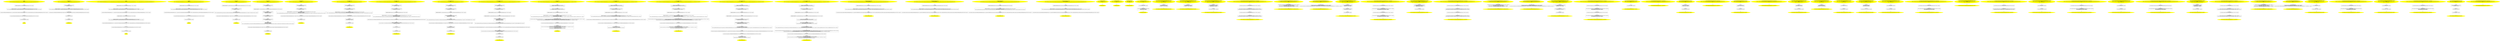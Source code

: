 /* @generated */
digraph cfg {
"bar#13629960763458822780.27859d4aca4c920a20241f1b78082005_1" [label="1: Start bar\nFormals: \nLocals:  func:bar::lambda_shared_lambda_lambda1.cpp:9:15 0$?%__sil_tmpSIL_materialize_temp__n$2:bar::lambda_shared_lambda_lambda1.cpp:9:15 \n  " color=yellow style=filled]
	

	 "bar#13629960763458822780.27859d4aca4c920a20241f1b78082005_1" -> "bar#13629960763458822780.27859d4aca4c920a20241f1b78082005_6" ;
"bar#13629960763458822780.27859d4aca4c920a20241f1b78082005_2" [label="2: Exit bar \n  " color=yellow style=filled]
	

"bar#13629960763458822780.27859d4aca4c920a20241f1b78082005_3" [label="3:  Return Stmt \n   n$1=_fun_bar::lambda_shared_lambda_lambda1.cpp:9:15::operator()(&func:bar::lambda_shared_lambda_lambda1.cpp:9:15&) [line 13, column 14]\n " shape="box"]
	

	 "bar#13629960763458822780.27859d4aca4c920a20241f1b78082005_3" -> "bar#13629960763458822780.27859d4aca4c920a20241f1b78082005_4" ;
"bar#13629960763458822780.27859d4aca4c920a20241f1b78082005_4" [label="4:  Return Stmt \n   *&return:int=(7 / n$1) [line 13, column 3]\n " shape="box"]
	

	 "bar#13629960763458822780.27859d4aca4c920a20241f1b78082005_4" -> "bar#13629960763458822780.27859d4aca4c920a20241f1b78082005_2" ;
"bar#13629960763458822780.27859d4aca4c920a20241f1b78082005_5" [label="5:  DeclStmt \n   VARIABLE_DECLARED(0$?%__sil_tmpSIL_materialize_temp__n$2:bar::lambda_shared_lambda_lambda1.cpp:9:15); [line 9, column 15]\n  *&0$?%__sil_tmpSIL_materialize_temp__n$2:bar::lambda_shared_lambda_lambda1.cpp:9:15=(_fun_bar::lambda_shared_lambda_lambda1.cpp:9:15::operator()) [line 9, column 15]\n " shape="box"]
	

	 "bar#13629960763458822780.27859d4aca4c920a20241f1b78082005_5" -> "bar#13629960763458822780.27859d4aca4c920a20241f1b78082005_7" ;
"bar#13629960763458822780.27859d4aca4c920a20241f1b78082005_6" [label="6:  DeclStmt \n   VARIABLE_DECLARED(func:bar::lambda_shared_lambda_lambda1.cpp:9:15); [line 9, column 3]\n " shape="box"]
	

	 "bar#13629960763458822780.27859d4aca4c920a20241f1b78082005_6" -> "bar#13629960763458822780.27859d4aca4c920a20241f1b78082005_5" ;
"bar#13629960763458822780.27859d4aca4c920a20241f1b78082005_7" [label="7:  DeclStmt \n   n$3=_fun_bar::lambda_shared_lambda_lambda1.cpp:9:15::__cxx_constructor(&func:bar::lambda_shared_lambda_lambda1.cpp:9:15*,&0$?%__sil_tmpSIL_materialize_temp__n$2:bar::lambda_shared_lambda_lambda1.cpp:9:15&) [line 9, column 15]\n " shape="box"]
	

	 "bar#13629960763458822780.27859d4aca4c920a20241f1b78082005_7" -> "bar#13629960763458822780.27859d4aca4c920a20241f1b78082005_3" ;
"capture_by_ref#4375601249296069049.1d794578c048d96b25fb1e90dbaa8225_1" [label="1: Start capture_by_ref\nFormals: \nLocals:  0$?%__sil_tmpSIL_materialize_temp__n$1:capture_by_ref::lambda_shared_lambda_lambda1.cpp:36:3 x:int \n  " color=yellow style=filled]
	

	 "capture_by_ref#4375601249296069049.1d794578c048d96b25fb1e90dbaa8225_1" -> "capture_by_ref#4375601249296069049.1d794578c048d96b25fb1e90dbaa8225_7" ;
"capture_by_ref#4375601249296069049.1d794578c048d96b25fb1e90dbaa8225_2" [label="2: Exit capture_by_ref \n  " color=yellow style=filled]
	

"capture_by_ref#4375601249296069049.1d794578c048d96b25fb1e90dbaa8225_3" [label="3:  Return Stmt \n   n$0=*&x:int [line 37, column 10]\n " shape="box"]
	

	 "capture_by_ref#4375601249296069049.1d794578c048d96b25fb1e90dbaa8225_3" -> "capture_by_ref#4375601249296069049.1d794578c048d96b25fb1e90dbaa8225_4" ;
"capture_by_ref#4375601249296069049.1d794578c048d96b25fb1e90dbaa8225_4" [label="4:  Return Stmt \n   *&return:int=n$0 [line 37, column 3]\n " shape="box"]
	

	 "capture_by_ref#4375601249296069049.1d794578c048d96b25fb1e90dbaa8225_4" -> "capture_by_ref#4375601249296069049.1d794578c048d96b25fb1e90dbaa8225_2" ;
"capture_by_ref#4375601249296069049.1d794578c048d96b25fb1e90dbaa8225_5" [label="5:  DeclStmt \n   VARIABLE_DECLARED(0$?%__sil_tmpSIL_materialize_temp__n$1:capture_by_ref::lambda_shared_lambda_lambda1.cpp:36:3); [line 36, column 3]\n  *&0$?%__sil_tmpSIL_materialize_temp__n$1:capture_by_ref::lambda_shared_lambda_lambda1.cpp:36:3=(_fun_capture_by_ref::lambda_shared_lambda_lambda1.cpp:36:3::operator(),&x) [line 36, column 3]\n " shape="box"]
	

	 "capture_by_ref#4375601249296069049.1d794578c048d96b25fb1e90dbaa8225_5" -> "capture_by_ref#4375601249296069049.1d794578c048d96b25fb1e90dbaa8225_6" ;
"capture_by_ref#4375601249296069049.1d794578c048d96b25fb1e90dbaa8225_6" [label="6:  Compound statement \n   n$3=_fun_capture_by_ref::lambda_shared_lambda_lambda1.cpp:36:3::operator()(&0$?%__sil_tmpSIL_materialize_temp__n$1:capture_by_ref::lambda_shared_lambda_lambda1.cpp:36:3&) [line 36, column 3]\n " shape="box"]
	

	 "capture_by_ref#4375601249296069049.1d794578c048d96b25fb1e90dbaa8225_6" -> "capture_by_ref#4375601249296069049.1d794578c048d96b25fb1e90dbaa8225_3" ;
"capture_by_ref#4375601249296069049.1d794578c048d96b25fb1e90dbaa8225_7" [label="7:  DeclStmt \n   VARIABLE_DECLARED(x:int); [line 35, column 3]\n  *&x:int=0 [line 35, column 3]\n " shape="box"]
	

	 "capture_by_ref#4375601249296069049.1d794578c048d96b25fb1e90dbaa8225_7" -> "capture_by_ref#4375601249296069049.1d794578c048d96b25fb1e90dbaa8225_5" ;
"foo#972162870672026475.86d7db357d6a36081d09067fb38ce85e_1" [label="1: Start foo\nFormals: \nLocals:  y:foo::lambda_shared_lambda_lambda1.cpp:18:12 0$?%__sil_tmpSIL_materialize_temp__n$2:foo::lambda_shared_lambda_lambda1.cpp:18:12 unused:foo::lambda_shared_lambda_lambda1.cpp:17:17 0$?%__sil_tmpSIL_materialize_temp__n$4:foo::lambda_shared_lambda_lambda1.cpp:17:17 \n  " color=yellow style=filled]
	

	 "foo#972162870672026475.86d7db357d6a36081d09067fb38ce85e_1" -> "foo#972162870672026475.86d7db357d6a36081d09067fb38ce85e_9" ;
"foo#972162870672026475.86d7db357d6a36081d09067fb38ce85e_2" [label="2: Exit foo \n  " color=yellow style=filled]
	

"foo#972162870672026475.86d7db357d6a36081d09067fb38ce85e_3" [label="3:  Return Stmt \n   n$1=_fun_foo::lambda_shared_lambda_lambda1.cpp:18:12::operator()(&y:foo::lambda_shared_lambda_lambda1.cpp:18:12&,3:int) [line 19, column 19]\n " shape="box"]
	

	 "foo#972162870672026475.86d7db357d6a36081d09067fb38ce85e_3" -> "foo#972162870672026475.86d7db357d6a36081d09067fb38ce85e_4" ;
"foo#972162870672026475.86d7db357d6a36081d09067fb38ce85e_4" [label="4:  Return Stmt \n   *&return:int=(5 / (4 - n$1)) [line 19, column 3]\n " shape="box"]
	

	 "foo#972162870672026475.86d7db357d6a36081d09067fb38ce85e_4" -> "foo#972162870672026475.86d7db357d6a36081d09067fb38ce85e_2" ;
"foo#972162870672026475.86d7db357d6a36081d09067fb38ce85e_5" [label="5:  DeclStmt \n   VARIABLE_DECLARED(0$?%__sil_tmpSIL_materialize_temp__n$2:foo::lambda_shared_lambda_lambda1.cpp:18:12); [line 18, column 12]\n  *&0$?%__sil_tmpSIL_materialize_temp__n$2:foo::lambda_shared_lambda_lambda1.cpp:18:12=(_fun_foo::lambda_shared_lambda_lambda1.cpp:18:12::operator()) [line 18, column 12]\n " shape="box"]
	

	 "foo#972162870672026475.86d7db357d6a36081d09067fb38ce85e_5" -> "foo#972162870672026475.86d7db357d6a36081d09067fb38ce85e_7" ;
"foo#972162870672026475.86d7db357d6a36081d09067fb38ce85e_6" [label="6:  DeclStmt \n   VARIABLE_DECLARED(y:foo::lambda_shared_lambda_lambda1.cpp:18:12); [line 18, column 3]\n " shape="box"]
	

	 "foo#972162870672026475.86d7db357d6a36081d09067fb38ce85e_6" -> "foo#972162870672026475.86d7db357d6a36081d09067fb38ce85e_5" ;
"foo#972162870672026475.86d7db357d6a36081d09067fb38ce85e_7" [label="7:  DeclStmt \n   n$3=_fun_foo::lambda_shared_lambda_lambda1.cpp:18:12::__cxx_constructor(&y:foo::lambda_shared_lambda_lambda1.cpp:18:12*,&0$?%__sil_tmpSIL_materialize_temp__n$2:foo::lambda_shared_lambda_lambda1.cpp:18:12&) [line 18, column 12]\n " shape="box"]
	

	 "foo#972162870672026475.86d7db357d6a36081d09067fb38ce85e_7" -> "foo#972162870672026475.86d7db357d6a36081d09067fb38ce85e_3" ;
"foo#972162870672026475.86d7db357d6a36081d09067fb38ce85e_8" [label="8:  DeclStmt \n   VARIABLE_DECLARED(0$?%__sil_tmpSIL_materialize_temp__n$4:foo::lambda_shared_lambda_lambda1.cpp:17:17); [line 17, column 17]\n  *&0$?%__sil_tmpSIL_materialize_temp__n$4:foo::lambda_shared_lambda_lambda1.cpp:17:17=(_fun_foo::lambda_shared_lambda_lambda1.cpp:17:17::operator()) [line 17, column 17]\n " shape="box"]
	

	 "foo#972162870672026475.86d7db357d6a36081d09067fb38ce85e_8" -> "foo#972162870672026475.86d7db357d6a36081d09067fb38ce85e_10" ;
"foo#972162870672026475.86d7db357d6a36081d09067fb38ce85e_9" [label="9:  DeclStmt \n   VARIABLE_DECLARED(unused:foo::lambda_shared_lambda_lambda1.cpp:17:17); [line 17, column 3]\n " shape="box"]
	

	 "foo#972162870672026475.86d7db357d6a36081d09067fb38ce85e_9" -> "foo#972162870672026475.86d7db357d6a36081d09067fb38ce85e_8" ;
"foo#972162870672026475.86d7db357d6a36081d09067fb38ce85e_10" [label="10:  DeclStmt \n   n$5=_fun_foo::lambda_shared_lambda_lambda1.cpp:17:17::__cxx_constructor(&unused:foo::lambda_shared_lambda_lambda1.cpp:17:17*,&0$?%__sil_tmpSIL_materialize_temp__n$4:foo::lambda_shared_lambda_lambda1.cpp:17:17&) [line 17, column 17]\n " shape="box"]
	

	 "foo#972162870672026475.86d7db357d6a36081d09067fb38ce85e_10" -> "foo#972162870672026475.86d7db357d6a36081d09067fb38ce85e_6" ;
"fooOK#5521302935427608539.9c36ec052efdd50972817d895666852a_1" [label="1: Start fooOK\nFormals: \nLocals:  y:fooOK::lambda_shared_lambda_lambda1.cpp:24:12 0$?%__sil_tmpSIL_materialize_temp__n$2:fooOK::lambda_shared_lambda_lambda1.cpp:24:12 \n  " color=yellow style=filled]
	

	 "fooOK#5521302935427608539.9c36ec052efdd50972817d895666852a_1" -> "fooOK#5521302935427608539.9c36ec052efdd50972817d895666852a_6" ;
"fooOK#5521302935427608539.9c36ec052efdd50972817d895666852a_2" [label="2: Exit fooOK \n  " color=yellow style=filled]
	

"fooOK#5521302935427608539.9c36ec052efdd50972817d895666852a_3" [label="3:  Return Stmt \n   n$1=_fun_fooOK::lambda_shared_lambda_lambda1.cpp:24:12::operator()(&y:fooOK::lambda_shared_lambda_lambda1.cpp:24:12&,3:int) [line 25, column 19]\n " shape="box"]
	

	 "fooOK#5521302935427608539.9c36ec052efdd50972817d895666852a_3" -> "fooOK#5521302935427608539.9c36ec052efdd50972817d895666852a_4" ;
"fooOK#5521302935427608539.9c36ec052efdd50972817d895666852a_4" [label="4:  Return Stmt \n   *&return:int=(5 / (4 - n$1)) [line 25, column 3]\n " shape="box"]
	

	 "fooOK#5521302935427608539.9c36ec052efdd50972817d895666852a_4" -> "fooOK#5521302935427608539.9c36ec052efdd50972817d895666852a_2" ;
"fooOK#5521302935427608539.9c36ec052efdd50972817d895666852a_5" [label="5:  DeclStmt \n   VARIABLE_DECLARED(0$?%__sil_tmpSIL_materialize_temp__n$2:fooOK::lambda_shared_lambda_lambda1.cpp:24:12); [line 24, column 12]\n  *&0$?%__sil_tmpSIL_materialize_temp__n$2:fooOK::lambda_shared_lambda_lambda1.cpp:24:12=(_fun_fooOK::lambda_shared_lambda_lambda1.cpp:24:12::operator()) [line 24, column 12]\n " shape="box"]
	

	 "fooOK#5521302935427608539.9c36ec052efdd50972817d895666852a_5" -> "fooOK#5521302935427608539.9c36ec052efdd50972817d895666852a_7" ;
"fooOK#5521302935427608539.9c36ec052efdd50972817d895666852a_6" [label="6:  DeclStmt \n   VARIABLE_DECLARED(y:fooOK::lambda_shared_lambda_lambda1.cpp:24:12); [line 24, column 3]\n " shape="box"]
	

	 "fooOK#5521302935427608539.9c36ec052efdd50972817d895666852a_6" -> "fooOK#5521302935427608539.9c36ec052efdd50972817d895666852a_5" ;
"fooOK#5521302935427608539.9c36ec052efdd50972817d895666852a_7" [label="7:  DeclStmt \n   n$3=_fun_fooOK::lambda_shared_lambda_lambda1.cpp:24:12::__cxx_constructor(&y:fooOK::lambda_shared_lambda_lambda1.cpp:24:12*,&0$?%__sil_tmpSIL_materialize_temp__n$2:fooOK::lambda_shared_lambda_lambda1.cpp:24:12&) [line 24, column 12]\n " shape="box"]
	

	 "fooOK#5521302935427608539.9c36ec052efdd50972817d895666852a_7" -> "fooOK#5521302935427608539.9c36ec052efdd50972817d895666852a_3" ;
"init_capture1#11582985675627962568.58b9ce334267f411dc5e1c70bd53eb81_1" [label="1: Start init_capture1\nFormals: \nLocals:  0$?%__sil_tmpSIL_materialize_temp__n$0:init_capture1::lambda_shared_lambda_lambda1.cpp:41:10 \n  " color=yellow style=filled]
	

	 "init_capture1#11582985675627962568.58b9ce334267f411dc5e1c70bd53eb81_1" -> "init_capture1#11582985675627962568.58b9ce334267f411dc5e1c70bd53eb81_4" ;
"init_capture1#11582985675627962568.58b9ce334267f411dc5e1c70bd53eb81_2" [label="2: Exit init_capture1 \n  " color=yellow style=filled]
	

"init_capture1#11582985675627962568.58b9ce334267f411dc5e1c70bd53eb81_3" [label="3:  DeclStmt \n   VARIABLE_DECLARED(i:int); [line 41, column 10]\n  *&i:int=0 [line 41, column 10]\n " shape="box"]
	

	 "init_capture1#11582985675627962568.58b9ce334267f411dc5e1c70bd53eb81_3" -> "init_capture1#11582985675627962568.58b9ce334267f411dc5e1c70bd53eb81_5" ;
"init_capture1#11582985675627962568.58b9ce334267f411dc5e1c70bd53eb81_4" [label="4:  DeclStmt \n   VARIABLE_DECLARED(0$?%__sil_tmpSIL_materialize_temp__n$0:init_capture1::lambda_shared_lambda_lambda1.cpp:41:10); [line 41, column 10]\n " shape="box"]
	

	 "init_capture1#11582985675627962568.58b9ce334267f411dc5e1c70bd53eb81_4" -> "init_capture1#11582985675627962568.58b9ce334267f411dc5e1c70bd53eb81_3" ;
"init_capture1#11582985675627962568.58b9ce334267f411dc5e1c70bd53eb81_5" [label="5:  DeclStmt \n   n$2=*&i:int [line 41, column 10]\n  *&0$?%__sil_tmpSIL_materialize_temp__n$0:init_capture1::lambda_shared_lambda_lambda1.cpp:41:10=(_fun_init_capture1::lambda_shared_lambda_lambda1.cpp:41:10::operator(),([by value]n$2 &i:int)) [line 41, column 10]\n " shape="box"]
	

	 "init_capture1#11582985675627962568.58b9ce334267f411dc5e1c70bd53eb81_5" -> "init_capture1#11582985675627962568.58b9ce334267f411dc5e1c70bd53eb81_6" ;
"init_capture1#11582985675627962568.58b9ce334267f411dc5e1c70bd53eb81_6" [label="6:  Return Stmt \n   n$3=_fun_init_capture1::lambda_shared_lambda_lambda1.cpp:41:10::operator()(&0$?%__sil_tmpSIL_materialize_temp__n$0:init_capture1::lambda_shared_lambda_lambda1.cpp:41:10&) [line 41, column 10]\n " shape="box"]
	

	 "init_capture1#11582985675627962568.58b9ce334267f411dc5e1c70bd53eb81_6" -> "init_capture1#11582985675627962568.58b9ce334267f411dc5e1c70bd53eb81_7" ;
"init_capture1#11582985675627962568.58b9ce334267f411dc5e1c70bd53eb81_7" [label="7:  Return Stmt \n   *&return:int=n$3 [line 41, column 3]\n " shape="box"]
	

	 "init_capture1#11582985675627962568.58b9ce334267f411dc5e1c70bd53eb81_7" -> "init_capture1#11582985675627962568.58b9ce334267f411dc5e1c70bd53eb81_2" ;
"init_capture2#11582143449720942167.039b5039af3b7807e4b00950523a9f3a_1" [label="1: Start init_capture2\nFormals: \nLocals:  0$?%__sil_tmpSIL_materialize_temp__n$0:init_capture2::lambda_shared_lambda_lambda1.cpp:46:10 i:int \n  " color=yellow style=filled]
	

	 "init_capture2#11582143449720942167.039b5039af3b7807e4b00950523a9f3a_1" -> "init_capture2#11582143449720942167.039b5039af3b7807e4b00950523a9f3a_10" ;
"init_capture2#11582143449720942167.039b5039af3b7807e4b00950523a9f3a_2" [label="2: Exit init_capture2 \n  " color=yellow style=filled]
	

"init_capture2#11582143449720942167.039b5039af3b7807e4b00950523a9f3a_3" [label="3:  DeclStmt \n   VARIABLE_DECLARED(c:int); [line 46, column 10]\n  *&c:int=3 [line 46, column 10]\n " shape="box"]
	

	 "init_capture2#11582143449720942167.039b5039af3b7807e4b00950523a9f3a_3" -> "init_capture2#11582143449720942167.039b5039af3b7807e4b00950523a9f3a_7" ;
"init_capture2#11582143449720942167.039b5039af3b7807e4b00950523a9f3a_4" [label="4:  DeclStmt \n   VARIABLE_DECLARED(b:int); [line 46, column 10]\n  *&b:int=0 [line 46, column 10]\n " shape="box"]
	

	 "init_capture2#11582143449720942167.039b5039af3b7807e4b00950523a9f3a_4" -> "init_capture2#11582143449720942167.039b5039af3b7807e4b00950523a9f3a_3" ;
"init_capture2#11582143449720942167.039b5039af3b7807e4b00950523a9f3a_5" [label="5:  DeclStmt \n   VARIABLE_DECLARED(a:int); [line 46, column 10]\n  n$4=*&i:int [line 46, column 15]\n  *&a:int=n$4 [line 46, column 10]\n " shape="box"]
	

	 "init_capture2#11582143449720942167.039b5039af3b7807e4b00950523a9f3a_5" -> "init_capture2#11582143449720942167.039b5039af3b7807e4b00950523a9f3a_4" ;
"init_capture2#11582143449720942167.039b5039af3b7807e4b00950523a9f3a_6" [label="6:  DeclStmt \n   VARIABLE_DECLARED(0$?%__sil_tmpSIL_materialize_temp__n$0:init_capture2::lambda_shared_lambda_lambda1.cpp:46:10); [line 46, column 10]\n " shape="box"]
	

	 "init_capture2#11582143449720942167.039b5039af3b7807e4b00950523a9f3a_6" -> "init_capture2#11582143449720942167.039b5039af3b7807e4b00950523a9f3a_5" ;
"init_capture2#11582143449720942167.039b5039af3b7807e4b00950523a9f3a_7" [label="7:  DeclStmt \n   n$5=*&a:int [line 46, column 10]\n  n$3=*&b:int [line 46, column 10]\n  n$2=*&c:int [line 46, column 10]\n  *&0$?%__sil_tmpSIL_materialize_temp__n$0:init_capture2::lambda_shared_lambda_lambda1.cpp:46:10=(_fun_init_capture2::lambda_shared_lambda_lambda1.cpp:46:10::operator(),([by value]n$5 &a:int),([by value]n$3 &b:int),([by value]n$2 &c:int)) [line 46, column 10]\n " shape="box"]
	

	 "init_capture2#11582143449720942167.039b5039af3b7807e4b00950523a9f3a_7" -> "init_capture2#11582143449720942167.039b5039af3b7807e4b00950523a9f3a_8" ;
"init_capture2#11582143449720942167.039b5039af3b7807e4b00950523a9f3a_8" [label="8:  Return Stmt \n   n$6=_fun_init_capture2::lambda_shared_lambda_lambda1.cpp:46:10::operator()(&0$?%__sil_tmpSIL_materialize_temp__n$0:init_capture2::lambda_shared_lambda_lambda1.cpp:46:10&) [line 46, column 10]\n " shape="box"]
	

	 "init_capture2#11582143449720942167.039b5039af3b7807e4b00950523a9f3a_8" -> "init_capture2#11582143449720942167.039b5039af3b7807e4b00950523a9f3a_9" ;
"init_capture2#11582143449720942167.039b5039af3b7807e4b00950523a9f3a_9" [label="9:  Return Stmt \n   *&return:int=n$6 [line 46, column 3]\n " shape="box"]
	

	 "init_capture2#11582143449720942167.039b5039af3b7807e4b00950523a9f3a_9" -> "init_capture2#11582143449720942167.039b5039af3b7807e4b00950523a9f3a_2" ;
"init_capture2#11582143449720942167.039b5039af3b7807e4b00950523a9f3a_10" [label="10:  DeclStmt \n   VARIABLE_DECLARED(i:int); [line 45, column 3]\n  *&i:int=0 [line 45, column 3]\n " shape="box"]
	

	 "init_capture2#11582143449720942167.039b5039af3b7807e4b00950523a9f3a_10" -> "init_capture2#11582143449720942167.039b5039af3b7807e4b00950523a9f3a_6" ;
"normal_capture#5533029764254319855.11493b249dddd657790695e287170b84_1" [label="1: Start normal_capture\nFormals: \nLocals:  0$?%__sil_tmpSIL_materialize_temp__n$0:normal_capture::lambda_shared_lambda_lambda1.cpp:31:10 y:int x:int \n  " color=yellow style=filled]
	

	 "normal_capture#5533029764254319855.11493b249dddd657790695e287170b84_1" -> "normal_capture#5533029764254319855.11493b249dddd657790695e287170b84_7" ;
"normal_capture#5533029764254319855.11493b249dddd657790695e287170b84_2" [label="2: Exit normal_capture \n  " color=yellow style=filled]
	

"normal_capture#5533029764254319855.11493b249dddd657790695e287170b84_3" [label="3:  DeclStmt \n   VARIABLE_DECLARED(0$?%__sil_tmpSIL_materialize_temp__n$0:normal_capture::lambda_shared_lambda_lambda1.cpp:31:10); [line 31, column 10]\n  n$3=*&x:int [line 31, column 10]\n  n$2=*&y:int [line 31, column 10]\n  *&0$?%__sil_tmpSIL_materialize_temp__n$0:normal_capture::lambda_shared_lambda_lambda1.cpp:31:10=(_fun_normal_capture::lambda_shared_lambda_lambda1.cpp:31:10::operator(),([by value]n$3 &x:int),([by value]n$2 &y:int)) [line 31, column 10]\n " shape="box"]
	

	 "normal_capture#5533029764254319855.11493b249dddd657790695e287170b84_3" -> "normal_capture#5533029764254319855.11493b249dddd657790695e287170b84_4" ;
"normal_capture#5533029764254319855.11493b249dddd657790695e287170b84_4" [label="4:  Return Stmt \n   n$4=_fun_normal_capture::lambda_shared_lambda_lambda1.cpp:31:10::operator()(&0$?%__sil_tmpSIL_materialize_temp__n$0:normal_capture::lambda_shared_lambda_lambda1.cpp:31:10&) [line 31, column 10]\n " shape="box"]
	

	 "normal_capture#5533029764254319855.11493b249dddd657790695e287170b84_4" -> "normal_capture#5533029764254319855.11493b249dddd657790695e287170b84_5" ;
"normal_capture#5533029764254319855.11493b249dddd657790695e287170b84_5" [label="5:  Return Stmt \n   *&return:int=n$4 [line 31, column 3]\n " shape="box"]
	

	 "normal_capture#5533029764254319855.11493b249dddd657790695e287170b84_5" -> "normal_capture#5533029764254319855.11493b249dddd657790695e287170b84_2" ;
"normal_capture#5533029764254319855.11493b249dddd657790695e287170b84_6" [label="6:  DeclStmt \n   VARIABLE_DECLARED(y:int); [line 30, column 3]\n  *&y:int=2 [line 30, column 3]\n " shape="box"]
	

	 "normal_capture#5533029764254319855.11493b249dddd657790695e287170b84_6" -> "normal_capture#5533029764254319855.11493b249dddd657790695e287170b84_3" ;
"normal_capture#5533029764254319855.11493b249dddd657790695e287170b84_7" [label="7:  DeclStmt \n   VARIABLE_DECLARED(x:int); [line 29, column 3]\n  *&x:int=1 [line 29, column 3]\n " shape="box"]
	

	 "normal_capture#5533029764254319855.11493b249dddd657790695e287170b84_7" -> "normal_capture#5533029764254319855.11493b249dddd657790695e287170b84_6" ;
"ref_capture_by_ref#14681721236694523499.e4fbc78377bc879fc79633acdbd6829c_1" [label="1: Start ref_capture_by_ref\nFormals: \nLocals:  0$?%__sil_tmpSIL_materialize_temp__n$2:ref_capture_by_ref::lambda_shared_lambda_lambda1.cpp:100:3 xref:int& x:int \n  " color=yellow style=filled]
	

	 "ref_capture_by_ref#14681721236694523499.e4fbc78377bc879fc79633acdbd6829c_1" -> "ref_capture_by_ref#14681721236694523499.e4fbc78377bc879fc79633acdbd6829c_8" ;
"ref_capture_by_ref#14681721236694523499.e4fbc78377bc879fc79633acdbd6829c_2" [label="2: Exit ref_capture_by_ref \n  " color=yellow style=filled]
	

"ref_capture_by_ref#14681721236694523499.e4fbc78377bc879fc79633acdbd6829c_3" [label="3:  Return Stmt \n   n$0=*&xref:int& [line 101, column 10]\n  n$1=*n$0:int [line 101, column 10]\n " shape="box"]
	

	 "ref_capture_by_ref#14681721236694523499.e4fbc78377bc879fc79633acdbd6829c_3" -> "ref_capture_by_ref#14681721236694523499.e4fbc78377bc879fc79633acdbd6829c_4" ;
"ref_capture_by_ref#14681721236694523499.e4fbc78377bc879fc79633acdbd6829c_4" [label="4:  Return Stmt \n   *&return:int=n$1 [line 101, column 3]\n " shape="box"]
	

	 "ref_capture_by_ref#14681721236694523499.e4fbc78377bc879fc79633acdbd6829c_4" -> "ref_capture_by_ref#14681721236694523499.e4fbc78377bc879fc79633acdbd6829c_2" ;
"ref_capture_by_ref#14681721236694523499.e4fbc78377bc879fc79633acdbd6829c_5" [label="5:  DeclStmt \n   VARIABLE_DECLARED(0$?%__sil_tmpSIL_materialize_temp__n$2:ref_capture_by_ref::lambda_shared_lambda_lambda1.cpp:100:3); [line 100, column 3]\n  n$4=*&xref:int& [line 100, column 3]\n  *&0$?%__sil_tmpSIL_materialize_temp__n$2:ref_capture_by_ref::lambda_shared_lambda_lambda1.cpp:100:3=(_fun_ref_capture_by_ref::lambda_shared_lambda_lambda1.cpp:100:3::operator(),([by ref]n$4 &xref:int&)) [line 100, column 3]\n " shape="box"]
	

	 "ref_capture_by_ref#14681721236694523499.e4fbc78377bc879fc79633acdbd6829c_5" -> "ref_capture_by_ref#14681721236694523499.e4fbc78377bc879fc79633acdbd6829c_6" ;
"ref_capture_by_ref#14681721236694523499.e4fbc78377bc879fc79633acdbd6829c_6" [label="6:  Compound statement \n   n$5=_fun_ref_capture_by_ref::lambda_shared_lambda_lambda1.cpp:100:3::operator()(&0$?%__sil_tmpSIL_materialize_temp__n$2:ref_capture_by_ref::lambda_shared_lambda_lambda1.cpp:100:3&) [line 100, column 3]\n " shape="box"]
	

	 "ref_capture_by_ref#14681721236694523499.e4fbc78377bc879fc79633acdbd6829c_6" -> "ref_capture_by_ref#14681721236694523499.e4fbc78377bc879fc79633acdbd6829c_3" ;
"ref_capture_by_ref#14681721236694523499.e4fbc78377bc879fc79633acdbd6829c_7" [label="7:  DeclStmt \n   VARIABLE_DECLARED(xref:int&); [line 99, column 3]\n  *&xref:int&=&x [line 99, column 3]\n " shape="box"]
	

	 "ref_capture_by_ref#14681721236694523499.e4fbc78377bc879fc79633acdbd6829c_7" -> "ref_capture_by_ref#14681721236694523499.e4fbc78377bc879fc79633acdbd6829c_5" ;
"ref_capture_by_ref#14681721236694523499.e4fbc78377bc879fc79633acdbd6829c_8" [label="8:  DeclStmt \n   VARIABLE_DECLARED(x:int); [line 98, column 3]\n  *&x:int=0 [line 98, column 3]\n " shape="box"]
	

	 "ref_capture_by_ref#14681721236694523499.e4fbc78377bc879fc79633acdbd6829c_8" -> "ref_capture_by_ref#14681721236694523499.e4fbc78377bc879fc79633acdbd6829c_7" ;
"ref_capture_by_value#4806574088982549998.61621d058ca5955e04dd4735d42f6588_1" [label="1: Start ref_capture_by_value\nFormals: \nLocals:  ret:int f:ref_capture_by_value::lambda_shared_lambda_lambda1.cpp:84:12 0$?%__sil_tmpSIL_materialize_temp__n$3:ref_capture_by_value::lambda_shared_lambda_lambda1.cpp:84:12 xref:int& x:int \n  " color=yellow style=filled]
	

	 "ref_capture_by_value#4806574088982549998.61621d058ca5955e04dd4735d42f6588_1" -> "ref_capture_by_value#4806574088982549998.61621d058ca5955e04dd4735d42f6588_10" ;
"ref_capture_by_value#4806574088982549998.61621d058ca5955e04dd4735d42f6588_2" [label="2: Exit ref_capture_by_value \n  " color=yellow style=filled]
	

"ref_capture_by_value#4806574088982549998.61621d058ca5955e04dd4735d42f6588_3" [label="3:  Return Stmt \n   n$0=*&ret:int [line 86, column 10]\n " shape="box"]
	

	 "ref_capture_by_value#4806574088982549998.61621d058ca5955e04dd4735d42f6588_3" -> "ref_capture_by_value#4806574088982549998.61621d058ca5955e04dd4735d42f6588_4" ;
"ref_capture_by_value#4806574088982549998.61621d058ca5955e04dd4735d42f6588_4" [label="4:  Return Stmt \n   *&return:int=n$0 [line 86, column 3]\n " shape="box"]
	

	 "ref_capture_by_value#4806574088982549998.61621d058ca5955e04dd4735d42f6588_4" -> "ref_capture_by_value#4806574088982549998.61621d058ca5955e04dd4735d42f6588_2" ;
"ref_capture_by_value#4806574088982549998.61621d058ca5955e04dd4735d42f6588_5" [label="5:  DeclStmt \n   VARIABLE_DECLARED(ret:int); [line 85, column 3]\n  n$2=_fun_ref_capture_by_value::lambda_shared_lambda_lambda1.cpp:84:12::operator()(&f:ref_capture_by_value::lambda_shared_lambda_lambda1.cpp:84:12&) [line 85, column 13]\n  *&ret:int=n$2 [line 85, column 3]\n " shape="box"]
	

	 "ref_capture_by_value#4806574088982549998.61621d058ca5955e04dd4735d42f6588_5" -> "ref_capture_by_value#4806574088982549998.61621d058ca5955e04dd4735d42f6588_3" ;
"ref_capture_by_value#4806574088982549998.61621d058ca5955e04dd4735d42f6588_6" [label="6:  DeclStmt \n   VARIABLE_DECLARED(0$?%__sil_tmpSIL_materialize_temp__n$3:ref_capture_by_value::lambda_shared_lambda_lambda1.cpp:84:12); [line 84, column 12]\n  n$4=*&xref:int& [line 84, column 12]\n  n$5=*n$4:int [line 84, column 12]\n  *&0$?%__sil_tmpSIL_materialize_temp__n$3:ref_capture_by_value::lambda_shared_lambda_lambda1.cpp:84:12=(_fun_ref_capture_by_value::lambda_shared_lambda_lambda1.cpp:84:12::operator(),([by value]n$5 &xref:int)) [line 84, column 12]\n " shape="box"]
	

	 "ref_capture_by_value#4806574088982549998.61621d058ca5955e04dd4735d42f6588_6" -> "ref_capture_by_value#4806574088982549998.61621d058ca5955e04dd4735d42f6588_8" ;
"ref_capture_by_value#4806574088982549998.61621d058ca5955e04dd4735d42f6588_7" [label="7:  DeclStmt \n   VARIABLE_DECLARED(f:ref_capture_by_value::lambda_shared_lambda_lambda1.cpp:84:12); [line 84, column 3]\n " shape="box"]
	

	 "ref_capture_by_value#4806574088982549998.61621d058ca5955e04dd4735d42f6588_7" -> "ref_capture_by_value#4806574088982549998.61621d058ca5955e04dd4735d42f6588_6" ;
"ref_capture_by_value#4806574088982549998.61621d058ca5955e04dd4735d42f6588_8" [label="8:  DeclStmt \n   n$6=_fun_ref_capture_by_value::lambda_shared_lambda_lambda1.cpp:84:12::__cxx_constructor(&f:ref_capture_by_value::lambda_shared_lambda_lambda1.cpp:84:12*,&0$?%__sil_tmpSIL_materialize_temp__n$3:ref_capture_by_value::lambda_shared_lambda_lambda1.cpp:84:12&) [line 84, column 12]\n " shape="box"]
	

	 "ref_capture_by_value#4806574088982549998.61621d058ca5955e04dd4735d42f6588_8" -> "ref_capture_by_value#4806574088982549998.61621d058ca5955e04dd4735d42f6588_5" ;
"ref_capture_by_value#4806574088982549998.61621d058ca5955e04dd4735d42f6588_9" [label="9:  DeclStmt \n   VARIABLE_DECLARED(xref:int&); [line 83, column 3]\n  *&xref:int&=&x [line 83, column 3]\n " shape="box"]
	

	 "ref_capture_by_value#4806574088982549998.61621d058ca5955e04dd4735d42f6588_9" -> "ref_capture_by_value#4806574088982549998.61621d058ca5955e04dd4735d42f6588_7" ;
"ref_capture_by_value#4806574088982549998.61621d058ca5955e04dd4735d42f6588_10" [label="10:  DeclStmt \n   VARIABLE_DECLARED(x:int); [line 82, column 3]\n  *&x:int=0 [line 82, column 3]\n " shape="box"]
	

	 "ref_capture_by_value#4806574088982549998.61621d058ca5955e04dd4735d42f6588_10" -> "ref_capture_by_value#4806574088982549998.61621d058ca5955e04dd4735d42f6588_9" ;
"ref_init_capture_by_ref#8408411231784662282.399b89cb2bc432190cf902f8189b053c_1" [label="1: Start ref_init_capture_by_ref\nFormals: \nLocals:  0$?%__sil_tmpSIL_materialize_temp__n$2:ref_init_capture_by_ref::lambda_shared_lambda_lambda1.cpp:107:3 xref:int& x:int \n  " color=yellow style=filled]
	

	 "ref_init_capture_by_ref#8408411231784662282.399b89cb2bc432190cf902f8189b053c_1" -> "ref_init_capture_by_ref#8408411231784662282.399b89cb2bc432190cf902f8189b053c_10" ;
"ref_init_capture_by_ref#8408411231784662282.399b89cb2bc432190cf902f8189b053c_2" [label="2: Exit ref_init_capture_by_ref \n  " color=yellow style=filled]
	

"ref_init_capture_by_ref#8408411231784662282.399b89cb2bc432190cf902f8189b053c_3" [label="3:  Return Stmt \n   n$0=*&xref:int& [line 108, column 10]\n  n$1=*n$0:int [line 108, column 10]\n " shape="box"]
	

	 "ref_init_capture_by_ref#8408411231784662282.399b89cb2bc432190cf902f8189b053c_3" -> "ref_init_capture_by_ref#8408411231784662282.399b89cb2bc432190cf902f8189b053c_4" ;
"ref_init_capture_by_ref#8408411231784662282.399b89cb2bc432190cf902f8189b053c_4" [label="4:  Return Stmt \n   *&return:int=n$1 [line 108, column 3]\n " shape="box"]
	

	 "ref_init_capture_by_ref#8408411231784662282.399b89cb2bc432190cf902f8189b053c_4" -> "ref_init_capture_by_ref#8408411231784662282.399b89cb2bc432190cf902f8189b053c_2" ;
"ref_init_capture_by_ref#8408411231784662282.399b89cb2bc432190cf902f8189b053c_5" [label="5:  DeclStmt \n   VARIABLE_DECLARED(xlambda:int&); [line 107, column 3]\n  n$4=*&xref:int& [line 107, column 16]\n  *&xlambda:int&=n$4 [line 107, column 3]\n " shape="box"]
	

	 "ref_init_capture_by_ref#8408411231784662282.399b89cb2bc432190cf902f8189b053c_5" -> "ref_init_capture_by_ref#8408411231784662282.399b89cb2bc432190cf902f8189b053c_7" ;
"ref_init_capture_by_ref#8408411231784662282.399b89cb2bc432190cf902f8189b053c_6" [label="6:  DeclStmt \n   VARIABLE_DECLARED(0$?%__sil_tmpSIL_materialize_temp__n$2:ref_init_capture_by_ref::lambda_shared_lambda_lambda1.cpp:107:3); [line 107, column 3]\n " shape="box"]
	

	 "ref_init_capture_by_ref#8408411231784662282.399b89cb2bc432190cf902f8189b053c_6" -> "ref_init_capture_by_ref#8408411231784662282.399b89cb2bc432190cf902f8189b053c_5" ;
"ref_init_capture_by_ref#8408411231784662282.399b89cb2bc432190cf902f8189b053c_7" [label="7:  DeclStmt \n   n$5=*&xlambda:int& [line 107, column 3]\n  *&0$?%__sil_tmpSIL_materialize_temp__n$2:ref_init_capture_by_ref::lambda_shared_lambda_lambda1.cpp:107:3=(_fun_ref_init_capture_by_ref::lambda_shared_lambda_lambda1.cpp:107:3::operator(),([by ref]n$5 &xlambda:int&)) [line 107, column 3]\n " shape="box"]
	

	 "ref_init_capture_by_ref#8408411231784662282.399b89cb2bc432190cf902f8189b053c_7" -> "ref_init_capture_by_ref#8408411231784662282.399b89cb2bc432190cf902f8189b053c_8" ;
"ref_init_capture_by_ref#8408411231784662282.399b89cb2bc432190cf902f8189b053c_8" [label="8:  Compound statement \n   n$6=_fun_ref_init_capture_by_ref::lambda_shared_lambda_lambda1.cpp:107:3::operator()(&0$?%__sil_tmpSIL_materialize_temp__n$2:ref_init_capture_by_ref::lambda_shared_lambda_lambda1.cpp:107:3&) [line 107, column 3]\n " shape="box"]
	

	 "ref_init_capture_by_ref#8408411231784662282.399b89cb2bc432190cf902f8189b053c_8" -> "ref_init_capture_by_ref#8408411231784662282.399b89cb2bc432190cf902f8189b053c_3" ;
"ref_init_capture_by_ref#8408411231784662282.399b89cb2bc432190cf902f8189b053c_9" [label="9:  DeclStmt \n   VARIABLE_DECLARED(xref:int&); [line 106, column 3]\n  *&xref:int&=&x [line 106, column 3]\n " shape="box"]
	

	 "ref_init_capture_by_ref#8408411231784662282.399b89cb2bc432190cf902f8189b053c_9" -> "ref_init_capture_by_ref#8408411231784662282.399b89cb2bc432190cf902f8189b053c_6" ;
"ref_init_capture_by_ref#8408411231784662282.399b89cb2bc432190cf902f8189b053c_10" [label="10:  DeclStmt \n   VARIABLE_DECLARED(x:int); [line 105, column 3]\n  *&x:int=0 [line 105, column 3]\n " shape="box"]
	

	 "ref_init_capture_by_ref#8408411231784662282.399b89cb2bc432190cf902f8189b053c_10" -> "ref_init_capture_by_ref#8408411231784662282.399b89cb2bc432190cf902f8189b053c_9" ;
"ref_init_capture_by_value#2039100596272541472.6db03403e4946224500aec3971ad9092_1" [label="1: Start ref_init_capture_by_value\nFormals: \nLocals:  ret:int f:ref_init_capture_by_value::lambda_shared_lambda_lambda1.cpp:92:12 0$?%__sil_tmpSIL_materialize_temp__n$3:ref_init_capture_by_value::lambda_shared_lambda_lambda1.cpp:92:12 xref:int& x:int \n  " color=yellow style=filled]
	

	 "ref_init_capture_by_value#2039100596272541472.6db03403e4946224500aec3971ad9092_1" -> "ref_init_capture_by_value#2039100596272541472.6db03403e4946224500aec3971ad9092_12" ;
"ref_init_capture_by_value#2039100596272541472.6db03403e4946224500aec3971ad9092_2" [label="2: Exit ref_init_capture_by_value \n  " color=yellow style=filled]
	

"ref_init_capture_by_value#2039100596272541472.6db03403e4946224500aec3971ad9092_3" [label="3:  Return Stmt \n   n$0=*&ret:int [line 94, column 10]\n " shape="box"]
	

	 "ref_init_capture_by_value#2039100596272541472.6db03403e4946224500aec3971ad9092_3" -> "ref_init_capture_by_value#2039100596272541472.6db03403e4946224500aec3971ad9092_4" ;
"ref_init_capture_by_value#2039100596272541472.6db03403e4946224500aec3971ad9092_4" [label="4:  Return Stmt \n   *&return:int=n$0 [line 94, column 3]\n " shape="box"]
	

	 "ref_init_capture_by_value#2039100596272541472.6db03403e4946224500aec3971ad9092_4" -> "ref_init_capture_by_value#2039100596272541472.6db03403e4946224500aec3971ad9092_2" ;
"ref_init_capture_by_value#2039100596272541472.6db03403e4946224500aec3971ad9092_5" [label="5:  DeclStmt \n   VARIABLE_DECLARED(ret:int); [line 93, column 3]\n  n$2=_fun_ref_init_capture_by_value::lambda_shared_lambda_lambda1.cpp:92:12::operator()(&f:ref_init_capture_by_value::lambda_shared_lambda_lambda1.cpp:92:12&) [line 93, column 13]\n  *&ret:int=n$2 [line 93, column 3]\n " shape="box"]
	

	 "ref_init_capture_by_value#2039100596272541472.6db03403e4946224500aec3971ad9092_5" -> "ref_init_capture_by_value#2039100596272541472.6db03403e4946224500aec3971ad9092_3" ;
"ref_init_capture_by_value#2039100596272541472.6db03403e4946224500aec3971ad9092_6" [label="6:  DeclStmt \n   VARIABLE_DECLARED(xlambda:int); [line 92, column 12]\n  n$4=*&xref:int& [line 92, column 23]\n  n$5=*n$4:int [line 92, column 23]\n  *&xlambda:int=n$5 [line 92, column 12]\n " shape="box"]
	

	 "ref_init_capture_by_value#2039100596272541472.6db03403e4946224500aec3971ad9092_6" -> "ref_init_capture_by_value#2039100596272541472.6db03403e4946224500aec3971ad9092_8" ;
"ref_init_capture_by_value#2039100596272541472.6db03403e4946224500aec3971ad9092_7" [label="7:  DeclStmt \n   VARIABLE_DECLARED(0$?%__sil_tmpSIL_materialize_temp__n$3:ref_init_capture_by_value::lambda_shared_lambda_lambda1.cpp:92:12); [line 92, column 12]\n " shape="box"]
	

	 "ref_init_capture_by_value#2039100596272541472.6db03403e4946224500aec3971ad9092_7" -> "ref_init_capture_by_value#2039100596272541472.6db03403e4946224500aec3971ad9092_6" ;
"ref_init_capture_by_value#2039100596272541472.6db03403e4946224500aec3971ad9092_8" [label="8:  DeclStmt \n   n$6=*&xlambda:int [line 92, column 12]\n  *&0$?%__sil_tmpSIL_materialize_temp__n$3:ref_init_capture_by_value::lambda_shared_lambda_lambda1.cpp:92:12=(_fun_ref_init_capture_by_value::lambda_shared_lambda_lambda1.cpp:92:12::operator(),([by value]n$6 &xlambda:int)) [line 92, column 12]\n " shape="box"]
	

	 "ref_init_capture_by_value#2039100596272541472.6db03403e4946224500aec3971ad9092_8" -> "ref_init_capture_by_value#2039100596272541472.6db03403e4946224500aec3971ad9092_10" ;
"ref_init_capture_by_value#2039100596272541472.6db03403e4946224500aec3971ad9092_9" [label="9:  DeclStmt \n   VARIABLE_DECLARED(f:ref_init_capture_by_value::lambda_shared_lambda_lambda1.cpp:92:12); [line 92, column 3]\n " shape="box"]
	

	 "ref_init_capture_by_value#2039100596272541472.6db03403e4946224500aec3971ad9092_9" -> "ref_init_capture_by_value#2039100596272541472.6db03403e4946224500aec3971ad9092_7" ;
"ref_init_capture_by_value#2039100596272541472.6db03403e4946224500aec3971ad9092_10" [label="10:  DeclStmt \n   n$7=_fun_ref_init_capture_by_value::lambda_shared_lambda_lambda1.cpp:92:12::__cxx_constructor(&f:ref_init_capture_by_value::lambda_shared_lambda_lambda1.cpp:92:12*,&0$?%__sil_tmpSIL_materialize_temp__n$3:ref_init_capture_by_value::lambda_shared_lambda_lambda1.cpp:92:12&) [line 92, column 12]\n " shape="box"]
	

	 "ref_init_capture_by_value#2039100596272541472.6db03403e4946224500aec3971ad9092_10" -> "ref_init_capture_by_value#2039100596272541472.6db03403e4946224500aec3971ad9092_5" ;
"ref_init_capture_by_value#2039100596272541472.6db03403e4946224500aec3971ad9092_11" [label="11:  DeclStmt \n   VARIABLE_DECLARED(xref:int&); [line 91, column 3]\n  *&xref:int&=&x [line 91, column 3]\n " shape="box"]
	

	 "ref_init_capture_by_value#2039100596272541472.6db03403e4946224500aec3971ad9092_11" -> "ref_init_capture_by_value#2039100596272541472.6db03403e4946224500aec3971ad9092_9" ;
"ref_init_capture_by_value#2039100596272541472.6db03403e4946224500aec3971ad9092_12" [label="12:  DeclStmt \n   VARIABLE_DECLARED(x:int); [line 90, column 3]\n  *&x:int=0 [line 90, column 3]\n " shape="box"]
	

	 "ref_init_capture_by_value#2039100596272541472.6db03403e4946224500aec3971ad9092_12" -> "ref_init_capture_by_value#2039100596272541472.6db03403e4946224500aec3971ad9092_11" ;
"struct_capture#7773507847510274281.f3db763dc0b20b24ec397f7802254c90_1" [label="1: Start struct_capture\nFormals: \nLocals:  f:struct_capture::lambda_shared_lambda_lambda1.cpp:77:12 0$?%__sil_tmpSIL_materialize_temp__n$9:struct_capture::lambda_shared_lambda_lambda1.cpp:77:12 y:SomeStruct x:SomeStruct \n  " color=yellow style=filled]
	

	 "struct_capture#7773507847510274281.f3db763dc0b20b24ec397f7802254c90_1" -> "struct_capture#7773507847510274281.f3db763dc0b20b24ec397f7802254c90_9" ;
"struct_capture#7773507847510274281.f3db763dc0b20b24ec397f7802254c90_2" [label="2: Exit struct_capture \n  " color=yellow style=filled]
	

"struct_capture#7773507847510274281.f3db763dc0b20b24ec397f7802254c90_3" [label="3:  Return Stmt \n   n$1=_fun_struct_capture::lambda_shared_lambda_lambda1.cpp:77:12::operator()(&f:struct_capture::lambda_shared_lambda_lambda1.cpp:77:12&) [line 78, column 10]\n " shape="box"]
	

	 "struct_capture#7773507847510274281.f3db763dc0b20b24ec397f7802254c90_3" -> "struct_capture#7773507847510274281.f3db763dc0b20b24ec397f7802254c90_4" ;
"struct_capture#7773507847510274281.f3db763dc0b20b24ec397f7802254c90_4" [label="4:  Return Stmt \n   *&return:int=n$1 [line 78, column 3]\n  _=*&f:struct_capture::lambda_shared_lambda_lambda1.cpp:77:12 [line 78, column 12]\n  n$3=_fun_struct_capture::lambda_shared_lambda_lambda1.cpp:77:12::~(&f:struct_capture::lambda_shared_lambda_lambda1.cpp:77:12*) injected [line 78, column 12]\n  _=*&y:SomeStruct [line 78, column 12]\n  n$5=_fun_SomeStruct::~SomeStruct(&y:SomeStruct*) injected [line 78, column 12]\n  _=*&x:SomeStruct [line 78, column 12]\n  n$7=_fun_SomeStruct::~SomeStruct(&x:SomeStruct*) injected [line 78, column 12]\n " shape="box"]
	

	 "struct_capture#7773507847510274281.f3db763dc0b20b24ec397f7802254c90_4" -> "struct_capture#7773507847510274281.f3db763dc0b20b24ec397f7802254c90_2" ;
"struct_capture#7773507847510274281.f3db763dc0b20b24ec397f7802254c90_5" [label="5:  DeclStmt \n   VARIABLE_DECLARED(0$?%__sil_tmpSIL_materialize_temp__n$9:struct_capture::lambda_shared_lambda_lambda1.cpp:77:12); [line 77, column 12]\n  n$12=*&x:SomeStruct& [line 77, column 12]\n  n$11=*&y:SomeStruct& [line 77, column 12]\n  *&0$?%__sil_tmpSIL_materialize_temp__n$9:struct_capture::lambda_shared_lambda_lambda1.cpp:77:12=(_fun_struct_capture::lambda_shared_lambda_lambda1.cpp:77:12::operator(),([by value]n$12 &x:SomeStruct&),([by value]n$11 &y:SomeStruct&)) [line 77, column 12]\n " shape="box"]
	

	 "struct_capture#7773507847510274281.f3db763dc0b20b24ec397f7802254c90_5" -> "struct_capture#7773507847510274281.f3db763dc0b20b24ec397f7802254c90_6" ;
"struct_capture#7773507847510274281.f3db763dc0b20b24ec397f7802254c90_6" [label="6:  Destruction(temporaries cleanup) \n   n$13=_fun_struct_capture::lambda_shared_lambda_lambda1.cpp:77:12::__cxx_constructor(&f:struct_capture::lambda_shared_lambda_lambda1.cpp:77:12*,&0$?%__sil_tmpSIL_materialize_temp__n$9:struct_capture::lambda_shared_lambda_lambda1.cpp:77:12&) [line 77, column 12]\n  _=*&0$?%__sil_tmpSIL_materialize_temp__n$9:struct_capture::lambda_shared_lambda_lambda1.cpp:77:12 [line 77, column 41]\n  n$15=_fun_struct_capture::lambda_shared_lambda_lambda1.cpp:77:12::~(&0$?%__sil_tmpSIL_materialize_temp__n$9:struct_capture::lambda_shared_lambda_lambda1.cpp:77:12*) injected [line 77, column 41]\n " shape="box"]
	

	 "struct_capture#7773507847510274281.f3db763dc0b20b24ec397f7802254c90_6" -> "struct_capture#7773507847510274281.f3db763dc0b20b24ec397f7802254c90_3" ;
"struct_capture#7773507847510274281.f3db763dc0b20b24ec397f7802254c90_7" [label="7:  DeclStmt \n   VARIABLE_DECLARED(f:struct_capture::lambda_shared_lambda_lambda1.cpp:77:12); [line 77, column 3]\n " shape="box"]
	

	 "struct_capture#7773507847510274281.f3db763dc0b20b24ec397f7802254c90_7" -> "struct_capture#7773507847510274281.f3db763dc0b20b24ec397f7802254c90_5" ;
"struct_capture#7773507847510274281.f3db763dc0b20b24ec397f7802254c90_8" [label="8:  DeclStmt \n   VARIABLE_DECLARED(y:SomeStruct); [line 76, column 3]\n  n$16=_fun_SomeStruct::SomeStruct(&y:SomeStruct*) [line 76, column 14]\n " shape="box"]
	

	 "struct_capture#7773507847510274281.f3db763dc0b20b24ec397f7802254c90_8" -> "struct_capture#7773507847510274281.f3db763dc0b20b24ec397f7802254c90_7" ;
"struct_capture#7773507847510274281.f3db763dc0b20b24ec397f7802254c90_9" [label="9:  DeclStmt \n   VARIABLE_DECLARED(x:SomeStruct); [line 75, column 3]\n  n$17=_fun_SomeStruct::SomeStruct(&x:SomeStruct*) [line 75, column 14]\n " shape="box"]
	

	 "struct_capture#7773507847510274281.f3db763dc0b20b24ec397f7802254c90_9" -> "struct_capture#7773507847510274281.f3db763dc0b20b24ec397f7802254c90_8" ;
"struct_capture_by_ref#12577537422211765985.ebc118d2dbc2f2f5b7c5ee63317b20fd_1" [label="1: Start struct_capture_by_ref\nFormals: \nLocals:  f:struct_capture_by_ref::lambda_shared_lambda_lambda1.cpp:121:12 0$?%__sil_tmpSIL_materialize_temp__n$5:struct_capture_by_ref::lambda_shared_lambda_lambda1.cpp:121:12 xref:SomeStruct& x:SomeStruct \n  " color=yellow style=filled]
	

	 "struct_capture_by_ref#12577537422211765985.ebc118d2dbc2f2f5b7c5ee63317b20fd_1" -> "struct_capture_by_ref#12577537422211765985.ebc118d2dbc2f2f5b7c5ee63317b20fd_9" ;
"struct_capture_by_ref#12577537422211765985.ebc118d2dbc2f2f5b7c5ee63317b20fd_2" [label="2: Exit struct_capture_by_ref \n  " color=yellow style=filled]
	

"struct_capture_by_ref#12577537422211765985.ebc118d2dbc2f2f5b7c5ee63317b20fd_3" [label="3:  Return Stmt \n   n$1=_fun_struct_capture_by_ref::lambda_shared_lambda_lambda1.cpp:121:12::operator()(&f:struct_capture_by_ref::lambda_shared_lambda_lambda1.cpp:121:12&) [line 125, column 10]\n " shape="box"]
	

	 "struct_capture_by_ref#12577537422211765985.ebc118d2dbc2f2f5b7c5ee63317b20fd_3" -> "struct_capture_by_ref#12577537422211765985.ebc118d2dbc2f2f5b7c5ee63317b20fd_4" ;
"struct_capture_by_ref#12577537422211765985.ebc118d2dbc2f2f5b7c5ee63317b20fd_4" [label="4:  Return Stmt \n   *&return:int=n$1 [line 125, column 3]\n  _=*&x:SomeStruct [line 125, column 12]\n  n$3=_fun_SomeStruct::~SomeStruct(&x:SomeStruct*) injected [line 125, column 12]\n " shape="box"]
	

	 "struct_capture_by_ref#12577537422211765985.ebc118d2dbc2f2f5b7c5ee63317b20fd_4" -> "struct_capture_by_ref#12577537422211765985.ebc118d2dbc2f2f5b7c5ee63317b20fd_2" ;
"struct_capture_by_ref#12577537422211765985.ebc118d2dbc2f2f5b7c5ee63317b20fd_5" [label="5:  DeclStmt \n   VARIABLE_DECLARED(0$?%__sil_tmpSIL_materialize_temp__n$5:struct_capture_by_ref::lambda_shared_lambda_lambda1.cpp:121:12); [line 121, column 12]\n  n$6=*&xref:SomeStruct& [line 121, column 12]\n  *&0$?%__sil_tmpSIL_materialize_temp__n$5:struct_capture_by_ref::lambda_shared_lambda_lambda1.cpp:121:12=(_fun_struct_capture_by_ref::lambda_shared_lambda_lambda1.cpp:121:12::operator(),&x,([by ref]n$6 &xref:SomeStruct&)) [line 121, column 12]\n " shape="box"]
	

	 "struct_capture_by_ref#12577537422211765985.ebc118d2dbc2f2f5b7c5ee63317b20fd_5" -> "struct_capture_by_ref#12577537422211765985.ebc118d2dbc2f2f5b7c5ee63317b20fd_7" ;
"struct_capture_by_ref#12577537422211765985.ebc118d2dbc2f2f5b7c5ee63317b20fd_6" [label="6:  DeclStmt \n   VARIABLE_DECLARED(f:struct_capture_by_ref::lambda_shared_lambda_lambda1.cpp:121:12); [line 121, column 3]\n " shape="box"]
	

	 "struct_capture_by_ref#12577537422211765985.ebc118d2dbc2f2f5b7c5ee63317b20fd_6" -> "struct_capture_by_ref#12577537422211765985.ebc118d2dbc2f2f5b7c5ee63317b20fd_5" ;
"struct_capture_by_ref#12577537422211765985.ebc118d2dbc2f2f5b7c5ee63317b20fd_7" [label="7:  DeclStmt \n   n$7=_fun_struct_capture_by_ref::lambda_shared_lambda_lambda1.cpp:121:12::__cxx_constructor(&f:struct_capture_by_ref::lambda_shared_lambda_lambda1.cpp:121:12*,&0$?%__sil_tmpSIL_materialize_temp__n$5:struct_capture_by_ref::lambda_shared_lambda_lambda1.cpp:121:12&) [line 121, column 12]\n " shape="box"]
	

	 "struct_capture_by_ref#12577537422211765985.ebc118d2dbc2f2f5b7c5ee63317b20fd_7" -> "struct_capture_by_ref#12577537422211765985.ebc118d2dbc2f2f5b7c5ee63317b20fd_3" ;
"struct_capture_by_ref#12577537422211765985.ebc118d2dbc2f2f5b7c5ee63317b20fd_8" [label="8:  DeclStmt \n   VARIABLE_DECLARED(xref:SomeStruct&); [line 120, column 3]\n  *&xref:SomeStruct&=&x [line 120, column 3]\n " shape="box"]
	

	 "struct_capture_by_ref#12577537422211765985.ebc118d2dbc2f2f5b7c5ee63317b20fd_8" -> "struct_capture_by_ref#12577537422211765985.ebc118d2dbc2f2f5b7c5ee63317b20fd_6" ;
"struct_capture_by_ref#12577537422211765985.ebc118d2dbc2f2f5b7c5ee63317b20fd_9" [label="9:  DeclStmt \n   VARIABLE_DECLARED(x:SomeStruct); [line 119, column 3]\n  n$8=_fun_SomeStruct::SomeStruct(&x:SomeStruct*) [line 119, column 14]\n " shape="box"]
	

	 "struct_capture_by_ref#12577537422211765985.ebc118d2dbc2f2f5b7c5ee63317b20fd_9" -> "struct_capture_by_ref#12577537422211765985.ebc118d2dbc2f2f5b7c5ee63317b20fd_8" ;
"struct_capture_by_value#11699147294788787683.903e0c9fb8b981281b248d9decb0d97d_1" [label="1: Start struct_capture_by_value\nFormals: \nLocals:  f:struct_capture_by_value::lambda_shared_lambda_lambda1.cpp:114:12 0$?%__sil_tmpSIL_materialize_temp__n$7:struct_capture_by_value::lambda_shared_lambda_lambda1.cpp:114:12 xref:SomeStruct& x:SomeStruct \n  " color=yellow style=filled]
	

	 "struct_capture_by_value#11699147294788787683.903e0c9fb8b981281b248d9decb0d97d_1" -> "struct_capture_by_value#11699147294788787683.903e0c9fb8b981281b248d9decb0d97d_9" ;
"struct_capture_by_value#11699147294788787683.903e0c9fb8b981281b248d9decb0d97d_2" [label="2: Exit struct_capture_by_value \n  " color=yellow style=filled]
	

"struct_capture_by_value#11699147294788787683.903e0c9fb8b981281b248d9decb0d97d_3" [label="3:  Return Stmt \n   n$1=_fun_struct_capture_by_value::lambda_shared_lambda_lambda1.cpp:114:12::operator()(&f:struct_capture_by_value::lambda_shared_lambda_lambda1.cpp:114:12&) [line 115, column 10]\n " shape="box"]
	

	 "struct_capture_by_value#11699147294788787683.903e0c9fb8b981281b248d9decb0d97d_3" -> "struct_capture_by_value#11699147294788787683.903e0c9fb8b981281b248d9decb0d97d_4" ;
"struct_capture_by_value#11699147294788787683.903e0c9fb8b981281b248d9decb0d97d_4" [label="4:  Return Stmt \n   *&return:int=n$1 [line 115, column 3]\n  _=*&f:struct_capture_by_value::lambda_shared_lambda_lambda1.cpp:114:12 [line 115, column 12]\n  n$3=_fun_struct_capture_by_value::lambda_shared_lambda_lambda1.cpp:114:12::~(&f:struct_capture_by_value::lambda_shared_lambda_lambda1.cpp:114:12*) injected [line 115, column 12]\n  _=*&x:SomeStruct [line 115, column 12]\n  n$5=_fun_SomeStruct::~SomeStruct(&x:SomeStruct*) injected [line 115, column 12]\n " shape="box"]
	

	 "struct_capture_by_value#11699147294788787683.903e0c9fb8b981281b248d9decb0d97d_4" -> "struct_capture_by_value#11699147294788787683.903e0c9fb8b981281b248d9decb0d97d_2" ;
"struct_capture_by_value#11699147294788787683.903e0c9fb8b981281b248d9decb0d97d_5" [label="5:  DeclStmt \n   VARIABLE_DECLARED(0$?%__sil_tmpSIL_materialize_temp__n$7:struct_capture_by_value::lambda_shared_lambda_lambda1.cpp:114:12); [line 114, column 12]\n  n$10=*&x:SomeStruct& [line 114, column 12]\n  n$9=*&xref:SomeStruct& [line 114, column 12]\n  *&0$?%__sil_tmpSIL_materialize_temp__n$7:struct_capture_by_value::lambda_shared_lambda_lambda1.cpp:114:12=(_fun_struct_capture_by_value::lambda_shared_lambda_lambda1.cpp:114:12::operator(),([by value]n$10 &x:SomeStruct&),([by value]n$9 &xref:SomeStruct&)) [line 114, column 12]\n " shape="box"]
	

	 "struct_capture_by_value#11699147294788787683.903e0c9fb8b981281b248d9decb0d97d_5" -> "struct_capture_by_value#11699147294788787683.903e0c9fb8b981281b248d9decb0d97d_6" ;
"struct_capture_by_value#11699147294788787683.903e0c9fb8b981281b248d9decb0d97d_6" [label="6:  Destruction(temporaries cleanup) \n   n$11=_fun_struct_capture_by_value::lambda_shared_lambda_lambda1.cpp:114:12::__cxx_constructor(&f:struct_capture_by_value::lambda_shared_lambda_lambda1.cpp:114:12*,&0$?%__sil_tmpSIL_materialize_temp__n$7:struct_capture_by_value::lambda_shared_lambda_lambda1.cpp:114:12&) [line 114, column 12]\n  _=*&0$?%__sil_tmpSIL_materialize_temp__n$7:struct_capture_by_value::lambda_shared_lambda_lambda1.cpp:114:12 [line 114, column 47]\n  n$13=_fun_struct_capture_by_value::lambda_shared_lambda_lambda1.cpp:114:12::~(&0$?%__sil_tmpSIL_materialize_temp__n$7:struct_capture_by_value::lambda_shared_lambda_lambda1.cpp:114:12*) injected [line 114, column 47]\n " shape="box"]
	

	 "struct_capture_by_value#11699147294788787683.903e0c9fb8b981281b248d9decb0d97d_6" -> "struct_capture_by_value#11699147294788787683.903e0c9fb8b981281b248d9decb0d97d_3" ;
"struct_capture_by_value#11699147294788787683.903e0c9fb8b981281b248d9decb0d97d_7" [label="7:  DeclStmt \n   VARIABLE_DECLARED(f:struct_capture_by_value::lambda_shared_lambda_lambda1.cpp:114:12); [line 114, column 3]\n " shape="box"]
	

	 "struct_capture_by_value#11699147294788787683.903e0c9fb8b981281b248d9decb0d97d_7" -> "struct_capture_by_value#11699147294788787683.903e0c9fb8b981281b248d9decb0d97d_5" ;
"struct_capture_by_value#11699147294788787683.903e0c9fb8b981281b248d9decb0d97d_8" [label="8:  DeclStmt \n   VARIABLE_DECLARED(xref:SomeStruct&); [line 113, column 3]\n  *&xref:SomeStruct&=&x [line 113, column 3]\n " shape="box"]
	

	 "struct_capture_by_value#11699147294788787683.903e0c9fb8b981281b248d9decb0d97d_8" -> "struct_capture_by_value#11699147294788787683.903e0c9fb8b981281b248d9decb0d97d_7" ;
"struct_capture_by_value#11699147294788787683.903e0c9fb8b981281b248d9decb0d97d_9" [label="9:  DeclStmt \n   VARIABLE_DECLARED(x:SomeStruct); [line 112, column 3]\n  n$14=_fun_SomeStruct::SomeStruct(&x:SomeStruct*) [line 112, column 14]\n " shape="box"]
	

	 "struct_capture_by_value#11699147294788787683.903e0c9fb8b981281b248d9decb0d97d_9" -> "struct_capture_by_value#11699147294788787683.903e0c9fb8b981281b248d9decb0d97d_8" ;
"struct_init_capture_by_ref#9205094663270955601.142e205b831e508a8eb59bdbc8b0b42b_1" [label="1: Start struct_init_capture_by_ref\nFormals: \nLocals:  f:struct_init_capture_by_ref::lambda_shared_lambda_lambda1.cpp:140:12 0$?%__sil_tmpSIL_materialize_temp__n$5:struct_init_capture_by_ref::lambda_shared_lambda_lambda1.cpp:140:12 xref:SomeStruct& x:SomeStruct \n  " color=yellow style=filled]
	

	 "struct_init_capture_by_ref#9205094663270955601.142e205b831e508a8eb59bdbc8b0b42b_1" -> "struct_init_capture_by_ref#9205094663270955601.142e205b831e508a8eb59bdbc8b0b42b_12" ;
"struct_init_capture_by_ref#9205094663270955601.142e205b831e508a8eb59bdbc8b0b42b_2" [label="2: Exit struct_init_capture_by_ref \n  " color=yellow style=filled]
	

"struct_init_capture_by_ref#9205094663270955601.142e205b831e508a8eb59bdbc8b0b42b_3" [label="3:  Return Stmt \n   n$1=_fun_struct_init_capture_by_ref::lambda_shared_lambda_lambda1.cpp:140:12::operator()(&f:struct_init_capture_by_ref::lambda_shared_lambda_lambda1.cpp:140:12&) [line 144, column 10]\n " shape="box"]
	

	 "struct_init_capture_by_ref#9205094663270955601.142e205b831e508a8eb59bdbc8b0b42b_3" -> "struct_init_capture_by_ref#9205094663270955601.142e205b831e508a8eb59bdbc8b0b42b_4" ;
"struct_init_capture_by_ref#9205094663270955601.142e205b831e508a8eb59bdbc8b0b42b_4" [label="4:  Return Stmt \n   *&return:int=n$1 [line 144, column 3]\n  _=*&x:SomeStruct [line 144, column 12]\n  n$3=_fun_SomeStruct::~SomeStruct(&x:SomeStruct*) injected [line 144, column 12]\n " shape="box"]
	

	 "struct_init_capture_by_ref#9205094663270955601.142e205b831e508a8eb59bdbc8b0b42b_4" -> "struct_init_capture_by_ref#9205094663270955601.142e205b831e508a8eb59bdbc8b0b42b_2" ;
"struct_init_capture_by_ref#9205094663270955601.142e205b831e508a8eb59bdbc8b0b42b_5" [label="5:  DeclStmt \n   VARIABLE_DECLARED(xreflambda:SomeStruct&); [line 140, column 12]\n  n$6=*&xref:SomeStruct& [line 140, column 42]\n  *&xreflambda:SomeStruct&=n$6 [line 140, column 12]\n " shape="box"]
	

	 "struct_init_capture_by_ref#9205094663270955601.142e205b831e508a8eb59bdbc8b0b42b_5" -> "struct_init_capture_by_ref#9205094663270955601.142e205b831e508a8eb59bdbc8b0b42b_8" ;
"struct_init_capture_by_ref#9205094663270955601.142e205b831e508a8eb59bdbc8b0b42b_6" [label="6:  DeclStmt \n   VARIABLE_DECLARED(xlambda:SomeStruct&); [line 140, column 12]\n  *&xlambda:SomeStruct&=&x [line 140, column 12]\n " shape="box"]
	

	 "struct_init_capture_by_ref#9205094663270955601.142e205b831e508a8eb59bdbc8b0b42b_6" -> "struct_init_capture_by_ref#9205094663270955601.142e205b831e508a8eb59bdbc8b0b42b_5" ;
"struct_init_capture_by_ref#9205094663270955601.142e205b831e508a8eb59bdbc8b0b42b_7" [label="7:  DeclStmt \n   VARIABLE_DECLARED(0$?%__sil_tmpSIL_materialize_temp__n$5:struct_init_capture_by_ref::lambda_shared_lambda_lambda1.cpp:140:12); [line 140, column 12]\n " shape="box"]
	

	 "struct_init_capture_by_ref#9205094663270955601.142e205b831e508a8eb59bdbc8b0b42b_7" -> "struct_init_capture_by_ref#9205094663270955601.142e205b831e508a8eb59bdbc8b0b42b_6" ;
"struct_init_capture_by_ref#9205094663270955601.142e205b831e508a8eb59bdbc8b0b42b_8" [label="8:  DeclStmt \n   n$8=*&xlambda:SomeStruct& [line 140, column 12]\n  n$7=*&xreflambda:SomeStruct& [line 140, column 12]\n  *&0$?%__sil_tmpSIL_materialize_temp__n$5:struct_init_capture_by_ref::lambda_shared_lambda_lambda1.cpp:140:12=(_fun_struct_init_capture_by_ref::lambda_shared_lambda_lambda1.cpp:140:12::operator(),([by ref]n$8 &xlambda:SomeStruct&),([by ref]n$7 &xreflambda:SomeStruct&)) [line 140, column 12]\n " shape="box"]
	

	 "struct_init_capture_by_ref#9205094663270955601.142e205b831e508a8eb59bdbc8b0b42b_8" -> "struct_init_capture_by_ref#9205094663270955601.142e205b831e508a8eb59bdbc8b0b42b_10" ;
"struct_init_capture_by_ref#9205094663270955601.142e205b831e508a8eb59bdbc8b0b42b_9" [label="9:  DeclStmt \n   VARIABLE_DECLARED(f:struct_init_capture_by_ref::lambda_shared_lambda_lambda1.cpp:140:12); [line 140, column 3]\n " shape="box"]
	

	 "struct_init_capture_by_ref#9205094663270955601.142e205b831e508a8eb59bdbc8b0b42b_9" -> "struct_init_capture_by_ref#9205094663270955601.142e205b831e508a8eb59bdbc8b0b42b_7" ;
"struct_init_capture_by_ref#9205094663270955601.142e205b831e508a8eb59bdbc8b0b42b_10" [label="10:  DeclStmt \n   n$9=_fun_struct_init_capture_by_ref::lambda_shared_lambda_lambda1.cpp:140:12::__cxx_constructor(&f:struct_init_capture_by_ref::lambda_shared_lambda_lambda1.cpp:140:12*,&0$?%__sil_tmpSIL_materialize_temp__n$5:struct_init_capture_by_ref::lambda_shared_lambda_lambda1.cpp:140:12&) [line 140, column 12]\n " shape="box"]
	

	 "struct_init_capture_by_ref#9205094663270955601.142e205b831e508a8eb59bdbc8b0b42b_10" -> "struct_init_capture_by_ref#9205094663270955601.142e205b831e508a8eb59bdbc8b0b42b_3" ;
"struct_init_capture_by_ref#9205094663270955601.142e205b831e508a8eb59bdbc8b0b42b_11" [label="11:  DeclStmt \n   VARIABLE_DECLARED(xref:SomeStruct&); [line 139, column 3]\n  *&xref:SomeStruct&=&x [line 139, column 3]\n " shape="box"]
	

	 "struct_init_capture_by_ref#9205094663270955601.142e205b831e508a8eb59bdbc8b0b42b_11" -> "struct_init_capture_by_ref#9205094663270955601.142e205b831e508a8eb59bdbc8b0b42b_9" ;
"struct_init_capture_by_ref#9205094663270955601.142e205b831e508a8eb59bdbc8b0b42b_12" [label="12:  DeclStmt \n   VARIABLE_DECLARED(x:SomeStruct); [line 138, column 3]\n  n$10=_fun_SomeStruct::SomeStruct(&x:SomeStruct*) [line 138, column 14]\n " shape="box"]
	

	 "struct_init_capture_by_ref#9205094663270955601.142e205b831e508a8eb59bdbc8b0b42b_12" -> "struct_init_capture_by_ref#9205094663270955601.142e205b831e508a8eb59bdbc8b0b42b_11" ;
"struct_init_capture_by_value#3463451947935606399.b06cb2db506297a6236b8f54f65f87a9_1" [label="1: Start struct_init_capture_by_value\nFormals: \nLocals:  f:struct_init_capture_by_value::lambda_shared_lambda_lambda1.cpp:131:12 0$?%__sil_tmpSIL_materialize_temp__n$7:struct_init_capture_by_value::lambda_shared_lambda_lambda1.cpp:131:12 xref:SomeStruct& x:SomeStruct \n  " color=yellow style=filled]
	

	 "struct_init_capture_by_value#3463451947935606399.b06cb2db506297a6236b8f54f65f87a9_1" -> "struct_init_capture_by_value#3463451947935606399.b06cb2db506297a6236b8f54f65f87a9_12" ;
"struct_init_capture_by_value#3463451947935606399.b06cb2db506297a6236b8f54f65f87a9_2" [label="2: Exit struct_init_capture_by_value \n  " color=yellow style=filled]
	

"struct_init_capture_by_value#3463451947935606399.b06cb2db506297a6236b8f54f65f87a9_3" [label="3:  Return Stmt \n   n$1=_fun_struct_init_capture_by_value::lambda_shared_lambda_lambda1.cpp:131:12::operator()(&f:struct_init_capture_by_value::lambda_shared_lambda_lambda1.cpp:131:12&) [line 134, column 10]\n " shape="box"]
	

	 "struct_init_capture_by_value#3463451947935606399.b06cb2db506297a6236b8f54f65f87a9_3" -> "struct_init_capture_by_value#3463451947935606399.b06cb2db506297a6236b8f54f65f87a9_4" ;
"struct_init_capture_by_value#3463451947935606399.b06cb2db506297a6236b8f54f65f87a9_4" [label="4:  Return Stmt \n   *&return:int=n$1 [line 134, column 3]\n  _=*&f:struct_init_capture_by_value::lambda_shared_lambda_lambda1.cpp:131:12 [line 134, column 12]\n  n$3=_fun_struct_init_capture_by_value::lambda_shared_lambda_lambda1.cpp:131:12::~(&f:struct_init_capture_by_value::lambda_shared_lambda_lambda1.cpp:131:12*) injected [line 134, column 12]\n  _=*&x:SomeStruct [line 134, column 12]\n  n$5=_fun_SomeStruct::~SomeStruct(&x:SomeStruct*) injected [line 134, column 12]\n " shape="box"]
	

	 "struct_init_capture_by_value#3463451947935606399.b06cb2db506297a6236b8f54f65f87a9_4" -> "struct_init_capture_by_value#3463451947935606399.b06cb2db506297a6236b8f54f65f87a9_2" ;
"struct_init_capture_by_value#3463451947935606399.b06cb2db506297a6236b8f54f65f87a9_5" [label="5:  DeclStmt \n   VARIABLE_DECLARED(xreflambda:SomeStruct); [line 131, column 12]\n  n$9=*&xref:SomeStruct& [line 131, column 39]\n  n$10=_fun_SomeStruct::SomeStruct(&xreflambda:SomeStruct*,n$9:SomeStruct&) [line 131, column 39]\n " shape="box"]
	

	 "struct_init_capture_by_value#3463451947935606399.b06cb2db506297a6236b8f54f65f87a9_5" -> "struct_init_capture_by_value#3463451947935606399.b06cb2db506297a6236b8f54f65f87a9_8" ;
"struct_init_capture_by_value#3463451947935606399.b06cb2db506297a6236b8f54f65f87a9_6" [label="6:  DeclStmt \n   VARIABLE_DECLARED(xlambda:SomeStruct); [line 131, column 12]\n  n$12=_fun_SomeStruct::SomeStruct(&xlambda:SomeStruct*,&x:SomeStruct&) [line 131, column 23]\n " shape="box"]
	

	 "struct_init_capture_by_value#3463451947935606399.b06cb2db506297a6236b8f54f65f87a9_6" -> "struct_init_capture_by_value#3463451947935606399.b06cb2db506297a6236b8f54f65f87a9_5" ;
"struct_init_capture_by_value#3463451947935606399.b06cb2db506297a6236b8f54f65f87a9_7" [label="7:  DeclStmt \n   VARIABLE_DECLARED(0$?%__sil_tmpSIL_materialize_temp__n$7:struct_init_capture_by_value::lambda_shared_lambda_lambda1.cpp:131:12); [line 131, column 12]\n " shape="box"]
	

	 "struct_init_capture_by_value#3463451947935606399.b06cb2db506297a6236b8f54f65f87a9_7" -> "struct_init_capture_by_value#3463451947935606399.b06cb2db506297a6236b8f54f65f87a9_6" ;
"struct_init_capture_by_value#3463451947935606399.b06cb2db506297a6236b8f54f65f87a9_8" [label="8:  DeclStmt \n   n$13=*&xlambda:SomeStruct& [line 131, column 12]\n  n$11=*&xreflambda:SomeStruct& [line 131, column 12]\n  *&0$?%__sil_tmpSIL_materialize_temp__n$7:struct_init_capture_by_value::lambda_shared_lambda_lambda1.cpp:131:12=(_fun_struct_init_capture_by_value::lambda_shared_lambda_lambda1.cpp:131:12::operator(),([by value]n$13 &xlambda:SomeStruct&),([by value]n$11 &xreflambda:SomeStruct&)) [line 131, column 12]\n " shape="box"]
	

	 "struct_init_capture_by_value#3463451947935606399.b06cb2db506297a6236b8f54f65f87a9_8" -> "struct_init_capture_by_value#3463451947935606399.b06cb2db506297a6236b8f54f65f87a9_9" ;
"struct_init_capture_by_value#3463451947935606399.b06cb2db506297a6236b8f54f65f87a9_9" [label="9:  Destruction(temporaries cleanup) \n   n$14=_fun_struct_init_capture_by_value::lambda_shared_lambda_lambda1.cpp:131:12::__cxx_constructor(&f:struct_init_capture_by_value::lambda_shared_lambda_lambda1.cpp:131:12*,&0$?%__sil_tmpSIL_materialize_temp__n$7:struct_init_capture_by_value::lambda_shared_lambda_lambda1.cpp:131:12&) [line 131, column 12]\n  _=*&0$?%__sil_tmpSIL_materialize_temp__n$7:struct_init_capture_by_value::lambda_shared_lambda_lambda1.cpp:131:12 [line 133, column 3]\n  n$16=_fun_struct_init_capture_by_value::lambda_shared_lambda_lambda1.cpp:131:12::~(&0$?%__sil_tmpSIL_materialize_temp__n$7:struct_init_capture_by_value::lambda_shared_lambda_lambda1.cpp:131:12*) injected [line 133, column 3]\n " shape="box"]
	

	 "struct_init_capture_by_value#3463451947935606399.b06cb2db506297a6236b8f54f65f87a9_9" -> "struct_init_capture_by_value#3463451947935606399.b06cb2db506297a6236b8f54f65f87a9_3" ;
"struct_init_capture_by_value#3463451947935606399.b06cb2db506297a6236b8f54f65f87a9_10" [label="10:  DeclStmt \n   VARIABLE_DECLARED(f:struct_init_capture_by_value::lambda_shared_lambda_lambda1.cpp:131:12); [line 131, column 3]\n " shape="box"]
	

	 "struct_init_capture_by_value#3463451947935606399.b06cb2db506297a6236b8f54f65f87a9_10" -> "struct_init_capture_by_value#3463451947935606399.b06cb2db506297a6236b8f54f65f87a9_7" ;
"struct_init_capture_by_value#3463451947935606399.b06cb2db506297a6236b8f54f65f87a9_11" [label="11:  DeclStmt \n   VARIABLE_DECLARED(xref:SomeStruct&); [line 130, column 3]\n  *&xref:SomeStruct&=&x [line 130, column 3]\n " shape="box"]
	

	 "struct_init_capture_by_value#3463451947935606399.b06cb2db506297a6236b8f54f65f87a9_11" -> "struct_init_capture_by_value#3463451947935606399.b06cb2db506297a6236b8f54f65f87a9_10" ;
"struct_init_capture_by_value#3463451947935606399.b06cb2db506297a6236b8f54f65f87a9_12" [label="12:  DeclStmt \n   VARIABLE_DECLARED(x:SomeStruct); [line 129, column 3]\n  n$17=_fun_SomeStruct::SomeStruct(&x:SomeStruct*) [line 129, column 14]\n " shape="box"]
	

	 "struct_init_capture_by_value#3463451947935606399.b06cb2db506297a6236b8f54f65f87a9_12" -> "struct_init_capture_by_value#3463451947935606399.b06cb2db506297a6236b8f54f65f87a9_11" ;
"capture_this_explicit#Capture#(13194085360619722149).2dba35a78268b10ad413414cc832a8f0_1" [label="1: Start Capture::capture_this_explicit\nFormals:  this:Capture*\nLocals:  lambda:Capture::capture_this_explicit::lambda_shared_lambda_lambda1.cpp:51:19 0$?%__sil_tmpSIL_materialize_temp__n$0:Capture::capture_this_explicit::lambda_shared_lambda_lambda1.cpp:51:19 \n  " color=yellow style=filled]
	

	 "capture_this_explicit#Capture#(13194085360619722149).2dba35a78268b10ad413414cc832a8f0_1" -> "capture_this_explicit#Capture#(13194085360619722149).2dba35a78268b10ad413414cc832a8f0_4" ;
"capture_this_explicit#Capture#(13194085360619722149).2dba35a78268b10ad413414cc832a8f0_2" [label="2: Exit Capture::capture_this_explicit \n  " color=yellow style=filled]
	

"capture_this_explicit#Capture#(13194085360619722149).2dba35a78268b10ad413414cc832a8f0_3" [label="3:  DeclStmt \n   VARIABLE_DECLARED(0$?%__sil_tmpSIL_materialize_temp__n$0:Capture::capture_this_explicit::lambda_shared_lambda_lambda1.cpp:51:19); [line 51, column 19]\n  *&0$?%__sil_tmpSIL_materialize_temp__n$0:Capture::capture_this_explicit::lambda_shared_lambda_lambda1.cpp:51:19=(_fun_Capture::capture_this_explicit::lambda_shared_lambda_lambda1.cpp:51:19::operator(),&this) [line 51, column 19]\n " shape="box"]
	

	 "capture_this_explicit#Capture#(13194085360619722149).2dba35a78268b10ad413414cc832a8f0_3" -> "capture_this_explicit#Capture#(13194085360619722149).2dba35a78268b10ad413414cc832a8f0_5" ;
"capture_this_explicit#Capture#(13194085360619722149).2dba35a78268b10ad413414cc832a8f0_4" [label="4:  DeclStmt \n   VARIABLE_DECLARED(lambda:Capture::capture_this_explicit::lambda_shared_lambda_lambda1.cpp:51:19); [line 51, column 5]\n " shape="box"]
	

	 "capture_this_explicit#Capture#(13194085360619722149).2dba35a78268b10ad413414cc832a8f0_4" -> "capture_this_explicit#Capture#(13194085360619722149).2dba35a78268b10ad413414cc832a8f0_3" ;
"capture_this_explicit#Capture#(13194085360619722149).2dba35a78268b10ad413414cc832a8f0_5" [label="5:  DeclStmt \n   n$1=_fun_Capture::capture_this_explicit::lambda_shared_lambda_lambda1.cpp:51:19::__cxx_constructor(&lambda:Capture::capture_this_explicit::lambda_shared_lambda_lambda1.cpp:51:19*,&0$?%__sil_tmpSIL_materialize_temp__n$0:Capture::capture_this_explicit::lambda_shared_lambda_lambda1.cpp:51:19&) [line 51, column 19]\n " shape="box"]
	

	 "capture_this_explicit#Capture#(13194085360619722149).2dba35a78268b10ad413414cc832a8f0_5" -> "capture_this_explicit#Capture#(13194085360619722149).2dba35a78268b10ad413414cc832a8f0_2" ;
"capture_this_with_auto#Capture#(15696525048884093218).38be242109186a45cc282c38962c68e2_1" [label="1: Start Capture::capture_this_with_auto\nFormals:  this:Capture*\nLocals:  lambda:Capture::capture_this_with_auto::lambda_shared_lambda_lambda1.cpp:65:19 0$?%__sil_tmpSIL_materialize_temp__n$0:Capture::capture_this_with_auto::lambda_shared_lambda_lambda1.cpp:65:19 \n  " color=yellow style=filled]
	

	 "capture_this_with_auto#Capture#(15696525048884093218).38be242109186a45cc282c38962c68e2_1" -> "capture_this_with_auto#Capture#(15696525048884093218).38be242109186a45cc282c38962c68e2_4" ;
"capture_this_with_auto#Capture#(15696525048884093218).38be242109186a45cc282c38962c68e2_2" [label="2: Exit Capture::capture_this_with_auto \n  " color=yellow style=filled]
	

"capture_this_with_auto#Capture#(15696525048884093218).38be242109186a45cc282c38962c68e2_3" [label="3:  DeclStmt \n   VARIABLE_DECLARED(0$?%__sil_tmpSIL_materialize_temp__n$0:Capture::capture_this_with_auto::lambda_shared_lambda_lambda1.cpp:65:19); [line 65, column 19]\n  *&0$?%__sil_tmpSIL_materialize_temp__n$0:Capture::capture_this_with_auto::lambda_shared_lambda_lambda1.cpp:65:19=(_fun_Capture::capture_this_with_auto::lambda_shared_lambda_lambda1.cpp:65:19::operator(),&this) [line 65, column 19]\n " shape="box"]
	

	 "capture_this_with_auto#Capture#(15696525048884093218).38be242109186a45cc282c38962c68e2_3" -> "capture_this_with_auto#Capture#(15696525048884093218).38be242109186a45cc282c38962c68e2_5" ;
"capture_this_with_auto#Capture#(15696525048884093218).38be242109186a45cc282c38962c68e2_4" [label="4:  DeclStmt \n   VARIABLE_DECLARED(lambda:Capture::capture_this_with_auto::lambda_shared_lambda_lambda1.cpp:65:19); [line 65, column 5]\n " shape="box"]
	

	 "capture_this_with_auto#Capture#(15696525048884093218).38be242109186a45cc282c38962c68e2_4" -> "capture_this_with_auto#Capture#(15696525048884093218).38be242109186a45cc282c38962c68e2_3" ;
"capture_this_with_auto#Capture#(15696525048884093218).38be242109186a45cc282c38962c68e2_5" [label="5:  DeclStmt \n   n$1=_fun_Capture::capture_this_with_auto::lambda_shared_lambda_lambda1.cpp:65:19::__cxx_constructor(&lambda:Capture::capture_this_with_auto::lambda_shared_lambda_lambda1.cpp:65:19*,&0$?%__sil_tmpSIL_materialize_temp__n$0:Capture::capture_this_with_auto::lambda_shared_lambda_lambda1.cpp:65:19&) [line 65, column 19]\n " shape="box"]
	

	 "capture_this_with_auto#Capture#(15696525048884093218).38be242109186a45cc282c38962c68e2_5" -> "capture_this_with_auto#Capture#(15696525048884093218).38be242109186a45cc282c38962c68e2_2" ;
"capture_star_this#Capture#(2506493005619132138).63fd6aa2a7efbd48dc1a62c0c2bd2161_1" [label="1: Start Capture::capture_star_this\nFormals:  this:Capture*\nLocals:  lambda:Capture::capture_star_this::lambda_shared_lambda_lambda1.cpp:55:19 0$?%__sil_tmpSIL_materialize_temp__n$0:Capture::capture_star_this::lambda_shared_lambda_lambda1.cpp:55:19 \n  " color=yellow style=filled]
	

	 "capture_star_this#Capture#(2506493005619132138).63fd6aa2a7efbd48dc1a62c0c2bd2161_1" -> "capture_star_this#Capture#(2506493005619132138).63fd6aa2a7efbd48dc1a62c0c2bd2161_4" ;
"capture_star_this#Capture#(2506493005619132138).63fd6aa2a7efbd48dc1a62c0c2bd2161_2" [label="2: Exit Capture::capture_star_this \n  " color=yellow style=filled]
	

"capture_star_this#Capture#(2506493005619132138).63fd6aa2a7efbd48dc1a62c0c2bd2161_3" [label="3:  DeclStmt \n   VARIABLE_DECLARED(0$?%__sil_tmpSIL_materialize_temp__n$0:Capture::capture_star_this::lambda_shared_lambda_lambda1.cpp:55:19); [line 55, column 19]\n  n$1=*&this:Capture* [line 55, column 19]\n  *&0$?%__sil_tmpSIL_materialize_temp__n$0:Capture::capture_star_this::lambda_shared_lambda_lambda1.cpp:55:19=(_fun_Capture::capture_star_this::lambda_shared_lambda_lambda1.cpp:55:19::operator(),([by value]n$1 &this:Capture*)) [line 55, column 19]\n " shape="box"]
	

	 "capture_star_this#Capture#(2506493005619132138).63fd6aa2a7efbd48dc1a62c0c2bd2161_3" -> "capture_star_this#Capture#(2506493005619132138).63fd6aa2a7efbd48dc1a62c0c2bd2161_5" ;
"capture_star_this#Capture#(2506493005619132138).63fd6aa2a7efbd48dc1a62c0c2bd2161_4" [label="4:  DeclStmt \n   VARIABLE_DECLARED(lambda:Capture::capture_star_this::lambda_shared_lambda_lambda1.cpp:55:19); [line 55, column 5]\n " shape="box"]
	

	 "capture_star_this#Capture#(2506493005619132138).63fd6aa2a7efbd48dc1a62c0c2bd2161_4" -> "capture_star_this#Capture#(2506493005619132138).63fd6aa2a7efbd48dc1a62c0c2bd2161_3" ;
"capture_star_this#Capture#(2506493005619132138).63fd6aa2a7efbd48dc1a62c0c2bd2161_5" [label="5:  DeclStmt \n   n$2=_fun_Capture::capture_star_this::lambda_shared_lambda_lambda1.cpp:55:19::__cxx_constructor(&lambda:Capture::capture_star_this::lambda_shared_lambda_lambda1.cpp:55:19*,&0$?%__sil_tmpSIL_materialize_temp__n$0:Capture::capture_star_this::lambda_shared_lambda_lambda1.cpp:55:19&) [line 55, column 19]\n " shape="box"]
	

	 "capture_star_this#Capture#(2506493005619132138).63fd6aa2a7efbd48dc1a62c0c2bd2161_5" -> "capture_star_this#Capture#(2506493005619132138).63fd6aa2a7efbd48dc1a62c0c2bd2161_2" ;
"capture_this_with_equal#Capture#(805776379555510952).ecd73e9a4e2bef0d060a242b61508f10_1" [label="1: Start Capture::capture_this_with_equal\nFormals:  this:Capture*\nLocals:  lambda:Capture::capture_this_with_equal::lambda_shared_lambda_lambda1.cpp:61:19 0$?%__sil_tmpSIL_materialize_temp__n$0:Capture::capture_this_with_equal::lambda_shared_lambda_lambda1.cpp:61:19 \n  " color=yellow style=filled]
	

	 "capture_this_with_equal#Capture#(805776379555510952).ecd73e9a4e2bef0d060a242b61508f10_1" -> "capture_this_with_equal#Capture#(805776379555510952).ecd73e9a4e2bef0d060a242b61508f10_4" ;
"capture_this_with_equal#Capture#(805776379555510952).ecd73e9a4e2bef0d060a242b61508f10_2" [label="2: Exit Capture::capture_this_with_equal \n  " color=yellow style=filled]
	

"capture_this_with_equal#Capture#(805776379555510952).ecd73e9a4e2bef0d060a242b61508f10_3" [label="3:  DeclStmt \n   VARIABLE_DECLARED(0$?%__sil_tmpSIL_materialize_temp__n$0:Capture::capture_this_with_equal::lambda_shared_lambda_lambda1.cpp:61:19); [line 61, column 19]\n  *&0$?%__sil_tmpSIL_materialize_temp__n$0:Capture::capture_this_with_equal::lambda_shared_lambda_lambda1.cpp:61:19=(_fun_Capture::capture_this_with_equal::lambda_shared_lambda_lambda1.cpp:61:19::operator(),&this) [line 61, column 19]\n " shape="box"]
	

	 "capture_this_with_equal#Capture#(805776379555510952).ecd73e9a4e2bef0d060a242b61508f10_3" -> "capture_this_with_equal#Capture#(805776379555510952).ecd73e9a4e2bef0d060a242b61508f10_5" ;
"capture_this_with_equal#Capture#(805776379555510952).ecd73e9a4e2bef0d060a242b61508f10_4" [label="4:  DeclStmt \n   VARIABLE_DECLARED(lambda:Capture::capture_this_with_equal::lambda_shared_lambda_lambda1.cpp:61:19); [line 61, column 5]\n " shape="box"]
	

	 "capture_this_with_equal#Capture#(805776379555510952).ecd73e9a4e2bef0d060a242b61508f10_4" -> "capture_this_with_equal#Capture#(805776379555510952).ecd73e9a4e2bef0d060a242b61508f10_3" ;
"capture_this_with_equal#Capture#(805776379555510952).ecd73e9a4e2bef0d060a242b61508f10_5" [label="5:  DeclStmt \n   n$1=_fun_Capture::capture_this_with_equal::lambda_shared_lambda_lambda1.cpp:61:19::__cxx_constructor(&lambda:Capture::capture_this_with_equal::lambda_shared_lambda_lambda1.cpp:61:19*,&0$?%__sil_tmpSIL_materialize_temp__n$0:Capture::capture_this_with_equal::lambda_shared_lambda_lambda1.cpp:61:19&) [line 61, column 19]\n " shape="box"]
	

	 "capture_this_with_equal#Capture#(805776379555510952).ecd73e9a4e2bef0d060a242b61508f10_5" -> "capture_this_with_equal#Capture#(805776379555510952).ecd73e9a4e2bef0d060a242b61508f10_2" ;
"Capture#Capture#{}10472795509406479532.3fae1b449b0033e01c74ad2f43f5c392_1" [label="1: Start Capture::Capture\nFormals:  this:Capture* __param_0:Capture&\nLocals:  \n  " color=yellow style=filled]
	

	 "Capture#Capture#{}10472795509406479532.3fae1b449b0033e01c74ad2f43f5c392_1" -> "Capture#Capture#{}10472795509406479532.3fae1b449b0033e01c74ad2f43f5c392_2" ;
"Capture#Capture#{}10472795509406479532.3fae1b449b0033e01c74ad2f43f5c392_2" [label="2: Exit Capture::Capture \n  " color=yellow style=filled]
	

"Capture#Capture#{[copy_ctor]}15212015590962885360.f1a304ebe70bb3fcb1bf408b489d4562_1" [label="1: Start Capture::Capture\nFormals:  this:Capture* __param_0:Capture const &\nLocals:  \n  " color=yellow style=filled]
	

	 "Capture#Capture#{[copy_ctor]}15212015590962885360.f1a304ebe70bb3fcb1bf408b489d4562_1" -> "Capture#Capture#{[copy_ctor]}15212015590962885360.f1a304ebe70bb3fcb1bf408b489d4562_2" ;
"Capture#Capture#{[copy_ctor]}15212015590962885360.f1a304ebe70bb3fcb1bf408b489d4562_2" [label="2: Exit Capture::Capture \n  " color=yellow style=filled]
	

"SomeStruct#SomeStruct#{}1832607112608272852.b1e566657b9092aa0beb8af39e107b18_1" [label="1: Start SomeStruct::SomeStruct\nFormals:  this:SomeStruct*\nLocals:  \n  " color=yellow style=filled]
	

	 "SomeStruct#SomeStruct#{}1832607112608272852.b1e566657b9092aa0beb8af39e107b18_1" -> "SomeStruct#SomeStruct#{}1832607112608272852.b1e566657b9092aa0beb8af39e107b18_2" ;
"SomeStruct#SomeStruct#{}1832607112608272852.b1e566657b9092aa0beb8af39e107b18_2" [label="2: Exit SomeStruct::SomeStruct \n  " color=yellow style=filled]
	

"SomeStruct#SomeStruct#{[copy_ctor]}5541518238443553971.52adc2601b260868a4ceb116837c2291_1" [label="1: Start SomeStruct::SomeStruct\nFormals:  this:SomeStruct* __param_0:SomeStruct const &\nLocals:  \n  " color=yellow style=filled]
	

	 "SomeStruct#SomeStruct#{[copy_ctor]}5541518238443553971.52adc2601b260868a4ceb116837c2291_1" -> "SomeStruct#SomeStruct#{[copy_ctor]}5541518238443553971.52adc2601b260868a4ceb116837c2291_3" ;
"SomeStruct#SomeStruct#{[copy_ctor]}5541518238443553971.52adc2601b260868a4ceb116837c2291_2" [label="2: Exit SomeStruct::SomeStruct \n  " color=yellow style=filled]
	

"SomeStruct#SomeStruct#{[copy_ctor]}5541518238443553971.52adc2601b260868a4ceb116837c2291_3" [label="3:  Constructor Init \n   n$1=*&this:SomeStruct* [line 69, column 8]\n " shape="box"]
	

	 "SomeStruct#SomeStruct#{[copy_ctor]}5541518238443553971.52adc2601b260868a4ceb116837c2291_3" -> "SomeStruct#SomeStruct#{[copy_ctor]}5541518238443553971.52adc2601b260868a4ceb116837c2291_4" ;
"SomeStruct#SomeStruct#{[copy_ctor]}5541518238443553971.52adc2601b260868a4ceb116837c2291_4" [label="4:  Constructor Init \n   n$2=*&__param_0:SomeStruct const & [line 69, column 8]\n  n$3=*n$2.f:int [line 69, column 8]\n  *n$1.f:int=n$3 [line 69, column 8]\n " shape="box"]
	

	 "SomeStruct#SomeStruct#{[copy_ctor]}5541518238443553971.52adc2601b260868a4ceb116837c2291_4" -> "SomeStruct#SomeStruct#{[copy_ctor]}5541518238443553971.52adc2601b260868a4ceb116837c2291_2" ;
"operator()#lambda_shared_lambda_lambda1.cpp:100:3#ref_capture_by_ref#(15477827616000637094).56cb75c27348be51b0ee798d7fb8600c_1" [label="1: Start ref_capture_by_ref::lambda_shared_lambda_lambda1.cpp:100:3::operator()\nFormals:  this:ref_capture_by_ref::lambda_shared_lambda_lambda1.cpp:100:3*\nLocals: \nCaptured:  [by ref]xref:int& \n  " color=yellow style=filled]
	

	 "operator()#lambda_shared_lambda_lambda1.cpp:100:3#ref_capture_by_ref#(15477827616000637094).56cb75c27348be51b0ee798d7fb8600c_1" -> "operator()#lambda_shared_lambda_lambda1.cpp:100:3#ref_capture_by_ref#(15477827616000637094).56cb75c27348be51b0ee798d7fb8600c_3" ;
"operator()#lambda_shared_lambda_lambda1.cpp:100:3#ref_capture_by_ref#(15477827616000637094).56cb75c27348be51b0ee798d7fb8600c_2" [label="2: Exit ref_capture_by_ref::lambda_shared_lambda_lambda1.cpp:100:3::operator() \n  " color=yellow style=filled]
	

"operator()#lambda_shared_lambda_lambda1.cpp:100:3#ref_capture_by_ref#(15477827616000637094).56cb75c27348be51b0ee798d7fb8600c_3" [label="3:  UnaryOperator \n   n$0=*&xref:int& [line 100, column 15]\n  n$1=*n$0:int [line 100, column 15]\n  *n$0:int=(n$1 + 1) [line 100, column 15]\n " shape="box"]
	

	 "operator()#lambda_shared_lambda_lambda1.cpp:100:3#ref_capture_by_ref#(15477827616000637094).56cb75c27348be51b0ee798d7fb8600c_3" -> "operator()#lambda_shared_lambda_lambda1.cpp:100:3#ref_capture_by_ref#(15477827616000637094).56cb75c27348be51b0ee798d7fb8600c_2" ;
"operator()#lambda_shared_lambda_lambda1.cpp:107:3#ref_init_capture_by_ref#(16715528658361204190).0ff4ac817a0549eddf1d8601d99bdc1f_1" [label="1: Start ref_init_capture_by_ref::lambda_shared_lambda_lambda1.cpp:107:3::operator()\nFormals:  this:ref_init_capture_by_ref::lambda_shared_lambda_lambda1.cpp:107:3*\nLocals: \nCaptured:  [by ref]xlambda:int& \n  " color=yellow style=filled]
	

	 "operator()#lambda_shared_lambda_lambda1.cpp:107:3#ref_init_capture_by_ref#(16715528658361204190).0ff4ac817a0549eddf1d8601d99bdc1f_1" -> "operator()#lambda_shared_lambda_lambda1.cpp:107:3#ref_init_capture_by_ref#(16715528658361204190).0ff4ac817a0549eddf1d8601d99bdc1f_3" ;
"operator()#lambda_shared_lambda_lambda1.cpp:107:3#ref_init_capture_by_ref#(16715528658361204190).0ff4ac817a0549eddf1d8601d99bdc1f_2" [label="2: Exit ref_init_capture_by_ref::lambda_shared_lambda_lambda1.cpp:107:3::operator() \n  " color=yellow style=filled]
	

"operator()#lambda_shared_lambda_lambda1.cpp:107:3#ref_init_capture_by_ref#(16715528658361204190).0ff4ac817a0549eddf1d8601d99bdc1f_3" [label="3:  UnaryOperator \n   n$0=*&xlambda:int& [line 107, column 26]\n  n$1=*n$0:int [line 107, column 26]\n  *n$0:int=(n$1 + 1) [line 107, column 26]\n " shape="box"]
	

	 "operator()#lambda_shared_lambda_lambda1.cpp:107:3#ref_init_capture_by_ref#(16715528658361204190).0ff4ac817a0549eddf1d8601d99bdc1f_3" -> "operator()#lambda_shared_lambda_lambda1.cpp:107:3#ref_init_capture_by_ref#(16715528658361204190).0ff4ac817a0549eddf1d8601d99bdc1f_2" ;
"operator()#lambda_shared_lambda_lambda1.cpp:114:12#struct_capture_by_value#(2150129997065521100).a616841500faf5cf766ee05bebfd495b_1" [label="1: Start struct_capture_by_value::lambda_shared_lambda_lambda1.cpp:114:12::operator()\nFormals:  this:struct_capture_by_value::lambda_shared_lambda_lambda1.cpp:114:12*\nLocals: \nCaptured:  [by value]x:SomeStruct& [by value]xref:SomeStruct& \n  " color=yellow style=filled]
	

	 "operator()#lambda_shared_lambda_lambda1.cpp:114:12#struct_capture_by_value#(2150129997065521100).a616841500faf5cf766ee05bebfd495b_1" -> "operator()#lambda_shared_lambda_lambda1.cpp:114:12#struct_capture_by_value#(2150129997065521100).a616841500faf5cf766ee05bebfd495b_3" ;
"operator()#lambda_shared_lambda_lambda1.cpp:114:12#struct_capture_by_value#(2150129997065521100).a616841500faf5cf766ee05bebfd495b_2" [label="2: Exit struct_capture_by_value::lambda_shared_lambda_lambda1.cpp:114:12::operator() \n  " color=yellow style=filled]
	

"operator()#lambda_shared_lambda_lambda1.cpp:114:12#struct_capture_by_value#(2150129997065521100).a616841500faf5cf766ee05bebfd495b_3" [label="3:  Return Stmt \n   n$0=*&x:SomeStruct& [line 114, column 33]\n  n$1=*n$0.f:int [line 114, column 33]\n  n$2=*&xref:SomeStruct& [line 114, column 39]\n  n$3=*n$2.f:int [line 114, column 39]\n " shape="box"]
	

	 "operator()#lambda_shared_lambda_lambda1.cpp:114:12#struct_capture_by_value#(2150129997065521100).a616841500faf5cf766ee05bebfd495b_3" -> "operator()#lambda_shared_lambda_lambda1.cpp:114:12#struct_capture_by_value#(2150129997065521100).a616841500faf5cf766ee05bebfd495b_4" ;
"operator()#lambda_shared_lambda_lambda1.cpp:114:12#struct_capture_by_value#(2150129997065521100).a616841500faf5cf766ee05bebfd495b_4" [label="4:  Return Stmt \n   *&return:int=(n$1 + n$3) [line 114, column 26]\n " shape="box"]
	

	 "operator()#lambda_shared_lambda_lambda1.cpp:114:12#struct_capture_by_value#(2150129997065521100).a616841500faf5cf766ee05bebfd495b_4" -> "operator()#lambda_shared_lambda_lambda1.cpp:114:12#struct_capture_by_value#(2150129997065521100).a616841500faf5cf766ee05bebfd495b_2" ;
"__cxx_constructor#lambda_shared_lambda_lambda1.cpp:114:12#struct_capture_by_value#{}1638885505476839.48cd5b8cf8f1db22a6db97aec719581b_1" [label="1: Start struct_capture_by_value::lambda_shared_lambda_lambda1.cpp:114:12::__cxx_constructor\nFormals:  this:struct_capture_by_value::lambda_shared_lambda_lambda1.cpp:114:12* __param_0:struct_capture_by_value::lambda_shared_lambda_lambda1.cpp:114:12&\nLocals:  \n  " color=yellow style=filled]
	

	 "__cxx_constructor#lambda_shared_lambda_lambda1.cpp:114:12#struct_capture_by_value#{}1638885505476839.48cd5b8cf8f1db22a6db97aec719581b_1" -> "__cxx_constructor#lambda_shared_lambda_lambda1.cpp:114:12#struct_capture_by_value#{}1638885505476839.48cd5b8cf8f1db22a6db97aec719581b_5" ;
"__cxx_constructor#lambda_shared_lambda_lambda1.cpp:114:12#struct_capture_by_value#{}1638885505476839.48cd5b8cf8f1db22a6db97aec719581b_2" [label="2: Exit struct_capture_by_value::lambda_shared_lambda_lambda1.cpp:114:12::__cxx_constructor \n  " color=yellow style=filled]
	

"__cxx_constructor#lambda_shared_lambda_lambda1.cpp:114:12#struct_capture_by_value#{}1638885505476839.48cd5b8cf8f1db22a6db97aec719581b_3" [label="3:  Constructor Init \n   n$1=*&this:struct_capture_by_value::lambda_shared_lambda_lambda1.cpp:114:12* [line 114, column 12]\n " shape="box"]
	

	 "__cxx_constructor#lambda_shared_lambda_lambda1.cpp:114:12#struct_capture_by_value#{}1638885505476839.48cd5b8cf8f1db22a6db97aec719581b_3" -> "__cxx_constructor#lambda_shared_lambda_lambda1.cpp:114:12#struct_capture_by_value#{}1638885505476839.48cd5b8cf8f1db22a6db97aec719581b_4" ;
"__cxx_constructor#lambda_shared_lambda_lambda1.cpp:114:12#struct_capture_by_value#{}1638885505476839.48cd5b8cf8f1db22a6db97aec719581b_4" [label="4:  Constructor Init \n   n$2=*&__param_0:struct_capture_by_value::lambda_shared_lambda_lambda1.cpp:114:12& [line 114, column 12]\n  n$3=_fun_SomeStruct::SomeStruct(n$1.__anon_field_1:SomeStruct*,n$2.__anon_field_1:SomeStruct&) [line 114, column 12]\n " shape="box"]
	

	 "__cxx_constructor#lambda_shared_lambda_lambda1.cpp:114:12#struct_capture_by_value#{}1638885505476839.48cd5b8cf8f1db22a6db97aec719581b_4" -> "__cxx_constructor#lambda_shared_lambda_lambda1.cpp:114:12#struct_capture_by_value#{}1638885505476839.48cd5b8cf8f1db22a6db97aec719581b_2" ;
"__cxx_constructor#lambda_shared_lambda_lambda1.cpp:114:12#struct_capture_by_value#{}1638885505476839.48cd5b8cf8f1db22a6db97aec719581b_5" [label="5:  Constructor Init \n   n$4=*&this:struct_capture_by_value::lambda_shared_lambda_lambda1.cpp:114:12* [line 114, column 12]\n " shape="box"]
	

	 "__cxx_constructor#lambda_shared_lambda_lambda1.cpp:114:12#struct_capture_by_value#{}1638885505476839.48cd5b8cf8f1db22a6db97aec719581b_5" -> "__cxx_constructor#lambda_shared_lambda_lambda1.cpp:114:12#struct_capture_by_value#{}1638885505476839.48cd5b8cf8f1db22a6db97aec719581b_6" ;
"__cxx_constructor#lambda_shared_lambda_lambda1.cpp:114:12#struct_capture_by_value#{}1638885505476839.48cd5b8cf8f1db22a6db97aec719581b_6" [label="6:  Constructor Init \n   n$5=*&__param_0:struct_capture_by_value::lambda_shared_lambda_lambda1.cpp:114:12& [line 114, column 12]\n  n$6=_fun_SomeStruct::SomeStruct(n$4.__anon_field_0:SomeStruct*,n$5.__anon_field_0:SomeStruct&) [line 114, column 12]\n " shape="box"]
	

	 "__cxx_constructor#lambda_shared_lambda_lambda1.cpp:114:12#struct_capture_by_value#{}1638885505476839.48cd5b8cf8f1db22a6db97aec719581b_6" -> "__cxx_constructor#lambda_shared_lambda_lambda1.cpp:114:12#struct_capture_by_value#{}1638885505476839.48cd5b8cf8f1db22a6db97aec719581b_3" ;
"__infer_inner_destructor_~#lambda_shared_lambda_lambda1.cpp:114:12#struct_capture_by_value#(12926905.f3b475894d73b25ae7a9c83e3bdfd3b6_1" [label="1: Start struct_capture_by_value::lambda_shared_lambda_lambda1.cpp:114:12::__infer_inner_destructor_~\nFormals:  this:struct_capture_by_value::lambda_shared_lambda_lambda1.cpp:114:12*\nLocals:  \n  " color=yellow style=filled]
	

	 "__infer_inner_destructor_~#lambda_shared_lambda_lambda1.cpp:114:12#struct_capture_by_value#(12926905.f3b475894d73b25ae7a9c83e3bdfd3b6_1" -> "__infer_inner_destructor_~#lambda_shared_lambda_lambda1.cpp:114:12#struct_capture_by_value#(12926905.f3b475894d73b25ae7a9c83e3bdfd3b6_3" ;
"__infer_inner_destructor_~#lambda_shared_lambda_lambda1.cpp:114:12#struct_capture_by_value#(12926905.f3b475894d73b25ae7a9c83e3bdfd3b6_2" [label="2: Exit struct_capture_by_value::lambda_shared_lambda_lambda1.cpp:114:12::__infer_inner_destructor_~ \n  " color=yellow style=filled]
	

"__infer_inner_destructor_~#lambda_shared_lambda_lambda1.cpp:114:12#struct_capture_by_value#(12926905.f3b475894d73b25ae7a9c83e3bdfd3b6_3" [label="3:  Destruction(fields) \n   n$0=*&this:struct_capture_by_value::lambda_shared_lambda_lambda1.cpp:114:12* [line 114, column 12]\n  _=*n$0.__anon_field_1:SomeStruct [line 114, column 12]\n  n$4=_fun_SomeStruct::~SomeStruct(n$0.__anon_field_1:SomeStruct*) injected [line 114, column 12]\n  _=*n$0.__anon_field_0:SomeStruct [line 114, column 12]\n  n$2=_fun_SomeStruct::~SomeStruct(n$0.__anon_field_0:SomeStruct*) injected [line 114, column 12]\n " shape="box"]
	

	 "__infer_inner_destructor_~#lambda_shared_lambda_lambda1.cpp:114:12#struct_capture_by_value#(12926905.f3b475894d73b25ae7a9c83e3bdfd3b6_3" -> "__infer_inner_destructor_~#lambda_shared_lambda_lambda1.cpp:114:12#struct_capture_by_value#(12926905.f3b475894d73b25ae7a9c83e3bdfd3b6_2" ;
"~#lambda_shared_lambda_lambda1.cpp:114:12#struct_capture_by_value#(12926905875255252162).d65c362562498a003b1c1f4cb79fe557_1" [label="1: Start struct_capture_by_value::lambda_shared_lambda_lambda1.cpp:114:12::~\nFormals:  this:struct_capture_by_value::lambda_shared_lambda_lambda1.cpp:114:12*\nLocals:  \n  " color=yellow style=filled]
	

	 "~#lambda_shared_lambda_lambda1.cpp:114:12#struct_capture_by_value#(12926905875255252162).d65c362562498a003b1c1f4cb79fe557_1" -> "~#lambda_shared_lambda_lambda1.cpp:114:12#struct_capture_by_value#(12926905875255252162).d65c362562498a003b1c1f4cb79fe557_3" ;
"~#lambda_shared_lambda_lambda1.cpp:114:12#struct_capture_by_value#(12926905875255252162).d65c362562498a003b1c1f4cb79fe557_2" [label="2: Exit struct_capture_by_value::lambda_shared_lambda_lambda1.cpp:114:12::~ \n  " color=yellow style=filled]
	

"~#lambda_shared_lambda_lambda1.cpp:114:12#struct_capture_by_value#(12926905875255252162).d65c362562498a003b1c1f4cb79fe557_3" [label="3:  Destruction(virtual base) \n   n$0=*&this:struct_capture_by_value::lambda_shared_lambda_lambda1.cpp:114:12* [line 114, column 12]\n  _=*n$0:struct_capture_by_value::lambda_shared_lambda_lambda1.cpp:114:12 [line 114, column 12]\n  n$2=_fun_struct_capture_by_value::lambda_shared_lambda_lambda1.cpp:114:12::__infer_inner_destructor_~(n$0:struct_capture_by_value::lambda_shared_lambda_lambda1.cpp:114:12*) injected [line 114, column 12]\n " shape="box"]
	

	 "~#lambda_shared_lambda_lambda1.cpp:114:12#struct_capture_by_value#(12926905875255252162).d65c362562498a003b1c1f4cb79fe557_3" -> "~#lambda_shared_lambda_lambda1.cpp:114:12#struct_capture_by_value#(12926905875255252162).d65c362562498a003b1c1f4cb79fe557_2" ;
"operator()#lambda_shared_lambda_lambda1.cpp:121:12#struct_capture_by_ref#(9710896582584402087).3e1da6a0d3e429a6201a7347f66f8e41_1" [label="1: Start struct_capture_by_ref::lambda_shared_lambda_lambda1.cpp:121:12::operator()\nFormals:  this:struct_capture_by_ref::lambda_shared_lambda_lambda1.cpp:121:12*\nLocals: \nCaptured:  [by ref]x:SomeStruct& [by ref]xref:SomeStruct& \n  " color=yellow style=filled]
	

	 "operator()#lambda_shared_lambda_lambda1.cpp:121:12#struct_capture_by_ref#(9710896582584402087).3e1da6a0d3e429a6201a7347f66f8e41_1" -> "operator()#lambda_shared_lambda_lambda1.cpp:121:12#struct_capture_by_ref#(9710896582584402087).3e1da6a0d3e429a6201a7347f66f8e41_5" ;
"operator()#lambda_shared_lambda_lambda1.cpp:121:12#struct_capture_by_ref#(9710896582584402087).3e1da6a0d3e429a6201a7347f66f8e41_2" [label="2: Exit struct_capture_by_ref::lambda_shared_lambda_lambda1.cpp:121:12::operator() \n  " color=yellow style=filled]
	

"operator()#lambda_shared_lambda_lambda1.cpp:121:12#struct_capture_by_ref#(9710896582584402087).3e1da6a0d3e429a6201a7347f66f8e41_3" [label="3:  Return Stmt \n   n$0=*&x:SomeStruct& [line 123, column 12]\n  n$1=*n$0.f:int [line 123, column 12]\n " shape="box"]
	

	 "operator()#lambda_shared_lambda_lambda1.cpp:121:12#struct_capture_by_ref#(9710896582584402087).3e1da6a0d3e429a6201a7347f66f8e41_3" -> "operator()#lambda_shared_lambda_lambda1.cpp:121:12#struct_capture_by_ref#(9710896582584402087).3e1da6a0d3e429a6201a7347f66f8e41_4" ;
"operator()#lambda_shared_lambda_lambda1.cpp:121:12#struct_capture_by_ref#(9710896582584402087).3e1da6a0d3e429a6201a7347f66f8e41_4" [label="4:  Return Stmt \n   *&return:int=n$1 [line 123, column 5]\n " shape="box"]
	

	 "operator()#lambda_shared_lambda_lambda1.cpp:121:12#struct_capture_by_ref#(9710896582584402087).3e1da6a0d3e429a6201a7347f66f8e41_4" -> "operator()#lambda_shared_lambda_lambda1.cpp:121:12#struct_capture_by_ref#(9710896582584402087).3e1da6a0d3e429a6201a7347f66f8e41_2" ;
"operator()#lambda_shared_lambda_lambda1.cpp:121:12#struct_capture_by_ref#(9710896582584402087).3e1da6a0d3e429a6201a7347f66f8e41_5" [label="5:  UnaryOperator \n   n$2=*&xref:SomeStruct& [line 122, column 5]\n  n$3=*n$2.f:int [line 122, column 5]\n  *n$2.f:int=(n$3 + 1) [line 122, column 5]\n " shape="box"]
	

	 "operator()#lambda_shared_lambda_lambda1.cpp:121:12#struct_capture_by_ref#(9710896582584402087).3e1da6a0d3e429a6201a7347f66f8e41_5" -> "operator()#lambda_shared_lambda_lambda1.cpp:121:12#struct_capture_by_ref#(9710896582584402087).3e1da6a0d3e429a6201a7347f66f8e41_3" ;
"__cxx_constructor#lambda_shared_lambda_lambda1.cpp:121:12#struct_capture_by_ref#{}123610027387660167.e791c6b5292a8c3b93f750989328b10a_1" [label="1: Start struct_capture_by_ref::lambda_shared_lambda_lambda1.cpp:121:12::__cxx_constructor\nFormals:  this:struct_capture_by_ref::lambda_shared_lambda_lambda1.cpp:121:12* __param_0:struct_capture_by_ref::lambda_shared_lambda_lambda1.cpp:121:12&\nLocals:  \n  " color=yellow style=filled]
	

	 "__cxx_constructor#lambda_shared_lambda_lambda1.cpp:121:12#struct_capture_by_ref#{}123610027387660167.e791c6b5292a8c3b93f750989328b10a_1" -> "__cxx_constructor#lambda_shared_lambda_lambda1.cpp:121:12#struct_capture_by_ref#{}123610027387660167.e791c6b5292a8c3b93f750989328b10a_5" ;
"__cxx_constructor#lambda_shared_lambda_lambda1.cpp:121:12#struct_capture_by_ref#{}123610027387660167.e791c6b5292a8c3b93f750989328b10a_2" [label="2: Exit struct_capture_by_ref::lambda_shared_lambda_lambda1.cpp:121:12::__cxx_constructor \n  " color=yellow style=filled]
	

"__cxx_constructor#lambda_shared_lambda_lambda1.cpp:121:12#struct_capture_by_ref#{}123610027387660167.e791c6b5292a8c3b93f750989328b10a_3" [label="3:  Constructor Init \n   n$1=*&this:struct_capture_by_ref::lambda_shared_lambda_lambda1.cpp:121:12* [line 121, column 12]\n " shape="box"]
	

	 "__cxx_constructor#lambda_shared_lambda_lambda1.cpp:121:12#struct_capture_by_ref#{}123610027387660167.e791c6b5292a8c3b93f750989328b10a_3" -> "__cxx_constructor#lambda_shared_lambda_lambda1.cpp:121:12#struct_capture_by_ref#{}123610027387660167.e791c6b5292a8c3b93f750989328b10a_4" ;
"__cxx_constructor#lambda_shared_lambda_lambda1.cpp:121:12#struct_capture_by_ref#{}123610027387660167.e791c6b5292a8c3b93f750989328b10a_4" [label="4:  Constructor Init \n   n$2=*&__param_0:struct_capture_by_ref::lambda_shared_lambda_lambda1.cpp:121:12& [line 121, column 12]\n  n$3=*n$2.__anon_field_1:SomeStruct& [line 121, column 12]\n  *n$1.__anon_field_1:SomeStruct&=n$3 [line 121, column 12]\n " shape="box"]
	

	 "__cxx_constructor#lambda_shared_lambda_lambda1.cpp:121:12#struct_capture_by_ref#{}123610027387660167.e791c6b5292a8c3b93f750989328b10a_4" -> "__cxx_constructor#lambda_shared_lambda_lambda1.cpp:121:12#struct_capture_by_ref#{}123610027387660167.e791c6b5292a8c3b93f750989328b10a_2" ;
"__cxx_constructor#lambda_shared_lambda_lambda1.cpp:121:12#struct_capture_by_ref#{}123610027387660167.e791c6b5292a8c3b93f750989328b10a_5" [label="5:  Constructor Init \n   n$4=*&this:struct_capture_by_ref::lambda_shared_lambda_lambda1.cpp:121:12* [line 121, column 12]\n " shape="box"]
	

	 "__cxx_constructor#lambda_shared_lambda_lambda1.cpp:121:12#struct_capture_by_ref#{}123610027387660167.e791c6b5292a8c3b93f750989328b10a_5" -> "__cxx_constructor#lambda_shared_lambda_lambda1.cpp:121:12#struct_capture_by_ref#{}123610027387660167.e791c6b5292a8c3b93f750989328b10a_6" ;
"__cxx_constructor#lambda_shared_lambda_lambda1.cpp:121:12#struct_capture_by_ref#{}123610027387660167.e791c6b5292a8c3b93f750989328b10a_6" [label="6:  Constructor Init \n   n$5=*&__param_0:struct_capture_by_ref::lambda_shared_lambda_lambda1.cpp:121:12& [line 121, column 12]\n  n$6=*n$5.__anon_field_0:SomeStruct& [line 121, column 12]\n  *n$4.__anon_field_0:SomeStruct&=n$6 [line 121, column 12]\n " shape="box"]
	

	 "__cxx_constructor#lambda_shared_lambda_lambda1.cpp:121:12#struct_capture_by_ref#{}123610027387660167.e791c6b5292a8c3b93f750989328b10a_6" -> "__cxx_constructor#lambda_shared_lambda_lambda1.cpp:121:12#struct_capture_by_ref#{}123610027387660167.e791c6b5292a8c3b93f750989328b10a_3" ;
"operator()#lambda_shared_lambda_lambda1.cpp:131:12#struct_init_capture_by_value#(6823593690086374986.1d7d285fdfd1a95971f481bea86bd0d2_1" [label="1: Start struct_init_capture_by_value::lambda_shared_lambda_lambda1.cpp:131:12::operator()\nFormals:  this:struct_init_capture_by_value::lambda_shared_lambda_lambda1.cpp:131:12*\nLocals: \nCaptured:  [by value]xlambda:SomeStruct& [by value]xreflambda:SomeStruct& \n  " color=yellow style=filled]
	

	 "operator()#lambda_shared_lambda_lambda1.cpp:131:12#struct_init_capture_by_value#(6823593690086374986.1d7d285fdfd1a95971f481bea86bd0d2_1" -> "operator()#lambda_shared_lambda_lambda1.cpp:131:12#struct_init_capture_by_value#(6823593690086374986.1d7d285fdfd1a95971f481bea86bd0d2_3" ;
"operator()#lambda_shared_lambda_lambda1.cpp:131:12#struct_init_capture_by_value#(6823593690086374986.1d7d285fdfd1a95971f481bea86bd0d2_2" [label="2: Exit struct_init_capture_by_value::lambda_shared_lambda_lambda1.cpp:131:12::operator() \n  " color=yellow style=filled]
	

"operator()#lambda_shared_lambda_lambda1.cpp:131:12#struct_init_capture_by_value#(6823593690086374986.1d7d285fdfd1a95971f481bea86bd0d2_3" [label="3:  Return Stmt \n   n$0=*&xlambda:SomeStruct& [line 132, column 12]\n  n$1=*n$0.f:int [line 132, column 12]\n  n$2=*&xreflambda:SomeStruct& [line 132, column 24]\n  n$3=*n$2.f:int [line 132, column 24]\n " shape="box"]
	

	 "operator()#lambda_shared_lambda_lambda1.cpp:131:12#struct_init_capture_by_value#(6823593690086374986.1d7d285fdfd1a95971f481bea86bd0d2_3" -> "operator()#lambda_shared_lambda_lambda1.cpp:131:12#struct_init_capture_by_value#(6823593690086374986.1d7d285fdfd1a95971f481bea86bd0d2_4" ;
"operator()#lambda_shared_lambda_lambda1.cpp:131:12#struct_init_capture_by_value#(6823593690086374986.1d7d285fdfd1a95971f481bea86bd0d2_4" [label="4:  Return Stmt \n   *&return:int=(n$1 + n$3) [line 132, column 5]\n " shape="box"]
	

	 "operator()#lambda_shared_lambda_lambda1.cpp:131:12#struct_init_capture_by_value#(6823593690086374986.1d7d285fdfd1a95971f481bea86bd0d2_4" -> "operator()#lambda_shared_lambda_lambda1.cpp:131:12#struct_init_capture_by_value#(6823593690086374986.1d7d285fdfd1a95971f481bea86bd0d2_2" ;
"__cxx_constructor#lambda_shared_lambda_lambda1.cpp:131:12#struct_init_capture_by_value#{}54147986441.08e4fb23586d60613b8d4cfba715d95a_1" [label="1: Start struct_init_capture_by_value::lambda_shared_lambda_lambda1.cpp:131:12::__cxx_constructor\nFormals:  this:struct_init_capture_by_value::lambda_shared_lambda_lambda1.cpp:131:12* __param_0:struct_init_capture_by_value::lambda_shared_lambda_lambda1.cpp:131:12&\nLocals:  \n  " color=yellow style=filled]
	

	 "__cxx_constructor#lambda_shared_lambda_lambda1.cpp:131:12#struct_init_capture_by_value#{}54147986441.08e4fb23586d60613b8d4cfba715d95a_1" -> "__cxx_constructor#lambda_shared_lambda_lambda1.cpp:131:12#struct_init_capture_by_value#{}54147986441.08e4fb23586d60613b8d4cfba715d95a_5" ;
"__cxx_constructor#lambda_shared_lambda_lambda1.cpp:131:12#struct_init_capture_by_value#{}54147986441.08e4fb23586d60613b8d4cfba715d95a_2" [label="2: Exit struct_init_capture_by_value::lambda_shared_lambda_lambda1.cpp:131:12::__cxx_constructor \n  " color=yellow style=filled]
	

"__cxx_constructor#lambda_shared_lambda_lambda1.cpp:131:12#struct_init_capture_by_value#{}54147986441.08e4fb23586d60613b8d4cfba715d95a_3" [label="3:  Constructor Init \n   n$1=*&this:struct_init_capture_by_value::lambda_shared_lambda_lambda1.cpp:131:12* [line 131, column 12]\n " shape="box"]
	

	 "__cxx_constructor#lambda_shared_lambda_lambda1.cpp:131:12#struct_init_capture_by_value#{}54147986441.08e4fb23586d60613b8d4cfba715d95a_3" -> "__cxx_constructor#lambda_shared_lambda_lambda1.cpp:131:12#struct_init_capture_by_value#{}54147986441.08e4fb23586d60613b8d4cfba715d95a_4" ;
"__cxx_constructor#lambda_shared_lambda_lambda1.cpp:131:12#struct_init_capture_by_value#{}54147986441.08e4fb23586d60613b8d4cfba715d95a_4" [label="4:  Constructor Init \n   n$2=*&__param_0:struct_init_capture_by_value::lambda_shared_lambda_lambda1.cpp:131:12& [line 131, column 12]\n  n$3=_fun_SomeStruct::SomeStruct(n$1.__anon_field_1:SomeStruct*,n$2.__anon_field_1:SomeStruct&) [line 131, column 12]\n " shape="box"]
	

	 "__cxx_constructor#lambda_shared_lambda_lambda1.cpp:131:12#struct_init_capture_by_value#{}54147986441.08e4fb23586d60613b8d4cfba715d95a_4" -> "__cxx_constructor#lambda_shared_lambda_lambda1.cpp:131:12#struct_init_capture_by_value#{}54147986441.08e4fb23586d60613b8d4cfba715d95a_2" ;
"__cxx_constructor#lambda_shared_lambda_lambda1.cpp:131:12#struct_init_capture_by_value#{}54147986441.08e4fb23586d60613b8d4cfba715d95a_5" [label="5:  Constructor Init \n   n$4=*&this:struct_init_capture_by_value::lambda_shared_lambda_lambda1.cpp:131:12* [line 131, column 12]\n " shape="box"]
	

	 "__cxx_constructor#lambda_shared_lambda_lambda1.cpp:131:12#struct_init_capture_by_value#{}54147986441.08e4fb23586d60613b8d4cfba715d95a_5" -> "__cxx_constructor#lambda_shared_lambda_lambda1.cpp:131:12#struct_init_capture_by_value#{}54147986441.08e4fb23586d60613b8d4cfba715d95a_6" ;
"__cxx_constructor#lambda_shared_lambda_lambda1.cpp:131:12#struct_init_capture_by_value#{}54147986441.08e4fb23586d60613b8d4cfba715d95a_6" [label="6:  Constructor Init \n   n$5=*&__param_0:struct_init_capture_by_value::lambda_shared_lambda_lambda1.cpp:131:12& [line 131, column 12]\n  n$6=_fun_SomeStruct::SomeStruct(n$4.__anon_field_0:SomeStruct*,n$5.__anon_field_0:SomeStruct&) [line 131, column 12]\n " shape="box"]
	

	 "__cxx_constructor#lambda_shared_lambda_lambda1.cpp:131:12#struct_init_capture_by_value#{}54147986441.08e4fb23586d60613b8d4cfba715d95a_6" -> "__cxx_constructor#lambda_shared_lambda_lambda1.cpp:131:12#struct_init_capture_by_value#{}54147986441.08e4fb23586d60613b8d4cfba715d95a_3" ;
"__infer_inner_destructor_~#lambda_shared_lambda_lambda1.cpp:131:12#struct_init_capture_by_value#(565.c3b6f4919c75b80fdd7848286b0ac31f_1" [label="1: Start struct_init_capture_by_value::lambda_shared_lambda_lambda1.cpp:131:12::__infer_inner_destructor_~\nFormals:  this:struct_init_capture_by_value::lambda_shared_lambda_lambda1.cpp:131:12*\nLocals:  \n  " color=yellow style=filled]
	

	 "__infer_inner_destructor_~#lambda_shared_lambda_lambda1.cpp:131:12#struct_init_capture_by_value#(565.c3b6f4919c75b80fdd7848286b0ac31f_1" -> "__infer_inner_destructor_~#lambda_shared_lambda_lambda1.cpp:131:12#struct_init_capture_by_value#(565.c3b6f4919c75b80fdd7848286b0ac31f_3" ;
"__infer_inner_destructor_~#lambda_shared_lambda_lambda1.cpp:131:12#struct_init_capture_by_value#(565.c3b6f4919c75b80fdd7848286b0ac31f_2" [label="2: Exit struct_init_capture_by_value::lambda_shared_lambda_lambda1.cpp:131:12::__infer_inner_destructor_~ \n  " color=yellow style=filled]
	

"__infer_inner_destructor_~#lambda_shared_lambda_lambda1.cpp:131:12#struct_init_capture_by_value#(565.c3b6f4919c75b80fdd7848286b0ac31f_3" [label="3:  Destruction(fields) \n   n$0=*&this:struct_init_capture_by_value::lambda_shared_lambda_lambda1.cpp:131:12* [line 131, column 12]\n  _=*n$0.__anon_field_1:SomeStruct [line 131, column 12]\n  n$4=_fun_SomeStruct::~SomeStruct(n$0.__anon_field_1:SomeStruct*) injected [line 131, column 12]\n  _=*n$0.__anon_field_0:SomeStruct [line 131, column 12]\n  n$2=_fun_SomeStruct::~SomeStruct(n$0.__anon_field_0:SomeStruct*) injected [line 131, column 12]\n " shape="box"]
	

	 "__infer_inner_destructor_~#lambda_shared_lambda_lambda1.cpp:131:12#struct_init_capture_by_value#(565.c3b6f4919c75b80fdd7848286b0ac31f_3" -> "__infer_inner_destructor_~#lambda_shared_lambda_lambda1.cpp:131:12#struct_init_capture_by_value#(565.c3b6f4919c75b80fdd7848286b0ac31f_2" ;
"~#lambda_shared_lambda_lambda1.cpp:131:12#struct_init_capture_by_value#(5654696250593165304).4a8108e37df00fe8a0966ab2cd1428bd_1" [label="1: Start struct_init_capture_by_value::lambda_shared_lambda_lambda1.cpp:131:12::~\nFormals:  this:struct_init_capture_by_value::lambda_shared_lambda_lambda1.cpp:131:12*\nLocals:  \n  " color=yellow style=filled]
	

	 "~#lambda_shared_lambda_lambda1.cpp:131:12#struct_init_capture_by_value#(5654696250593165304).4a8108e37df00fe8a0966ab2cd1428bd_1" -> "~#lambda_shared_lambda_lambda1.cpp:131:12#struct_init_capture_by_value#(5654696250593165304).4a8108e37df00fe8a0966ab2cd1428bd_3" ;
"~#lambda_shared_lambda_lambda1.cpp:131:12#struct_init_capture_by_value#(5654696250593165304).4a8108e37df00fe8a0966ab2cd1428bd_2" [label="2: Exit struct_init_capture_by_value::lambda_shared_lambda_lambda1.cpp:131:12::~ \n  " color=yellow style=filled]
	

"~#lambda_shared_lambda_lambda1.cpp:131:12#struct_init_capture_by_value#(5654696250593165304).4a8108e37df00fe8a0966ab2cd1428bd_3" [label="3:  Destruction(virtual base) \n   n$0=*&this:struct_init_capture_by_value::lambda_shared_lambda_lambda1.cpp:131:12* [line 131, column 12]\n  _=*n$0:struct_init_capture_by_value::lambda_shared_lambda_lambda1.cpp:131:12 [line 131, column 12]\n  n$2=_fun_struct_init_capture_by_value::lambda_shared_lambda_lambda1.cpp:131:12::__infer_inner_destructor_~(n$0:struct_init_capture_by_value::lambda_shared_lambda_lambda1.cpp:131:12*) injected [line 131, column 12]\n " shape="box"]
	

	 "~#lambda_shared_lambda_lambda1.cpp:131:12#struct_init_capture_by_value#(5654696250593165304).4a8108e37df00fe8a0966ab2cd1428bd_3" -> "~#lambda_shared_lambda_lambda1.cpp:131:12#struct_init_capture_by_value#(5654696250593165304).4a8108e37df00fe8a0966ab2cd1428bd_2" ;
"operator()#lambda_shared_lambda_lambda1.cpp:140:12#struct_init_capture_by_ref#(15005887938914111589).35be5232427f26403761e8e1f9bd2f5f_1" [label="1: Start struct_init_capture_by_ref::lambda_shared_lambda_lambda1.cpp:140:12::operator()\nFormals:  this:struct_init_capture_by_ref::lambda_shared_lambda_lambda1.cpp:140:12*\nLocals: \nCaptured:  [by ref]xlambda:SomeStruct& [by ref]xreflambda:SomeStruct& \n  " color=yellow style=filled]
	

	 "operator()#lambda_shared_lambda_lambda1.cpp:140:12#struct_init_capture_by_ref#(15005887938914111589).35be5232427f26403761e8e1f9bd2f5f_1" -> "operator()#lambda_shared_lambda_lambda1.cpp:140:12#struct_init_capture_by_ref#(15005887938914111589).35be5232427f26403761e8e1f9bd2f5f_5" ;
"operator()#lambda_shared_lambda_lambda1.cpp:140:12#struct_init_capture_by_ref#(15005887938914111589).35be5232427f26403761e8e1f9bd2f5f_2" [label="2: Exit struct_init_capture_by_ref::lambda_shared_lambda_lambda1.cpp:140:12::operator() \n  " color=yellow style=filled]
	

"operator()#lambda_shared_lambda_lambda1.cpp:140:12#struct_init_capture_by_ref#(15005887938914111589).35be5232427f26403761e8e1f9bd2f5f_3" [label="3:  Return Stmt \n   n$0=*&xlambda:SomeStruct& [line 142, column 12]\n  n$1=*n$0.f:int [line 142, column 12]\n " shape="box"]
	

	 "operator()#lambda_shared_lambda_lambda1.cpp:140:12#struct_init_capture_by_ref#(15005887938914111589).35be5232427f26403761e8e1f9bd2f5f_3" -> "operator()#lambda_shared_lambda_lambda1.cpp:140:12#struct_init_capture_by_ref#(15005887938914111589).35be5232427f26403761e8e1f9bd2f5f_4" ;
"operator()#lambda_shared_lambda_lambda1.cpp:140:12#struct_init_capture_by_ref#(15005887938914111589).35be5232427f26403761e8e1f9bd2f5f_4" [label="4:  Return Stmt \n   *&return:int=n$1 [line 142, column 5]\n " shape="box"]
	

	 "operator()#lambda_shared_lambda_lambda1.cpp:140:12#struct_init_capture_by_ref#(15005887938914111589).35be5232427f26403761e8e1f9bd2f5f_4" -> "operator()#lambda_shared_lambda_lambda1.cpp:140:12#struct_init_capture_by_ref#(15005887938914111589).35be5232427f26403761e8e1f9bd2f5f_2" ;
"operator()#lambda_shared_lambda_lambda1.cpp:140:12#struct_init_capture_by_ref#(15005887938914111589).35be5232427f26403761e8e1f9bd2f5f_5" [label="5:  UnaryOperator \n   n$2=*&xreflambda:SomeStruct& [line 141, column 5]\n  n$3=*n$2.f:int [line 141, column 5]\n  *n$2.f:int=(n$3 + 1) [line 141, column 5]\n " shape="box"]
	

	 "operator()#lambda_shared_lambda_lambda1.cpp:140:12#struct_init_capture_by_ref#(15005887938914111589).35be5232427f26403761e8e1f9bd2f5f_5" -> "operator()#lambda_shared_lambda_lambda1.cpp:140:12#struct_init_capture_by_ref#(15005887938914111589).35be5232427f26403761e8e1f9bd2f5f_3" ;
"__cxx_constructor#lambda_shared_lambda_lambda1.cpp:140:12#struct_init_capture_by_ref#{}9051351726175.56f02b23b6f085e3f87259ecf362eade_1" [label="1: Start struct_init_capture_by_ref::lambda_shared_lambda_lambda1.cpp:140:12::__cxx_constructor\nFormals:  this:struct_init_capture_by_ref::lambda_shared_lambda_lambda1.cpp:140:12* __param_0:struct_init_capture_by_ref::lambda_shared_lambda_lambda1.cpp:140:12&\nLocals:  \n  " color=yellow style=filled]
	

	 "__cxx_constructor#lambda_shared_lambda_lambda1.cpp:140:12#struct_init_capture_by_ref#{}9051351726175.56f02b23b6f085e3f87259ecf362eade_1" -> "__cxx_constructor#lambda_shared_lambda_lambda1.cpp:140:12#struct_init_capture_by_ref#{}9051351726175.56f02b23b6f085e3f87259ecf362eade_5" ;
"__cxx_constructor#lambda_shared_lambda_lambda1.cpp:140:12#struct_init_capture_by_ref#{}9051351726175.56f02b23b6f085e3f87259ecf362eade_2" [label="2: Exit struct_init_capture_by_ref::lambda_shared_lambda_lambda1.cpp:140:12::__cxx_constructor \n  " color=yellow style=filled]
	

"__cxx_constructor#lambda_shared_lambda_lambda1.cpp:140:12#struct_init_capture_by_ref#{}9051351726175.56f02b23b6f085e3f87259ecf362eade_3" [label="3:  Constructor Init \n   n$1=*&this:struct_init_capture_by_ref::lambda_shared_lambda_lambda1.cpp:140:12* [line 140, column 12]\n " shape="box"]
	

	 "__cxx_constructor#lambda_shared_lambda_lambda1.cpp:140:12#struct_init_capture_by_ref#{}9051351726175.56f02b23b6f085e3f87259ecf362eade_3" -> "__cxx_constructor#lambda_shared_lambda_lambda1.cpp:140:12#struct_init_capture_by_ref#{}9051351726175.56f02b23b6f085e3f87259ecf362eade_4" ;
"__cxx_constructor#lambda_shared_lambda_lambda1.cpp:140:12#struct_init_capture_by_ref#{}9051351726175.56f02b23b6f085e3f87259ecf362eade_4" [label="4:  Constructor Init \n   n$2=*&__param_0:struct_init_capture_by_ref::lambda_shared_lambda_lambda1.cpp:140:12& [line 140, column 12]\n  n$3=*n$2.__anon_field_1:SomeStruct& [line 140, column 12]\n  *n$1.__anon_field_1:SomeStruct&=n$3 [line 140, column 12]\n " shape="box"]
	

	 "__cxx_constructor#lambda_shared_lambda_lambda1.cpp:140:12#struct_init_capture_by_ref#{}9051351726175.56f02b23b6f085e3f87259ecf362eade_4" -> "__cxx_constructor#lambda_shared_lambda_lambda1.cpp:140:12#struct_init_capture_by_ref#{}9051351726175.56f02b23b6f085e3f87259ecf362eade_2" ;
"__cxx_constructor#lambda_shared_lambda_lambda1.cpp:140:12#struct_init_capture_by_ref#{}9051351726175.56f02b23b6f085e3f87259ecf362eade_5" [label="5:  Constructor Init \n   n$4=*&this:struct_init_capture_by_ref::lambda_shared_lambda_lambda1.cpp:140:12* [line 140, column 12]\n " shape="box"]
	

	 "__cxx_constructor#lambda_shared_lambda_lambda1.cpp:140:12#struct_init_capture_by_ref#{}9051351726175.56f02b23b6f085e3f87259ecf362eade_5" -> "__cxx_constructor#lambda_shared_lambda_lambda1.cpp:140:12#struct_init_capture_by_ref#{}9051351726175.56f02b23b6f085e3f87259ecf362eade_6" ;
"__cxx_constructor#lambda_shared_lambda_lambda1.cpp:140:12#struct_init_capture_by_ref#{}9051351726175.56f02b23b6f085e3f87259ecf362eade_6" [label="6:  Constructor Init \n   n$5=*&__param_0:struct_init_capture_by_ref::lambda_shared_lambda_lambda1.cpp:140:12& [line 140, column 12]\n  n$6=*n$5.__anon_field_0:SomeStruct& [line 140, column 12]\n  *n$4.__anon_field_0:SomeStruct&=n$6 [line 140, column 12]\n " shape="box"]
	

	 "__cxx_constructor#lambda_shared_lambda_lambda1.cpp:140:12#struct_init_capture_by_ref#{}9051351726175.56f02b23b6f085e3f87259ecf362eade_6" -> "__cxx_constructor#lambda_shared_lambda_lambda1.cpp:140:12#struct_init_capture_by_ref#{}9051351726175.56f02b23b6f085e3f87259ecf362eade_3" ;
"operator()#lambda_shared_lambda_lambda1.cpp:17:17#foo#(10761403337571939980).fc34b2fdd4414d044515387308a2caa2_1" [label="1: Start foo::lambda_shared_lambda_lambda1.cpp:17:17::operator()\nFormals:  this:foo::lambda_shared_lambda_lambda1.cpp:17:17*\nLocals:  \n  " color=yellow style=filled]
	

	 "operator()#lambda_shared_lambda_lambda1.cpp:17:17#foo#(10761403337571939980).fc34b2fdd4414d044515387308a2caa2_1" -> "operator()#lambda_shared_lambda_lambda1.cpp:17:17#foo#(10761403337571939980).fc34b2fdd4414d044515387308a2caa2_3" ;
"operator()#lambda_shared_lambda_lambda1.cpp:17:17#foo#(10761403337571939980).fc34b2fdd4414d044515387308a2caa2_2" [label="2: Exit foo::lambda_shared_lambda_lambda1.cpp:17:17::operator() \n  " color=yellow style=filled]
	

"operator()#lambda_shared_lambda_lambda1.cpp:17:17#foo#(10761403337571939980).fc34b2fdd4414d044515387308a2caa2_3" [label="3:  Return Stmt \n   *&return:int=(1 / 0) [line 17, column 24]\n " shape="box"]
	

	 "operator()#lambda_shared_lambda_lambda1.cpp:17:17#foo#(10761403337571939980).fc34b2fdd4414d044515387308a2caa2_3" -> "operator()#lambda_shared_lambda_lambda1.cpp:17:17#foo#(10761403337571939980).fc34b2fdd4414d044515387308a2caa2_2" ;
"__cxx_constructor#lambda_shared_lambda_lambda1.cpp:17:17#foo#{}6546711543298386294.a4a3ec5f943cddc13f1801049bf9fb46_1" [label="1: Start foo::lambda_shared_lambda_lambda1.cpp:17:17::__cxx_constructor\nFormals:  this:foo::lambda_shared_lambda_lambda1.cpp:17:17* __param_0:foo::lambda_shared_lambda_lambda1.cpp:17:17&\nLocals:  \n  " color=yellow style=filled]
	

	 "__cxx_constructor#lambda_shared_lambda_lambda1.cpp:17:17#foo#{}6546711543298386294.a4a3ec5f943cddc13f1801049bf9fb46_1" -> "__cxx_constructor#lambda_shared_lambda_lambda1.cpp:17:17#foo#{}6546711543298386294.a4a3ec5f943cddc13f1801049bf9fb46_2" ;
"__cxx_constructor#lambda_shared_lambda_lambda1.cpp:17:17#foo#{}6546711543298386294.a4a3ec5f943cddc13f1801049bf9fb46_2" [label="2: Exit foo::lambda_shared_lambda_lambda1.cpp:17:17::__cxx_constructor \n  " color=yellow style=filled]
	

"operator()#lambda_shared_lambda_lambda1.cpp:18:12#foo#(8701050879076719020).0d4a964c0bde8f0dc1ee0d35ffa2f29c_1" [label="1: Start foo::lambda_shared_lambda_lambda1.cpp:18:12::operator()\nFormals:  this:foo::lambda_shared_lambda_lambda1.cpp:18:12* i:int\nLocals:  \n  " color=yellow style=filled]
	

	 "operator()#lambda_shared_lambda_lambda1.cpp:18:12#foo#(8701050879076719020).0d4a964c0bde8f0dc1ee0d35ffa2f29c_1" -> "operator()#lambda_shared_lambda_lambda1.cpp:18:12#foo#(8701050879076719020).0d4a964c0bde8f0dc1ee0d35ffa2f29c_3" ;
"operator()#lambda_shared_lambda_lambda1.cpp:18:12#foo#(8701050879076719020).0d4a964c0bde8f0dc1ee0d35ffa2f29c_2" [label="2: Exit foo::lambda_shared_lambda_lambda1.cpp:18:12::operator() \n  " color=yellow style=filled]
	

"operator()#lambda_shared_lambda_lambda1.cpp:18:12#foo#(8701050879076719020).0d4a964c0bde8f0dc1ee0d35ffa2f29c_3" [label="3:  Return Stmt \n   n$0=*&i:int [line 18, column 31]\n  *&i:int=(n$0 + 1) [line 18, column 31]\n  n$1=*&i:int [line 18, column 31]\n " shape="box"]
	

	 "operator()#lambda_shared_lambda_lambda1.cpp:18:12#foo#(8701050879076719020).0d4a964c0bde8f0dc1ee0d35ffa2f29c_3" -> "operator()#lambda_shared_lambda_lambda1.cpp:18:12#foo#(8701050879076719020).0d4a964c0bde8f0dc1ee0d35ffa2f29c_4" ;
"operator()#lambda_shared_lambda_lambda1.cpp:18:12#foo#(8701050879076719020).0d4a964c0bde8f0dc1ee0d35ffa2f29c_4" [label="4:  Return Stmt \n   *&return:int=n$1 [line 18, column 24]\n " shape="box"]
	

	 "operator()#lambda_shared_lambda_lambda1.cpp:18:12#foo#(8701050879076719020).0d4a964c0bde8f0dc1ee0d35ffa2f29c_4" -> "operator()#lambda_shared_lambda_lambda1.cpp:18:12#foo#(8701050879076719020).0d4a964c0bde8f0dc1ee0d35ffa2f29c_2" ;
"__cxx_constructor#lambda_shared_lambda_lambda1.cpp:18:12#foo#{}14097994618464478171.f41fb5a355be13b541b4b927960201cb_1" [label="1: Start foo::lambda_shared_lambda_lambda1.cpp:18:12::__cxx_constructor\nFormals:  this:foo::lambda_shared_lambda_lambda1.cpp:18:12* __param_0:foo::lambda_shared_lambda_lambda1.cpp:18:12&\nLocals:  \n  " color=yellow style=filled]
	

	 "__cxx_constructor#lambda_shared_lambda_lambda1.cpp:18:12#foo#{}14097994618464478171.f41fb5a355be13b541b4b927960201cb_1" -> "__cxx_constructor#lambda_shared_lambda_lambda1.cpp:18:12#foo#{}14097994618464478171.f41fb5a355be13b541b4b927960201cb_2" ;
"__cxx_constructor#lambda_shared_lambda_lambda1.cpp:18:12#foo#{}14097994618464478171.f41fb5a355be13b541b4b927960201cb_2" [label="2: Exit foo::lambda_shared_lambda_lambda1.cpp:18:12::__cxx_constructor \n  " color=yellow style=filled]
	

"operator()#lambda_shared_lambda_lambda1.cpp:24:12#fooOK#(3436637400147523223).b3368025c545000668e9fb87b5c89aa4_1" [label="1: Start fooOK::lambda_shared_lambda_lambda1.cpp:24:12::operator()\nFormals:  this:fooOK::lambda_shared_lambda_lambda1.cpp:24:12* i:int\nLocals:  \n  " color=yellow style=filled]
	

	 "operator()#lambda_shared_lambda_lambda1.cpp:24:12#fooOK#(3436637400147523223).b3368025c545000668e9fb87b5c89aa4_1" -> "operator()#lambda_shared_lambda_lambda1.cpp:24:12#fooOK#(3436637400147523223).b3368025c545000668e9fb87b5c89aa4_3" ;
"operator()#lambda_shared_lambda_lambda1.cpp:24:12#fooOK#(3436637400147523223).b3368025c545000668e9fb87b5c89aa4_2" [label="2: Exit fooOK::lambda_shared_lambda_lambda1.cpp:24:12::operator() \n  " color=yellow style=filled]
	

"operator()#lambda_shared_lambda_lambda1.cpp:24:12#fooOK#(3436637400147523223).b3368025c545000668e9fb87b5c89aa4_3" [label="3:  Return Stmt \n   n$0=*&i:int [line 24, column 31]\n  *&i:int=(n$0 + 1) [line 24, column 31]\n " shape="box"]
	

	 "operator()#lambda_shared_lambda_lambda1.cpp:24:12#fooOK#(3436637400147523223).b3368025c545000668e9fb87b5c89aa4_3" -> "operator()#lambda_shared_lambda_lambda1.cpp:24:12#fooOK#(3436637400147523223).b3368025c545000668e9fb87b5c89aa4_4" ;
"operator()#lambda_shared_lambda_lambda1.cpp:24:12#fooOK#(3436637400147523223).b3368025c545000668e9fb87b5c89aa4_4" [label="4:  Return Stmt \n   *&return:int=n$0 [line 24, column 24]\n " shape="box"]
	

	 "operator()#lambda_shared_lambda_lambda1.cpp:24:12#fooOK#(3436637400147523223).b3368025c545000668e9fb87b5c89aa4_4" -> "operator()#lambda_shared_lambda_lambda1.cpp:24:12#fooOK#(3436637400147523223).b3368025c545000668e9fb87b5c89aa4_2" ;
"__cxx_constructor#lambda_shared_lambda_lambda1.cpp:24:12#fooOK#{}9771638492353064448.abe2d157e8fedeefe81ddfd1566513b5_1" [label="1: Start fooOK::lambda_shared_lambda_lambda1.cpp:24:12::__cxx_constructor\nFormals:  this:fooOK::lambda_shared_lambda_lambda1.cpp:24:12* __param_0:fooOK::lambda_shared_lambda_lambda1.cpp:24:12&\nLocals:  \n  " color=yellow style=filled]
	

	 "__cxx_constructor#lambda_shared_lambda_lambda1.cpp:24:12#fooOK#{}9771638492353064448.abe2d157e8fedeefe81ddfd1566513b5_1" -> "__cxx_constructor#lambda_shared_lambda_lambda1.cpp:24:12#fooOK#{}9771638492353064448.abe2d157e8fedeefe81ddfd1566513b5_2" ;
"__cxx_constructor#lambda_shared_lambda_lambda1.cpp:24:12#fooOK#{}9771638492353064448.abe2d157e8fedeefe81ddfd1566513b5_2" [label="2: Exit fooOK::lambda_shared_lambda_lambda1.cpp:24:12::__cxx_constructor \n  " color=yellow style=filled]
	

"operator()#lambda_shared_lambda_lambda1.cpp:31:10#normal_capture#(3336792892144266867).563aa24976a73c4ea364dbb5afa3f73f_1" [label="1: Start normal_capture::lambda_shared_lambda_lambda1.cpp:31:10::operator()\nFormals:  this:normal_capture::lambda_shared_lambda_lambda1.cpp:31:10*\nLocals: \nCaptured:  [by value]x:int [by value]y:int \n  " color=yellow style=filled]
	

	 "operator()#lambda_shared_lambda_lambda1.cpp:31:10#normal_capture#(3336792892144266867).563aa24976a73c4ea364dbb5afa3f73f_1" -> "operator()#lambda_shared_lambda_lambda1.cpp:31:10#normal_capture#(3336792892144266867).563aa24976a73c4ea364dbb5afa3f73f_3" ;
"operator()#lambda_shared_lambda_lambda1.cpp:31:10#normal_capture#(3336792892144266867).563aa24976a73c4ea364dbb5afa3f73f_2" [label="2: Exit normal_capture::lambda_shared_lambda_lambda1.cpp:31:10::operator() \n  " color=yellow style=filled]
	

"operator()#lambda_shared_lambda_lambda1.cpp:31:10#normal_capture#(3336792892144266867).563aa24976a73c4ea364dbb5afa3f73f_3" [label="3:  Return Stmt \n   n$0=*&x:int [line 31, column 28]\n  n$1=*&y:int [line 31, column 32]\n " shape="box"]
	

	 "operator()#lambda_shared_lambda_lambda1.cpp:31:10#normal_capture#(3336792892144266867).563aa24976a73c4ea364dbb5afa3f73f_3" -> "operator()#lambda_shared_lambda_lambda1.cpp:31:10#normal_capture#(3336792892144266867).563aa24976a73c4ea364dbb5afa3f73f_4" ;
"operator()#lambda_shared_lambda_lambda1.cpp:31:10#normal_capture#(3336792892144266867).563aa24976a73c4ea364dbb5afa3f73f_4" [label="4:  Return Stmt \n   *&return:int=(n$0 + n$1) [line 31, column 21]\n " shape="box"]
	

	 "operator()#lambda_shared_lambda_lambda1.cpp:31:10#normal_capture#(3336792892144266867).563aa24976a73c4ea364dbb5afa3f73f_4" -> "operator()#lambda_shared_lambda_lambda1.cpp:31:10#normal_capture#(3336792892144266867).563aa24976a73c4ea364dbb5afa3f73f_2" ;
"operator()#lambda_shared_lambda_lambda1.cpp:36:3#capture_by_ref#(17277454583786497390).328aa336808e9a777a5cd630eb1ef54f_1" [label="1: Start capture_by_ref::lambda_shared_lambda_lambda1.cpp:36:3::operator()\nFormals:  this:capture_by_ref::lambda_shared_lambda_lambda1.cpp:36:3*\nLocals: \nCaptured:  [by ref]x:int& \n  " color=yellow style=filled]
	

	 "operator()#lambda_shared_lambda_lambda1.cpp:36:3#capture_by_ref#(17277454583786497390).328aa336808e9a777a5cd630eb1ef54f_1" -> "operator()#lambda_shared_lambda_lambda1.cpp:36:3#capture_by_ref#(17277454583786497390).328aa336808e9a777a5cd630eb1ef54f_3" ;
"operator()#lambda_shared_lambda_lambda1.cpp:36:3#capture_by_ref#(17277454583786497390).328aa336808e9a777a5cd630eb1ef54f_2" [label="2: Exit capture_by_ref::lambda_shared_lambda_lambda1.cpp:36:3::operator() \n  " color=yellow style=filled]
	

"operator()#lambda_shared_lambda_lambda1.cpp:36:3#capture_by_ref#(17277454583786497390).328aa336808e9a777a5cd630eb1ef54f_3" [label="3:  UnaryOperator \n   n$0=*&x:int& [line 36, column 12]\n  n$1=*n$0:int [line 36, column 12]\n  *n$0:int=(n$1 + 1) [line 36, column 12]\n " shape="box"]
	

	 "operator()#lambda_shared_lambda_lambda1.cpp:36:3#capture_by_ref#(17277454583786497390).328aa336808e9a777a5cd630eb1ef54f_3" -> "operator()#lambda_shared_lambda_lambda1.cpp:36:3#capture_by_ref#(17277454583786497390).328aa336808e9a777a5cd630eb1ef54f_2" ;
"operator()#lambda_shared_lambda_lambda1.cpp:41:10#init_capture1#(11958159405823124536).c1401fcf3820489850f4deb3dab109ac_1" [label="1: Start init_capture1::lambda_shared_lambda_lambda1.cpp:41:10::operator()\nFormals:  this:init_capture1::lambda_shared_lambda_lambda1.cpp:41:10*\nLocals: \nCaptured:  [by value]i:int \n  " color=yellow style=filled]
	

	 "operator()#lambda_shared_lambda_lambda1.cpp:41:10#init_capture1#(11958159405823124536).c1401fcf3820489850f4deb3dab109ac_1" -> "operator()#lambda_shared_lambda_lambda1.cpp:41:10#init_capture1#(11958159405823124536).c1401fcf3820489850f4deb3dab109ac_3" ;
"operator()#lambda_shared_lambda_lambda1.cpp:41:10#init_capture1#(11958159405823124536).c1401fcf3820489850f4deb3dab109ac_2" [label="2: Exit init_capture1::lambda_shared_lambda_lambda1.cpp:41:10::operator() \n  " color=yellow style=filled]
	

"operator()#lambda_shared_lambda_lambda1.cpp:41:10#init_capture1#(11958159405823124536).c1401fcf3820489850f4deb3dab109ac_3" [label="3:  Return Stmt \n   n$0=*&i:int [line 41, column 29]\n " shape="box"]
	

	 "operator()#lambda_shared_lambda_lambda1.cpp:41:10#init_capture1#(11958159405823124536).c1401fcf3820489850f4deb3dab109ac_3" -> "operator()#lambda_shared_lambda_lambda1.cpp:41:10#init_capture1#(11958159405823124536).c1401fcf3820489850f4deb3dab109ac_4" ;
"operator()#lambda_shared_lambda_lambda1.cpp:41:10#init_capture1#(11958159405823124536).c1401fcf3820489850f4deb3dab109ac_4" [label="4:  Return Stmt \n   *&return:int=n$0 [line 41, column 22]\n " shape="box"]
	

	 "operator()#lambda_shared_lambda_lambda1.cpp:41:10#init_capture1#(11958159405823124536).c1401fcf3820489850f4deb3dab109ac_4" -> "operator()#lambda_shared_lambda_lambda1.cpp:41:10#init_capture1#(11958159405823124536).c1401fcf3820489850f4deb3dab109ac_2" ;
"operator()#lambda_shared_lambda_lambda1.cpp:46:10#init_capture2#(10943089228143620310).415a6350451062f52188b6cc908fbf46_1" [label="1: Start init_capture2::lambda_shared_lambda_lambda1.cpp:46:10::operator()\nFormals:  this:init_capture2::lambda_shared_lambda_lambda1.cpp:46:10*\nLocals: \nCaptured:  [by value]a:int [by value]b:int [by value]c:int \n  " color=yellow style=filled]
	

	 "operator()#lambda_shared_lambda_lambda1.cpp:46:10#init_capture2#(10943089228143620310).415a6350451062f52188b6cc908fbf46_1" -> "operator()#lambda_shared_lambda_lambda1.cpp:46:10#init_capture2#(10943089228143620310).415a6350451062f52188b6cc908fbf46_3" ;
"operator()#lambda_shared_lambda_lambda1.cpp:46:10#init_capture2#(10943089228143620310).415a6350451062f52188b6cc908fbf46_2" [label="2: Exit init_capture2::lambda_shared_lambda_lambda1.cpp:46:10::operator() \n  " color=yellow style=filled]
	

"operator()#lambda_shared_lambda_lambda1.cpp:46:10#init_capture2#(10943089228143620310).415a6350451062f52188b6cc908fbf46_3" [label="3:  Return Stmt \n   n$0=*&a:int [line 46, column 43]\n  n$1=*&b:int [line 46, column 47]\n  n$2=*&c:int [line 46, column 51]\n " shape="box"]
	

	 "operator()#lambda_shared_lambda_lambda1.cpp:46:10#init_capture2#(10943089228143620310).415a6350451062f52188b6cc908fbf46_3" -> "operator()#lambda_shared_lambda_lambda1.cpp:46:10#init_capture2#(10943089228143620310).415a6350451062f52188b6cc908fbf46_4" ;
"operator()#lambda_shared_lambda_lambda1.cpp:46:10#init_capture2#(10943089228143620310).415a6350451062f52188b6cc908fbf46_4" [label="4:  Return Stmt \n   *&return:int=((n$0 + n$1) + n$2) [line 46, column 36]\n " shape="box"]
	

	 "operator()#lambda_shared_lambda_lambda1.cpp:46:10#init_capture2#(10943089228143620310).415a6350451062f52188b6cc908fbf46_4" -> "operator()#lambda_shared_lambda_lambda1.cpp:46:10#init_capture2#(10943089228143620310).415a6350451062f52188b6cc908fbf46_2" ;
"operator()#lambda_shared_lambda_lambda1.cpp:51:19#capture_this_explicit#Capture#(1084455887557995828.1d62aec1dfb3de86dac2a9a51e124083_1" [label="1: Start Capture::capture_this_explicit::lambda_shared_lambda_lambda1.cpp:51:19::operator()\nFormals:  this:Capture::capture_this_explicit::lambda_shared_lambda_lambda1.cpp:51:19*\nLocals: \nCaptured:  [by ref]this:Capture* \n  " color=yellow style=filled]
	

	 "operator()#lambda_shared_lambda_lambda1.cpp:51:19#capture_this_explicit#Capture#(1084455887557995828.1d62aec1dfb3de86dac2a9a51e124083_1" -> "operator()#lambda_shared_lambda_lambda1.cpp:51:19#capture_this_explicit#Capture#(1084455887557995828.1d62aec1dfb3de86dac2a9a51e124083_3" ;
"operator()#lambda_shared_lambda_lambda1.cpp:51:19#capture_this_explicit#Capture#(1084455887557995828.1d62aec1dfb3de86dac2a9a51e124083_2" [label="2: Exit Capture::capture_this_explicit::lambda_shared_lambda_lambda1.cpp:51:19::operator() \n  " color=yellow style=filled]
	

"operator()#lambda_shared_lambda_lambda1.cpp:51:19#capture_this_explicit#Capture#(1084455887557995828.1d62aec1dfb3de86dac2a9a51e124083_3" [label="3:  Return Stmt \n   n$0=*&this:Capture* [line 51, column 37]\n " shape="box"]
	

	 "operator()#lambda_shared_lambda_lambda1.cpp:51:19#capture_this_explicit#Capture#(1084455887557995828.1d62aec1dfb3de86dac2a9a51e124083_3" -> "operator()#lambda_shared_lambda_lambda1.cpp:51:19#capture_this_explicit#Capture#(1084455887557995828.1d62aec1dfb3de86dac2a9a51e124083_4" ;
"operator()#lambda_shared_lambda_lambda1.cpp:51:19#capture_this_explicit#Capture#(1084455887557995828.1d62aec1dfb3de86dac2a9a51e124083_4" [label="4:  Return Stmt \n   *&return:Capture*=n$0 [line 51, column 30]\n " shape="box"]
	

	 "operator()#lambda_shared_lambda_lambda1.cpp:51:19#capture_this_explicit#Capture#(1084455887557995828.1d62aec1dfb3de86dac2a9a51e124083_4" -> "operator()#lambda_shared_lambda_lambda1.cpp:51:19#capture_this_explicit#Capture#(1084455887557995828.1d62aec1dfb3de86dac2a9a51e124083_2" ;
"__cxx_constructor#lambda_shared_lambda_lambda1.cpp:51:19#capture_this_explicit#Capture#{}17085426441.4a37cbb7f4885820b23ffa7b3eccca49_1" [label="1: Start Capture::capture_this_explicit::lambda_shared_lambda_lambda1.cpp:51:19::__cxx_constructor\nFormals:  this:Capture::capture_this_explicit::lambda_shared_lambda_lambda1.cpp:51:19* __param_0:Capture::capture_this_explicit::lambda_shared_lambda_lambda1.cpp:51:19&\nLocals:  \n  " color=yellow style=filled]
	

	 "__cxx_constructor#lambda_shared_lambda_lambda1.cpp:51:19#capture_this_explicit#Capture#{}17085426441.4a37cbb7f4885820b23ffa7b3eccca49_1" -> "__cxx_constructor#lambda_shared_lambda_lambda1.cpp:51:19#capture_this_explicit#Capture#{}17085426441.4a37cbb7f4885820b23ffa7b3eccca49_3" ;
"__cxx_constructor#lambda_shared_lambda_lambda1.cpp:51:19#capture_this_explicit#Capture#{}17085426441.4a37cbb7f4885820b23ffa7b3eccca49_2" [label="2: Exit Capture::capture_this_explicit::lambda_shared_lambda_lambda1.cpp:51:19::__cxx_constructor \n  " color=yellow style=filled]
	

"__cxx_constructor#lambda_shared_lambda_lambda1.cpp:51:19#capture_this_explicit#Capture#{}17085426441.4a37cbb7f4885820b23ffa7b3eccca49_3" [label="3:  Constructor Init \n   n$1=*&this:Capture::capture_this_explicit::lambda_shared_lambda_lambda1.cpp:51:19* [line 51, column 19]\n " shape="box"]
	

	 "__cxx_constructor#lambda_shared_lambda_lambda1.cpp:51:19#capture_this_explicit#Capture#{}17085426441.4a37cbb7f4885820b23ffa7b3eccca49_3" -> "__cxx_constructor#lambda_shared_lambda_lambda1.cpp:51:19#capture_this_explicit#Capture#{}17085426441.4a37cbb7f4885820b23ffa7b3eccca49_4" ;
"__cxx_constructor#lambda_shared_lambda_lambda1.cpp:51:19#capture_this_explicit#Capture#{}17085426441.4a37cbb7f4885820b23ffa7b3eccca49_4" [label="4:  Constructor Init \n   n$2=*&__param_0:Capture::capture_this_explicit::lambda_shared_lambda_lambda1.cpp:51:19& [line 51, column 19]\n  n$3=*n$2.__anon_field_0:Capture* [line 51, column 19]\n  *n$1.__anon_field_0:Capture*=n$3 [line 51, column 19]\n " shape="box"]
	

	 "__cxx_constructor#lambda_shared_lambda_lambda1.cpp:51:19#capture_this_explicit#Capture#{}17085426441.4a37cbb7f4885820b23ffa7b3eccca49_4" -> "__cxx_constructor#lambda_shared_lambda_lambda1.cpp:51:19#capture_this_explicit#Capture#{}17085426441.4a37cbb7f4885820b23ffa7b3eccca49_2" ;
"operator()#lambda_shared_lambda_lambda1.cpp:55:19#capture_star_this#Capture#(11891233366713773989).2f1caaa7509ffca98027857cb192891f_1" [label="1: Start Capture::capture_star_this::lambda_shared_lambda_lambda1.cpp:55:19::operator()\nFormals:  this:Capture::capture_star_this::lambda_shared_lambda_lambda1.cpp:55:19*\nLocals: \nCaptured:  [by value]this:Capture* \n  " color=yellow style=filled]
	

	 "operator()#lambda_shared_lambda_lambda1.cpp:55:19#capture_star_this#Capture#(11891233366713773989).2f1caaa7509ffca98027857cb192891f_1" -> "operator()#lambda_shared_lambda_lambda1.cpp:55:19#capture_star_this#Capture#(11891233366713773989).2f1caaa7509ffca98027857cb192891f_2" ;
"operator()#lambda_shared_lambda_lambda1.cpp:55:19#capture_star_this#Capture#(11891233366713773989).2f1caaa7509ffca98027857cb192891f_2" [label="2: Exit Capture::capture_star_this::lambda_shared_lambda_lambda1.cpp:55:19::operator() \n  " color=yellow style=filled]
	

"__cxx_constructor#lambda_shared_lambda_lambda1.cpp:55:19#capture_star_this#Capture#{}109593851735606.7b7d66a495f1e928f045b0b7bf00eee4_1" [label="1: Start Capture::capture_star_this::lambda_shared_lambda_lambda1.cpp:55:19::__cxx_constructor\nFormals:  this:Capture::capture_star_this::lambda_shared_lambda_lambda1.cpp:55:19* __param_0:Capture::capture_star_this::lambda_shared_lambda_lambda1.cpp:55:19&\nLocals:  \n  " color=yellow style=filled]
	

	 "__cxx_constructor#lambda_shared_lambda_lambda1.cpp:55:19#capture_star_this#Capture#{}109593851735606.7b7d66a495f1e928f045b0b7bf00eee4_1" -> "__cxx_constructor#lambda_shared_lambda_lambda1.cpp:55:19#capture_star_this#Capture#{}109593851735606.7b7d66a495f1e928f045b0b7bf00eee4_3" ;
"__cxx_constructor#lambda_shared_lambda_lambda1.cpp:55:19#capture_star_this#Capture#{}109593851735606.7b7d66a495f1e928f045b0b7bf00eee4_2" [label="2: Exit Capture::capture_star_this::lambda_shared_lambda_lambda1.cpp:55:19::__cxx_constructor \n  " color=yellow style=filled]
	

"__cxx_constructor#lambda_shared_lambda_lambda1.cpp:55:19#capture_star_this#Capture#{}109593851735606.7b7d66a495f1e928f045b0b7bf00eee4_3" [label="3:  Constructor Init \n   n$1=*&this:Capture::capture_star_this::lambda_shared_lambda_lambda1.cpp:55:19* [line 55, column 19]\n " shape="box"]
	

	 "__cxx_constructor#lambda_shared_lambda_lambda1.cpp:55:19#capture_star_this#Capture#{}109593851735606.7b7d66a495f1e928f045b0b7bf00eee4_3" -> "__cxx_constructor#lambda_shared_lambda_lambda1.cpp:55:19#capture_star_this#Capture#{}109593851735606.7b7d66a495f1e928f045b0b7bf00eee4_4" ;
"__cxx_constructor#lambda_shared_lambda_lambda1.cpp:55:19#capture_star_this#Capture#{}109593851735606.7b7d66a495f1e928f045b0b7bf00eee4_4" [label="4:  Constructor Init \n   n$2=*&__param_0:Capture::capture_star_this::lambda_shared_lambda_lambda1.cpp:55:19& [line 55, column 19]\n  n$3=_fun_Capture::Capture(n$1.__anon_field_0:Capture*,n$2.__anon_field_0:Capture&) [line 55, column 19]\n " shape="box"]
	

	 "__cxx_constructor#lambda_shared_lambda_lambda1.cpp:55:19#capture_star_this#Capture#{}109593851735606.7b7d66a495f1e928f045b0b7bf00eee4_4" -> "__cxx_constructor#lambda_shared_lambda_lambda1.cpp:55:19#capture_star_this#Capture#{}109593851735606.7b7d66a495f1e928f045b0b7bf00eee4_2" ;
"operator()#lambda_shared_lambda_lambda1.cpp:61:19#capture_this_with_equal#Capture#(91082432562742530.b72f197de8f4f60c1d815523b52f3221_1" [label="1: Start Capture::capture_this_with_equal::lambda_shared_lambda_lambda1.cpp:61:19::operator()\nFormals:  this:Capture::capture_this_with_equal::lambda_shared_lambda_lambda1.cpp:61:19*\nLocals: \nCaptured:  [by ref]this:Capture* \n  " color=yellow style=filled]
	

	 "operator()#lambda_shared_lambda_lambda1.cpp:61:19#capture_this_with_equal#Capture#(91082432562742530.b72f197de8f4f60c1d815523b52f3221_1" -> "operator()#lambda_shared_lambda_lambda1.cpp:61:19#capture_this_with_equal#Capture#(91082432562742530.b72f197de8f4f60c1d815523b52f3221_3" ;
"operator()#lambda_shared_lambda_lambda1.cpp:61:19#capture_this_with_equal#Capture#(91082432562742530.b72f197de8f4f60c1d815523b52f3221_2" [label="2: Exit Capture::capture_this_with_equal::lambda_shared_lambda_lambda1.cpp:61:19::operator() \n  " color=yellow style=filled]
	

"operator()#lambda_shared_lambda_lambda1.cpp:61:19#capture_this_with_equal#Capture#(91082432562742530.b72f197de8f4f60c1d815523b52f3221_3" [label="3:  Return Stmt \n   n$0=*&this:Capture* [line 61, column 34]\n " shape="box"]
	

	 "operator()#lambda_shared_lambda_lambda1.cpp:61:19#capture_this_with_equal#Capture#(91082432562742530.b72f197de8f4f60c1d815523b52f3221_3" -> "operator()#lambda_shared_lambda_lambda1.cpp:61:19#capture_this_with_equal#Capture#(91082432562742530.b72f197de8f4f60c1d815523b52f3221_4" ;
"operator()#lambda_shared_lambda_lambda1.cpp:61:19#capture_this_with_equal#Capture#(91082432562742530.b72f197de8f4f60c1d815523b52f3221_4" [label="4:  Return Stmt \n   *&return:Capture*=n$0 [line 61, column 27]\n " shape="box"]
	

	 "operator()#lambda_shared_lambda_lambda1.cpp:61:19#capture_this_with_equal#Capture#(91082432562742530.b72f197de8f4f60c1d815523b52f3221_4" -> "operator()#lambda_shared_lambda_lambda1.cpp:61:19#capture_this_with_equal#Capture#(91082432562742530.b72f197de8f4f60c1d815523b52f3221_2" ;
"__cxx_constructor#lambda_shared_lambda_lambda1.cpp:61:19#capture_this_with_equal#Capture#{}130868383.6dcaf0193dd709459903a45c2635c527_1" [label="1: Start Capture::capture_this_with_equal::lambda_shared_lambda_lambda1.cpp:61:19::__cxx_constructor\nFormals:  this:Capture::capture_this_with_equal::lambda_shared_lambda_lambda1.cpp:61:19* __param_0:Capture::capture_this_with_equal::lambda_shared_lambda_lambda1.cpp:61:19&\nLocals:  \n  " color=yellow style=filled]
	

	 "__cxx_constructor#lambda_shared_lambda_lambda1.cpp:61:19#capture_this_with_equal#Capture#{}130868383.6dcaf0193dd709459903a45c2635c527_1" -> "__cxx_constructor#lambda_shared_lambda_lambda1.cpp:61:19#capture_this_with_equal#Capture#{}130868383.6dcaf0193dd709459903a45c2635c527_3" ;
"__cxx_constructor#lambda_shared_lambda_lambda1.cpp:61:19#capture_this_with_equal#Capture#{}130868383.6dcaf0193dd709459903a45c2635c527_2" [label="2: Exit Capture::capture_this_with_equal::lambda_shared_lambda_lambda1.cpp:61:19::__cxx_constructor \n  " color=yellow style=filled]
	

"__cxx_constructor#lambda_shared_lambda_lambda1.cpp:61:19#capture_this_with_equal#Capture#{}130868383.6dcaf0193dd709459903a45c2635c527_3" [label="3:  Constructor Init \n   n$1=*&this:Capture::capture_this_with_equal::lambda_shared_lambda_lambda1.cpp:61:19* [line 61, column 19]\n " shape="box"]
	

	 "__cxx_constructor#lambda_shared_lambda_lambda1.cpp:61:19#capture_this_with_equal#Capture#{}130868383.6dcaf0193dd709459903a45c2635c527_3" -> "__cxx_constructor#lambda_shared_lambda_lambda1.cpp:61:19#capture_this_with_equal#Capture#{}130868383.6dcaf0193dd709459903a45c2635c527_4" ;
"__cxx_constructor#lambda_shared_lambda_lambda1.cpp:61:19#capture_this_with_equal#Capture#{}130868383.6dcaf0193dd709459903a45c2635c527_4" [label="4:  Constructor Init \n   n$2=*&__param_0:Capture::capture_this_with_equal::lambda_shared_lambda_lambda1.cpp:61:19& [line 61, column 19]\n  n$3=*n$2.__anon_field_0:Capture* [line 61, column 19]\n  *n$1.__anon_field_0:Capture*=n$3 [line 61, column 19]\n " shape="box"]
	

	 "__cxx_constructor#lambda_shared_lambda_lambda1.cpp:61:19#capture_this_with_equal#Capture#{}130868383.6dcaf0193dd709459903a45c2635c527_4" -> "__cxx_constructor#lambda_shared_lambda_lambda1.cpp:61:19#capture_this_with_equal#Capture#{}130868383.6dcaf0193dd709459903a45c2635c527_2" ;
"operator()#lambda_shared_lambda_lambda1.cpp:65:19#capture_this_with_auto#Capture#(476955214552649307.449a23f73c844f26ba0d7a54aef5727e_1" [label="1: Start Capture::capture_this_with_auto::lambda_shared_lambda_lambda1.cpp:65:19::operator()\nFormals:  this:Capture::capture_this_with_auto::lambda_shared_lambda_lambda1.cpp:65:19*\nLocals: \nCaptured:  [by ref]this:Capture* \n  " color=yellow style=filled]
	

	 "operator()#lambda_shared_lambda_lambda1.cpp:65:19#capture_this_with_auto#Capture#(476955214552649307.449a23f73c844f26ba0d7a54aef5727e_1" -> "operator()#lambda_shared_lambda_lambda1.cpp:65:19#capture_this_with_auto#Capture#(476955214552649307.449a23f73c844f26ba0d7a54aef5727e_3" ;
"operator()#lambda_shared_lambda_lambda1.cpp:65:19#capture_this_with_auto#Capture#(476955214552649307.449a23f73c844f26ba0d7a54aef5727e_2" [label="2: Exit Capture::capture_this_with_auto::lambda_shared_lambda_lambda1.cpp:65:19::operator() \n  " color=yellow style=filled]
	

"operator()#lambda_shared_lambda_lambda1.cpp:65:19#capture_this_with_auto#Capture#(476955214552649307.449a23f73c844f26ba0d7a54aef5727e_3" [label="3:  Return Stmt \n   n$0=*&this:Capture* [line 65, column 34]\n " shape="box"]
	

	 "operator()#lambda_shared_lambda_lambda1.cpp:65:19#capture_this_with_auto#Capture#(476955214552649307.449a23f73c844f26ba0d7a54aef5727e_3" -> "operator()#lambda_shared_lambda_lambda1.cpp:65:19#capture_this_with_auto#Capture#(476955214552649307.449a23f73c844f26ba0d7a54aef5727e_4" ;
"operator()#lambda_shared_lambda_lambda1.cpp:65:19#capture_this_with_auto#Capture#(476955214552649307.449a23f73c844f26ba0d7a54aef5727e_4" [label="4:  Return Stmt \n   *&return:Capture*=n$0 [line 65, column 27]\n " shape="box"]
	

	 "operator()#lambda_shared_lambda_lambda1.cpp:65:19#capture_this_with_auto#Capture#(476955214552649307.449a23f73c844f26ba0d7a54aef5727e_4" -> "operator()#lambda_shared_lambda_lambda1.cpp:65:19#capture_this_with_auto#Capture#(476955214552649307.449a23f73c844f26ba0d7a54aef5727e_2" ;
"__cxx_constructor#lambda_shared_lambda_lambda1.cpp:65:19#capture_this_with_auto#Capture#{}3159261883.206e3813b0f5bd3184c44d2f94ad6ce1_1" [label="1: Start Capture::capture_this_with_auto::lambda_shared_lambda_lambda1.cpp:65:19::__cxx_constructor\nFormals:  this:Capture::capture_this_with_auto::lambda_shared_lambda_lambda1.cpp:65:19* __param_0:Capture::capture_this_with_auto::lambda_shared_lambda_lambda1.cpp:65:19&\nLocals:  \n  " color=yellow style=filled]
	

	 "__cxx_constructor#lambda_shared_lambda_lambda1.cpp:65:19#capture_this_with_auto#Capture#{}3159261883.206e3813b0f5bd3184c44d2f94ad6ce1_1" -> "__cxx_constructor#lambda_shared_lambda_lambda1.cpp:65:19#capture_this_with_auto#Capture#{}3159261883.206e3813b0f5bd3184c44d2f94ad6ce1_3" ;
"__cxx_constructor#lambda_shared_lambda_lambda1.cpp:65:19#capture_this_with_auto#Capture#{}3159261883.206e3813b0f5bd3184c44d2f94ad6ce1_2" [label="2: Exit Capture::capture_this_with_auto::lambda_shared_lambda_lambda1.cpp:65:19::__cxx_constructor \n  " color=yellow style=filled]
	

"__cxx_constructor#lambda_shared_lambda_lambda1.cpp:65:19#capture_this_with_auto#Capture#{}3159261883.206e3813b0f5bd3184c44d2f94ad6ce1_3" [label="3:  Constructor Init \n   n$1=*&this:Capture::capture_this_with_auto::lambda_shared_lambda_lambda1.cpp:65:19* [line 65, column 19]\n " shape="box"]
	

	 "__cxx_constructor#lambda_shared_lambda_lambda1.cpp:65:19#capture_this_with_auto#Capture#{}3159261883.206e3813b0f5bd3184c44d2f94ad6ce1_3" -> "__cxx_constructor#lambda_shared_lambda_lambda1.cpp:65:19#capture_this_with_auto#Capture#{}3159261883.206e3813b0f5bd3184c44d2f94ad6ce1_4" ;
"__cxx_constructor#lambda_shared_lambda_lambda1.cpp:65:19#capture_this_with_auto#Capture#{}3159261883.206e3813b0f5bd3184c44d2f94ad6ce1_4" [label="4:  Constructor Init \n   n$2=*&__param_0:Capture::capture_this_with_auto::lambda_shared_lambda_lambda1.cpp:65:19& [line 65, column 19]\n  n$3=*n$2.__anon_field_0:Capture* [line 65, column 19]\n  *n$1.__anon_field_0:Capture*=n$3 [line 65, column 19]\n " shape="box"]
	

	 "__cxx_constructor#lambda_shared_lambda_lambda1.cpp:65:19#capture_this_with_auto#Capture#{}3159261883.206e3813b0f5bd3184c44d2f94ad6ce1_4" -> "__cxx_constructor#lambda_shared_lambda_lambda1.cpp:65:19#capture_this_with_auto#Capture#{}3159261883.206e3813b0f5bd3184c44d2f94ad6ce1_2" ;
"operator()#lambda_shared_lambda_lambda1.cpp:77:12#struct_capture#(3957024350029978205).24bdda6ed01a44c4f20e0211a02e4440_1" [label="1: Start struct_capture::lambda_shared_lambda_lambda1.cpp:77:12::operator()\nFormals:  this:struct_capture::lambda_shared_lambda_lambda1.cpp:77:12*\nLocals: \nCaptured:  [by value]x:SomeStruct& [by value]y:SomeStruct& \n  " color=yellow style=filled]
	

	 "operator()#lambda_shared_lambda_lambda1.cpp:77:12#struct_capture#(3957024350029978205).24bdda6ed01a44c4f20e0211a02e4440_1" -> "operator()#lambda_shared_lambda_lambda1.cpp:77:12#struct_capture#(3957024350029978205).24bdda6ed01a44c4f20e0211a02e4440_3" ;
"operator()#lambda_shared_lambda_lambda1.cpp:77:12#struct_capture#(3957024350029978205).24bdda6ed01a44c4f20e0211a02e4440_2" [label="2: Exit struct_capture::lambda_shared_lambda_lambda1.cpp:77:12::operator() \n  " color=yellow style=filled]
	

"operator()#lambda_shared_lambda_lambda1.cpp:77:12#struct_capture#(3957024350029978205).24bdda6ed01a44c4f20e0211a02e4440_3" [label="3:  Return Stmt \n   n$0=*&x:SomeStruct& [line 77, column 30]\n  n$1=*n$0.f:int [line 77, column 30]\n  n$2=*&y:SomeStruct& [line 77, column 36]\n  n$3=*n$2.f:int [line 77, column 36]\n " shape="box"]
	

	 "operator()#lambda_shared_lambda_lambda1.cpp:77:12#struct_capture#(3957024350029978205).24bdda6ed01a44c4f20e0211a02e4440_3" -> "operator()#lambda_shared_lambda_lambda1.cpp:77:12#struct_capture#(3957024350029978205).24bdda6ed01a44c4f20e0211a02e4440_4" ;
"operator()#lambda_shared_lambda_lambda1.cpp:77:12#struct_capture#(3957024350029978205).24bdda6ed01a44c4f20e0211a02e4440_4" [label="4:  Return Stmt \n   *&return:int=(n$1 + n$3) [line 77, column 23]\n " shape="box"]
	

	 "operator()#lambda_shared_lambda_lambda1.cpp:77:12#struct_capture#(3957024350029978205).24bdda6ed01a44c4f20e0211a02e4440_4" -> "operator()#lambda_shared_lambda_lambda1.cpp:77:12#struct_capture#(3957024350029978205).24bdda6ed01a44c4f20e0211a02e4440_2" ;
"__cxx_constructor#lambda_shared_lambda_lambda1.cpp:77:12#struct_capture#{}4132013847919986531.17645d8cd55c818bcf21259b9372d564_1" [label="1: Start struct_capture::lambda_shared_lambda_lambda1.cpp:77:12::__cxx_constructor\nFormals:  this:struct_capture::lambda_shared_lambda_lambda1.cpp:77:12* __param_0:struct_capture::lambda_shared_lambda_lambda1.cpp:77:12&\nLocals:  \n  " color=yellow style=filled]
	

	 "__cxx_constructor#lambda_shared_lambda_lambda1.cpp:77:12#struct_capture#{}4132013847919986531.17645d8cd55c818bcf21259b9372d564_1" -> "__cxx_constructor#lambda_shared_lambda_lambda1.cpp:77:12#struct_capture#{}4132013847919986531.17645d8cd55c818bcf21259b9372d564_5" ;
"__cxx_constructor#lambda_shared_lambda_lambda1.cpp:77:12#struct_capture#{}4132013847919986531.17645d8cd55c818bcf21259b9372d564_2" [label="2: Exit struct_capture::lambda_shared_lambda_lambda1.cpp:77:12::__cxx_constructor \n  " color=yellow style=filled]
	

"__cxx_constructor#lambda_shared_lambda_lambda1.cpp:77:12#struct_capture#{}4132013847919986531.17645d8cd55c818bcf21259b9372d564_3" [label="3:  Constructor Init \n   n$1=*&this:struct_capture::lambda_shared_lambda_lambda1.cpp:77:12* [line 77, column 12]\n " shape="box"]
	

	 "__cxx_constructor#lambda_shared_lambda_lambda1.cpp:77:12#struct_capture#{}4132013847919986531.17645d8cd55c818bcf21259b9372d564_3" -> "__cxx_constructor#lambda_shared_lambda_lambda1.cpp:77:12#struct_capture#{}4132013847919986531.17645d8cd55c818bcf21259b9372d564_4" ;
"__cxx_constructor#lambda_shared_lambda_lambda1.cpp:77:12#struct_capture#{}4132013847919986531.17645d8cd55c818bcf21259b9372d564_4" [label="4:  Constructor Init \n   n$2=*&__param_0:struct_capture::lambda_shared_lambda_lambda1.cpp:77:12& [line 77, column 12]\n  n$3=_fun_SomeStruct::SomeStruct(n$1.__anon_field_1:SomeStruct*,n$2.__anon_field_1:SomeStruct&) [line 77, column 12]\n " shape="box"]
	

	 "__cxx_constructor#lambda_shared_lambda_lambda1.cpp:77:12#struct_capture#{}4132013847919986531.17645d8cd55c818bcf21259b9372d564_4" -> "__cxx_constructor#lambda_shared_lambda_lambda1.cpp:77:12#struct_capture#{}4132013847919986531.17645d8cd55c818bcf21259b9372d564_2" ;
"__cxx_constructor#lambda_shared_lambda_lambda1.cpp:77:12#struct_capture#{}4132013847919986531.17645d8cd55c818bcf21259b9372d564_5" [label="5:  Constructor Init \n   n$4=*&this:struct_capture::lambda_shared_lambda_lambda1.cpp:77:12* [line 77, column 12]\n " shape="box"]
	

	 "__cxx_constructor#lambda_shared_lambda_lambda1.cpp:77:12#struct_capture#{}4132013847919986531.17645d8cd55c818bcf21259b9372d564_5" -> "__cxx_constructor#lambda_shared_lambda_lambda1.cpp:77:12#struct_capture#{}4132013847919986531.17645d8cd55c818bcf21259b9372d564_6" ;
"__cxx_constructor#lambda_shared_lambda_lambda1.cpp:77:12#struct_capture#{}4132013847919986531.17645d8cd55c818bcf21259b9372d564_6" [label="6:  Constructor Init \n   n$5=*&__param_0:struct_capture::lambda_shared_lambda_lambda1.cpp:77:12& [line 77, column 12]\n  n$6=_fun_SomeStruct::SomeStruct(n$4.__anon_field_0:SomeStruct*,n$5.__anon_field_0:SomeStruct&) [line 77, column 12]\n " shape="box"]
	

	 "__cxx_constructor#lambda_shared_lambda_lambda1.cpp:77:12#struct_capture#{}4132013847919986531.17645d8cd55c818bcf21259b9372d564_6" -> "__cxx_constructor#lambda_shared_lambda_lambda1.cpp:77:12#struct_capture#{}4132013847919986531.17645d8cd55c818bcf21259b9372d564_3" ;
"__infer_inner_destructor_~#lambda_shared_lambda_lambda1.cpp:77:12#struct_capture#(150665565338451364.bf6e5d23b8ee0a3b28e954ef16721938_1" [label="1: Start struct_capture::lambda_shared_lambda_lambda1.cpp:77:12::__infer_inner_destructor_~\nFormals:  this:struct_capture::lambda_shared_lambda_lambda1.cpp:77:12*\nLocals:  \n  " color=yellow style=filled]
	

	 "__infer_inner_destructor_~#lambda_shared_lambda_lambda1.cpp:77:12#struct_capture#(150665565338451364.bf6e5d23b8ee0a3b28e954ef16721938_1" -> "__infer_inner_destructor_~#lambda_shared_lambda_lambda1.cpp:77:12#struct_capture#(150665565338451364.bf6e5d23b8ee0a3b28e954ef16721938_3" ;
"__infer_inner_destructor_~#lambda_shared_lambda_lambda1.cpp:77:12#struct_capture#(150665565338451364.bf6e5d23b8ee0a3b28e954ef16721938_2" [label="2: Exit struct_capture::lambda_shared_lambda_lambda1.cpp:77:12::__infer_inner_destructor_~ \n  " color=yellow style=filled]
	

"__infer_inner_destructor_~#lambda_shared_lambda_lambda1.cpp:77:12#struct_capture#(150665565338451364.bf6e5d23b8ee0a3b28e954ef16721938_3" [label="3:  Destruction(fields) \n   n$0=*&this:struct_capture::lambda_shared_lambda_lambda1.cpp:77:12* [line 77, column 12]\n  _=*n$0.__anon_field_1:SomeStruct [line 77, column 12]\n  n$4=_fun_SomeStruct::~SomeStruct(n$0.__anon_field_1:SomeStruct*) injected [line 77, column 12]\n  _=*n$0.__anon_field_0:SomeStruct [line 77, column 12]\n  n$2=_fun_SomeStruct::~SomeStruct(n$0.__anon_field_0:SomeStruct*) injected [line 77, column 12]\n " shape="box"]
	

	 "__infer_inner_destructor_~#lambda_shared_lambda_lambda1.cpp:77:12#struct_capture#(150665565338451364.bf6e5d23b8ee0a3b28e954ef16721938_3" -> "__infer_inner_destructor_~#lambda_shared_lambda_lambda1.cpp:77:12#struct_capture#(150665565338451364.bf6e5d23b8ee0a3b28e954ef16721938_2" ;
"~#lambda_shared_lambda_lambda1.cpp:77:12#struct_capture#(15066556533845136417).c8033baa0d4e7745a33642a382a0fae1_1" [label="1: Start struct_capture::lambda_shared_lambda_lambda1.cpp:77:12::~\nFormals:  this:struct_capture::lambda_shared_lambda_lambda1.cpp:77:12*\nLocals:  \n  " color=yellow style=filled]
	

	 "~#lambda_shared_lambda_lambda1.cpp:77:12#struct_capture#(15066556533845136417).c8033baa0d4e7745a33642a382a0fae1_1" -> "~#lambda_shared_lambda_lambda1.cpp:77:12#struct_capture#(15066556533845136417).c8033baa0d4e7745a33642a382a0fae1_3" ;
"~#lambda_shared_lambda_lambda1.cpp:77:12#struct_capture#(15066556533845136417).c8033baa0d4e7745a33642a382a0fae1_2" [label="2: Exit struct_capture::lambda_shared_lambda_lambda1.cpp:77:12::~ \n  " color=yellow style=filled]
	

"~#lambda_shared_lambda_lambda1.cpp:77:12#struct_capture#(15066556533845136417).c8033baa0d4e7745a33642a382a0fae1_3" [label="3:  Destruction(virtual base) \n   n$0=*&this:struct_capture::lambda_shared_lambda_lambda1.cpp:77:12* [line 77, column 12]\n  _=*n$0:struct_capture::lambda_shared_lambda_lambda1.cpp:77:12 [line 77, column 12]\n  n$2=_fun_struct_capture::lambda_shared_lambda_lambda1.cpp:77:12::__infer_inner_destructor_~(n$0:struct_capture::lambda_shared_lambda_lambda1.cpp:77:12*) injected [line 77, column 12]\n " shape="box"]
	

	 "~#lambda_shared_lambda_lambda1.cpp:77:12#struct_capture#(15066556533845136417).c8033baa0d4e7745a33642a382a0fae1_3" -> "~#lambda_shared_lambda_lambda1.cpp:77:12#struct_capture#(15066556533845136417).c8033baa0d4e7745a33642a382a0fae1_2" ;
"operator()#lambda_shared_lambda_lambda1.cpp:84:12#ref_capture_by_value#(10949488819111122211).ac192604b14c602015d6f44a47207c1b_1" [label="1: Start ref_capture_by_value::lambda_shared_lambda_lambda1.cpp:84:12::operator()\nFormals:  this:ref_capture_by_value::lambda_shared_lambda_lambda1.cpp:84:12*\nLocals: \nCaptured:  [by value]xref:int \n  " color=yellow style=filled]
	

	 "operator()#lambda_shared_lambda_lambda1.cpp:84:12#ref_capture_by_value#(10949488819111122211).ac192604b14c602015d6f44a47207c1b_1" -> "operator()#lambda_shared_lambda_lambda1.cpp:84:12#ref_capture_by_value#(10949488819111122211).ac192604b14c602015d6f44a47207c1b_3" ;
"operator()#lambda_shared_lambda_lambda1.cpp:84:12#ref_capture_by_value#(10949488819111122211).ac192604b14c602015d6f44a47207c1b_2" [label="2: Exit ref_capture_by_value::lambda_shared_lambda_lambda1.cpp:84:12::operator() \n  " color=yellow style=filled]
	

"operator()#lambda_shared_lambda_lambda1.cpp:84:12#ref_capture_by_value#(10949488819111122211).ac192604b14c602015d6f44a47207c1b_3" [label="3:  Return Stmt \n   n$0=*&xref:int [line 84, column 30]\n " shape="box"]
	

	 "operator()#lambda_shared_lambda_lambda1.cpp:84:12#ref_capture_by_value#(10949488819111122211).ac192604b14c602015d6f44a47207c1b_3" -> "operator()#lambda_shared_lambda_lambda1.cpp:84:12#ref_capture_by_value#(10949488819111122211).ac192604b14c602015d6f44a47207c1b_4" ;
"operator()#lambda_shared_lambda_lambda1.cpp:84:12#ref_capture_by_value#(10949488819111122211).ac192604b14c602015d6f44a47207c1b_4" [label="4:  Return Stmt \n   *&return:int=(n$0 + 1) [line 84, column 23]\n " shape="box"]
	

	 "operator()#lambda_shared_lambda_lambda1.cpp:84:12#ref_capture_by_value#(10949488819111122211).ac192604b14c602015d6f44a47207c1b_4" -> "operator()#lambda_shared_lambda_lambda1.cpp:84:12#ref_capture_by_value#(10949488819111122211).ac192604b14c602015d6f44a47207c1b_2" ;
"__cxx_constructor#lambda_shared_lambda_lambda1.cpp:84:12#ref_capture_by_value#{}1565289678568005559.100ae7bb97eb3de3001c4fb71e67d7f1_1" [label="1: Start ref_capture_by_value::lambda_shared_lambda_lambda1.cpp:84:12::__cxx_constructor\nFormals:  this:ref_capture_by_value::lambda_shared_lambda_lambda1.cpp:84:12* __param_0:ref_capture_by_value::lambda_shared_lambda_lambda1.cpp:84:12&\nLocals:  \n  " color=yellow style=filled]
	

	 "__cxx_constructor#lambda_shared_lambda_lambda1.cpp:84:12#ref_capture_by_value#{}1565289678568005559.100ae7bb97eb3de3001c4fb71e67d7f1_1" -> "__cxx_constructor#lambda_shared_lambda_lambda1.cpp:84:12#ref_capture_by_value#{}1565289678568005559.100ae7bb97eb3de3001c4fb71e67d7f1_3" ;
"__cxx_constructor#lambda_shared_lambda_lambda1.cpp:84:12#ref_capture_by_value#{}1565289678568005559.100ae7bb97eb3de3001c4fb71e67d7f1_2" [label="2: Exit ref_capture_by_value::lambda_shared_lambda_lambda1.cpp:84:12::__cxx_constructor \n  " color=yellow style=filled]
	

"__cxx_constructor#lambda_shared_lambda_lambda1.cpp:84:12#ref_capture_by_value#{}1565289678568005559.100ae7bb97eb3de3001c4fb71e67d7f1_3" [label="3:  Constructor Init \n   n$1=*&this:ref_capture_by_value::lambda_shared_lambda_lambda1.cpp:84:12* [line 84, column 12]\n " shape="box"]
	

	 "__cxx_constructor#lambda_shared_lambda_lambda1.cpp:84:12#ref_capture_by_value#{}1565289678568005559.100ae7bb97eb3de3001c4fb71e67d7f1_3" -> "__cxx_constructor#lambda_shared_lambda_lambda1.cpp:84:12#ref_capture_by_value#{}1565289678568005559.100ae7bb97eb3de3001c4fb71e67d7f1_4" ;
"__cxx_constructor#lambda_shared_lambda_lambda1.cpp:84:12#ref_capture_by_value#{}1565289678568005559.100ae7bb97eb3de3001c4fb71e67d7f1_4" [label="4:  Constructor Init \n   n$2=*&__param_0:ref_capture_by_value::lambda_shared_lambda_lambda1.cpp:84:12& [line 84, column 12]\n  n$3=*n$2.__anon_field_0:int [line 84, column 12]\n  *n$1.__anon_field_0:int=n$3 [line 84, column 12]\n " shape="box"]
	

	 "__cxx_constructor#lambda_shared_lambda_lambda1.cpp:84:12#ref_capture_by_value#{}1565289678568005559.100ae7bb97eb3de3001c4fb71e67d7f1_4" -> "__cxx_constructor#lambda_shared_lambda_lambda1.cpp:84:12#ref_capture_by_value#{}1565289678568005559.100ae7bb97eb3de3001c4fb71e67d7f1_2" ;
"operator()#lambda_shared_lambda_lambda1.cpp:92:12#ref_init_capture_by_value#(9014001382350406746).a424a73ac953b9703b7563c75705009f_1" [label="1: Start ref_init_capture_by_value::lambda_shared_lambda_lambda1.cpp:92:12::operator()\nFormals:  this:ref_init_capture_by_value::lambda_shared_lambda_lambda1.cpp:92:12*\nLocals: \nCaptured:  [by value]xlambda:int \n  " color=yellow style=filled]
	

	 "operator()#lambda_shared_lambda_lambda1.cpp:92:12#ref_init_capture_by_value#(9014001382350406746).a424a73ac953b9703b7563c75705009f_1" -> "operator()#lambda_shared_lambda_lambda1.cpp:92:12#ref_init_capture_by_value#(9014001382350406746).a424a73ac953b9703b7563c75705009f_3" ;
"operator()#lambda_shared_lambda_lambda1.cpp:92:12#ref_init_capture_by_value#(9014001382350406746).a424a73ac953b9703b7563c75705009f_2" [label="2: Exit ref_init_capture_by_value::lambda_shared_lambda_lambda1.cpp:92:12::operator() \n  " color=yellow style=filled]
	

"operator()#lambda_shared_lambda_lambda1.cpp:92:12#ref_init_capture_by_value#(9014001382350406746).a424a73ac953b9703b7563c75705009f_3" [label="3:  Return Stmt \n   n$0=*&xlambda:int [line 92, column 40]\n " shape="box"]
	

	 "operator()#lambda_shared_lambda_lambda1.cpp:92:12#ref_init_capture_by_value#(9014001382350406746).a424a73ac953b9703b7563c75705009f_3" -> "operator()#lambda_shared_lambda_lambda1.cpp:92:12#ref_init_capture_by_value#(9014001382350406746).a424a73ac953b9703b7563c75705009f_4" ;
"operator()#lambda_shared_lambda_lambda1.cpp:92:12#ref_init_capture_by_value#(9014001382350406746).a424a73ac953b9703b7563c75705009f_4" [label="4:  Return Stmt \n   *&return:int=(n$0 + 1) [line 92, column 33]\n " shape="box"]
	

	 "operator()#lambda_shared_lambda_lambda1.cpp:92:12#ref_init_capture_by_value#(9014001382350406746).a424a73ac953b9703b7563c75705009f_4" -> "operator()#lambda_shared_lambda_lambda1.cpp:92:12#ref_init_capture_by_value#(9014001382350406746).a424a73ac953b9703b7563c75705009f_2" ;
"__cxx_constructor#lambda_shared_lambda_lambda1.cpp:92:12#ref_init_capture_by_value#{}188680633837700.8826e4449f9e9b0c0c0ddb11c614fa0d_1" [label="1: Start ref_init_capture_by_value::lambda_shared_lambda_lambda1.cpp:92:12::__cxx_constructor\nFormals:  this:ref_init_capture_by_value::lambda_shared_lambda_lambda1.cpp:92:12* __param_0:ref_init_capture_by_value::lambda_shared_lambda_lambda1.cpp:92:12&\nLocals:  \n  " color=yellow style=filled]
	

	 "__cxx_constructor#lambda_shared_lambda_lambda1.cpp:92:12#ref_init_capture_by_value#{}188680633837700.8826e4449f9e9b0c0c0ddb11c614fa0d_1" -> "__cxx_constructor#lambda_shared_lambda_lambda1.cpp:92:12#ref_init_capture_by_value#{}188680633837700.8826e4449f9e9b0c0c0ddb11c614fa0d_3" ;
"__cxx_constructor#lambda_shared_lambda_lambda1.cpp:92:12#ref_init_capture_by_value#{}188680633837700.8826e4449f9e9b0c0c0ddb11c614fa0d_2" [label="2: Exit ref_init_capture_by_value::lambda_shared_lambda_lambda1.cpp:92:12::__cxx_constructor \n  " color=yellow style=filled]
	

"__cxx_constructor#lambda_shared_lambda_lambda1.cpp:92:12#ref_init_capture_by_value#{}188680633837700.8826e4449f9e9b0c0c0ddb11c614fa0d_3" [label="3:  Constructor Init \n   n$1=*&this:ref_init_capture_by_value::lambda_shared_lambda_lambda1.cpp:92:12* [line 92, column 12]\n " shape="box"]
	

	 "__cxx_constructor#lambda_shared_lambda_lambda1.cpp:92:12#ref_init_capture_by_value#{}188680633837700.8826e4449f9e9b0c0c0ddb11c614fa0d_3" -> "__cxx_constructor#lambda_shared_lambda_lambda1.cpp:92:12#ref_init_capture_by_value#{}188680633837700.8826e4449f9e9b0c0c0ddb11c614fa0d_4" ;
"__cxx_constructor#lambda_shared_lambda_lambda1.cpp:92:12#ref_init_capture_by_value#{}188680633837700.8826e4449f9e9b0c0c0ddb11c614fa0d_4" [label="4:  Constructor Init \n   n$2=*&__param_0:ref_init_capture_by_value::lambda_shared_lambda_lambda1.cpp:92:12& [line 92, column 12]\n  n$3=*n$2.__anon_field_0:int [line 92, column 12]\n  *n$1.__anon_field_0:int=n$3 [line 92, column 12]\n " shape="box"]
	

	 "__cxx_constructor#lambda_shared_lambda_lambda1.cpp:92:12#ref_init_capture_by_value#{}188680633837700.8826e4449f9e9b0c0c0ddb11c614fa0d_4" -> "__cxx_constructor#lambda_shared_lambda_lambda1.cpp:92:12#ref_init_capture_by_value#{}188680633837700.8826e4449f9e9b0c0c0ddb11c614fa0d_2" ;
"operator()#lambda_shared_lambda_lambda1.cpp:9:15#bar#(7708532531154088338).ffe36bb5dd46814f3461661fb80e3e06_1" [label="1: Start bar::lambda_shared_lambda_lambda1.cpp:9:15::operator()\nFormals:  this:bar::lambda_shared_lambda_lambda1.cpp:9:15*\nLocals:  i:int \n  " color=yellow style=filled]
	

	 "operator()#lambda_shared_lambda_lambda1.cpp:9:15#bar#(7708532531154088338).ffe36bb5dd46814f3461661fb80e3e06_1" -> "operator()#lambda_shared_lambda_lambda1.cpp:9:15#bar#(7708532531154088338).ffe36bb5dd46814f3461661fb80e3e06_5" ;
"operator()#lambda_shared_lambda_lambda1.cpp:9:15#bar#(7708532531154088338).ffe36bb5dd46814f3461661fb80e3e06_2" [label="2: Exit bar::lambda_shared_lambda_lambda1.cpp:9:15::operator() \n  " color=yellow style=filled]
	

"operator()#lambda_shared_lambda_lambda1.cpp:9:15#bar#(7708532531154088338).ffe36bb5dd46814f3461661fb80e3e06_3" [label="3:  Return Stmt \n   n$0=*&i:int [line 11, column 12]\n " shape="box"]
	

	 "operator()#lambda_shared_lambda_lambda1.cpp:9:15#bar#(7708532531154088338).ffe36bb5dd46814f3461661fb80e3e06_3" -> "operator()#lambda_shared_lambda_lambda1.cpp:9:15#bar#(7708532531154088338).ffe36bb5dd46814f3461661fb80e3e06_4" ;
"operator()#lambda_shared_lambda_lambda1.cpp:9:15#bar#(7708532531154088338).ffe36bb5dd46814f3461661fb80e3e06_4" [label="4:  Return Stmt \n   *&return:int=n$0 [line 11, column 5]\n " shape="box"]
	

	 "operator()#lambda_shared_lambda_lambda1.cpp:9:15#bar#(7708532531154088338).ffe36bb5dd46814f3461661fb80e3e06_4" -> "operator()#lambda_shared_lambda_lambda1.cpp:9:15#bar#(7708532531154088338).ffe36bb5dd46814f3461661fb80e3e06_2" ;
"operator()#lambda_shared_lambda_lambda1.cpp:9:15#bar#(7708532531154088338).ffe36bb5dd46814f3461661fb80e3e06_5" [label="5:  DeclStmt \n   VARIABLE_DECLARED(i:int); [line 10, column 5]\n  *&i:int=0 [line 10, column 5]\n " shape="box"]
	

	 "operator()#lambda_shared_lambda_lambda1.cpp:9:15#bar#(7708532531154088338).ffe36bb5dd46814f3461661fb80e3e06_5" -> "operator()#lambda_shared_lambda_lambda1.cpp:9:15#bar#(7708532531154088338).ffe36bb5dd46814f3461661fb80e3e06_3" ;
"__cxx_constructor#lambda_shared_lambda_lambda1.cpp:9:15#bar#{}4587322379423162330.51a91dc7a7b2a024dba3d317aca6ba2c_1" [label="1: Start bar::lambda_shared_lambda_lambda1.cpp:9:15::__cxx_constructor\nFormals:  this:bar::lambda_shared_lambda_lambda1.cpp:9:15* __param_0:bar::lambda_shared_lambda_lambda1.cpp:9:15&\nLocals:  \n  " color=yellow style=filled]
	

	 "__cxx_constructor#lambda_shared_lambda_lambda1.cpp:9:15#bar#{}4587322379423162330.51a91dc7a7b2a024dba3d317aca6ba2c_1" -> "__cxx_constructor#lambda_shared_lambda_lambda1.cpp:9:15#bar#{}4587322379423162330.51a91dc7a7b2a024dba3d317aca6ba2c_2" ;
"__cxx_constructor#lambda_shared_lambda_lambda1.cpp:9:15#bar#{}4587322379423162330.51a91dc7a7b2a024dba3d317aca6ba2c_2" [label="2: Exit bar::lambda_shared_lambda_lambda1.cpp:9:15::__cxx_constructor \n  " color=yellow style=filled]
	

}

